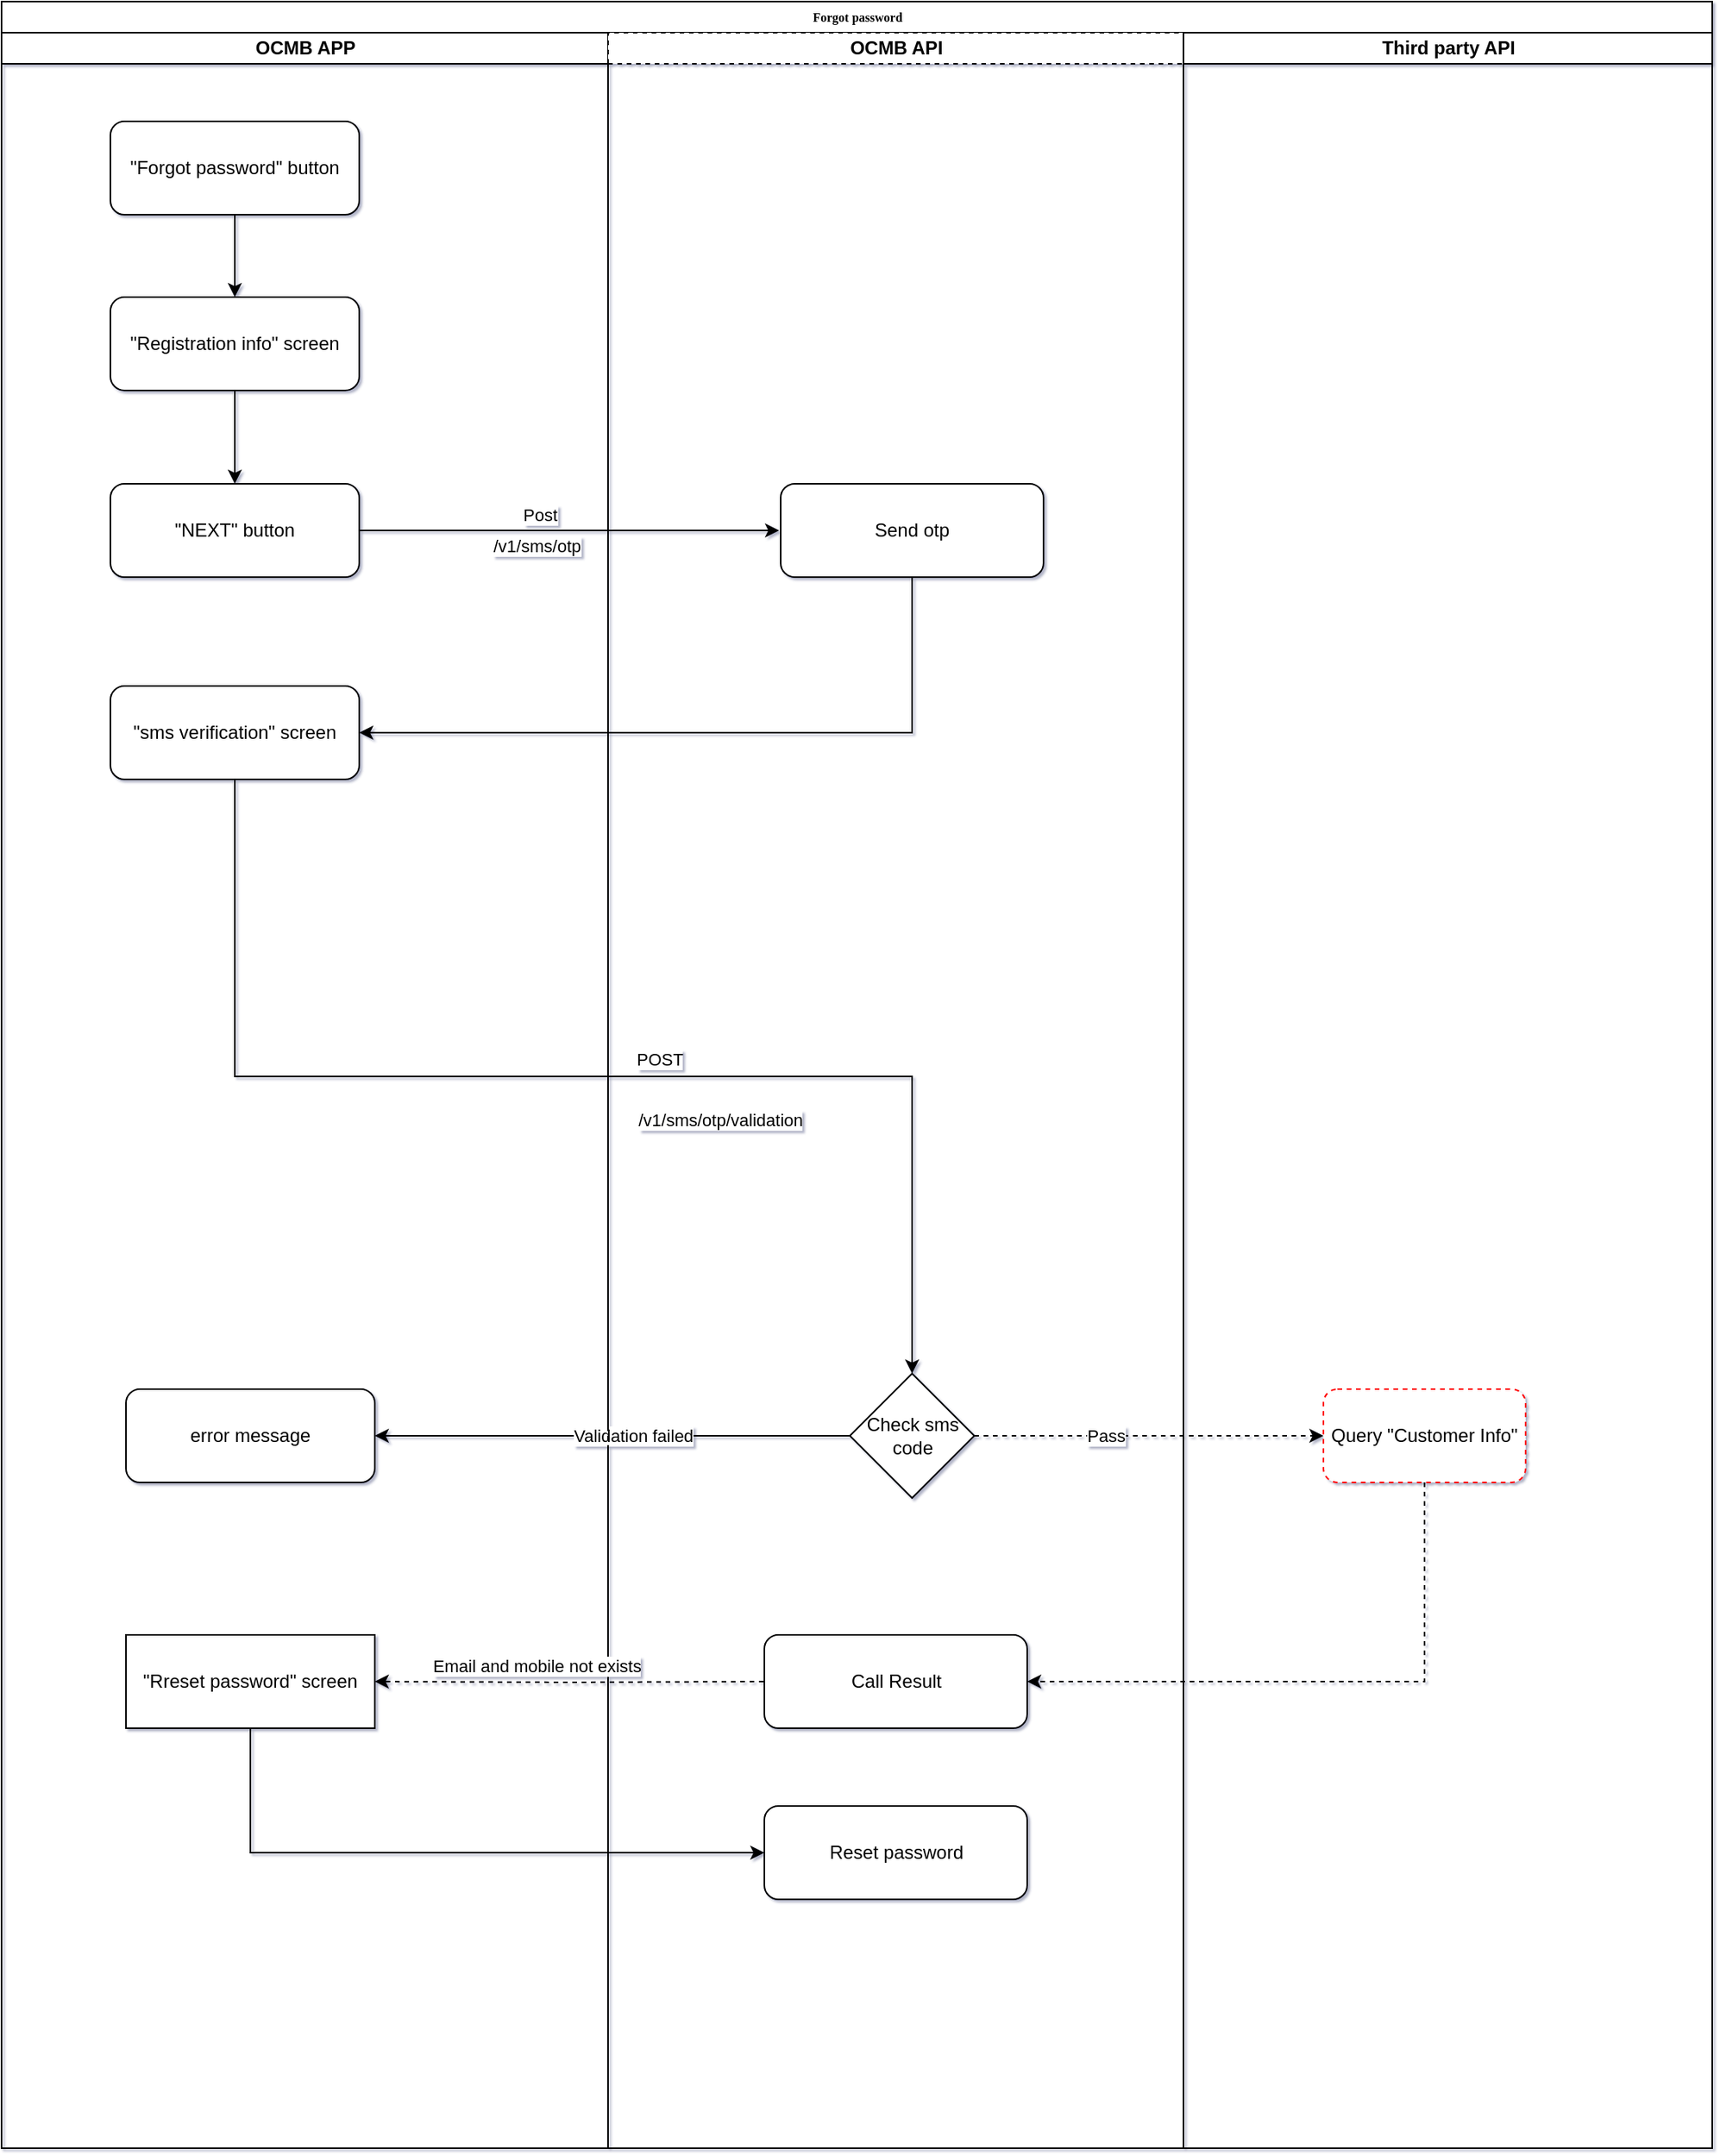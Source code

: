 <mxfile version="20.3.6" type="github" pages="5">
  <diagram name="regist" id="74e2e168-ea6b-b213-b513-2b3c1d86103e">
    <mxGraphModel dx="2062" dy="1122" grid="1" gridSize="10" guides="1" tooltips="1" connect="1" arrows="1" fold="1" page="1" pageScale="1" pageWidth="1100" pageHeight="850" background="none" math="0" shadow="1">
      <root>
        <mxCell id="0" />
        <mxCell id="1" parent="0" />
        <mxCell id="77e6c97f196da883-1" value="&lt;div&gt;&lt;span style=&quot;font-size: 8px;&quot;&gt;Forgot password&lt;/span&gt;&lt;/div&gt;" style="swimlane;html=1;childLayout=stackLayout;startSize=20;rounded=0;shadow=0;labelBackgroundColor=none;strokeWidth=1;fontFamily=Verdana;fontSize=8;align=center;" parent="1" vertex="1">
          <mxGeometry width="1100" height="1380" as="geometry">
            <mxRectangle x="70" y="40" width="190" height="30" as="alternateBounds" />
          </mxGeometry>
        </mxCell>
        <mxCell id="77e6c97f196da883-2" value="OCMB APP" style="swimlane;html=1;startSize=20;" parent="77e6c97f196da883-1" vertex="1">
          <mxGeometry y="20" width="390" height="1360" as="geometry">
            <mxRectangle x="40" y="20" width="40" height="730" as="alternateBounds" />
          </mxGeometry>
        </mxCell>
        <mxCell id="Akt3h3AdRs0SpvcwCt5--16" value="&lt;div&gt;&quot;Forgot password&quot;&amp;nbsp;&lt;span style=&quot;background-color: initial;&quot;&gt;button&lt;/span&gt;&lt;/div&gt;" style="rounded=1;whiteSpace=wrap;html=1;" parent="77e6c97f196da883-2" vertex="1">
          <mxGeometry x="70" y="57" width="160" height="60" as="geometry" />
        </mxCell>
        <mxCell id="HXrzVIYZJ7QfgkGZ6RUa-13" style="edgeStyle=orthogonalEdgeStyle;rounded=0;orthogonalLoop=1;jettySize=auto;html=1;exitX=0.5;exitY=1;exitDx=0;exitDy=0;entryX=0.5;entryY=0;entryDx=0;entryDy=0;" parent="77e6c97f196da883-2" source="Akt3h3AdRs0SpvcwCt5--24" target="HXrzVIYZJ7QfgkGZ6RUa-2" edge="1">
          <mxGeometry relative="1" as="geometry" />
        </mxCell>
        <mxCell id="Akt3h3AdRs0SpvcwCt5--24" value="&lt;div&gt;&quot;Registration info&quot; screen&lt;/div&gt;" style="whiteSpace=wrap;html=1;rounded=1;" parent="77e6c97f196da883-2" vertex="1">
          <mxGeometry x="70" y="170" width="160" height="60" as="geometry" />
        </mxCell>
        <mxCell id="Akt3h3AdRs0SpvcwCt5--60" value="error message" style="rounded=1;whiteSpace=wrap;html=1;" parent="77e6c97f196da883-2" vertex="1">
          <mxGeometry x="80" y="872" width="160" height="60" as="geometry" />
        </mxCell>
        <mxCell id="HXrzVIYZJ7QfgkGZ6RUa-2" value="&lt;div&gt;&quot;NEXT&quot; button&lt;/div&gt;" style="whiteSpace=wrap;html=1;rounded=1;" parent="77e6c97f196da883-2" vertex="1">
          <mxGeometry x="70" y="290" width="160" height="60" as="geometry" />
        </mxCell>
        <mxCell id="HXrzVIYZJ7QfgkGZ6RUa-21" value="&lt;div&gt;&quot;sms&amp;nbsp;verification&quot; screen&lt;/div&gt;" style="whiteSpace=wrap;html=1;rounded=1;" parent="77e6c97f196da883-2" vertex="1">
          <mxGeometry x="70" y="420" width="160" height="60" as="geometry" />
        </mxCell>
        <mxCell id="HXrzVIYZJ7QfgkGZ6RUa-63" value="&quot;Rreset password&quot; screen" style="whiteSpace=wrap;html=1;fillColor=#FFFFFF;strokeColor=#000000;" parent="77e6c97f196da883-2" vertex="1">
          <mxGeometry x="80" y="1030" width="160" height="60" as="geometry" />
        </mxCell>
        <mxCell id="1qSozf6AAxppWZF9NEOt-1" value="" style="endArrow=classic;html=1;rounded=0;exitX=0.5;exitY=1;exitDx=0;exitDy=0;" parent="77e6c97f196da883-2" source="Akt3h3AdRs0SpvcwCt5--16" target="Akt3h3AdRs0SpvcwCt5--24" edge="1">
          <mxGeometry width="50" height="50" relative="1" as="geometry">
            <mxPoint x="520" y="380" as="sourcePoint" />
            <mxPoint x="570" y="330" as="targetPoint" />
          </mxGeometry>
        </mxCell>
        <mxCell id="HXrzVIYZJ7QfgkGZ6RUa-30" style="edgeStyle=orthogonalEdgeStyle;rounded=0;orthogonalLoop=1;jettySize=auto;html=1;exitX=0;exitY=0.5;exitDx=0;exitDy=0;" parent="77e6c97f196da883-1" source="HXrzVIYZJ7QfgkGZ6RUa-29" target="Akt3h3AdRs0SpvcwCt5--60" edge="1">
          <mxGeometry relative="1" as="geometry" />
        </mxCell>
        <mxCell id="HXrzVIYZJ7QfgkGZ6RUa-31" value="&lt;div&gt;&lt;span style=&quot;font-size: 11px;&quot;&gt;Validation failed&lt;/span&gt;&lt;/div&gt;" style="edgeLabel;html=1;align=center;verticalAlign=middle;resizable=0;points=[];" parent="HXrzVIYZJ7QfgkGZ6RUa-30" vertex="1" connectable="0">
          <mxGeometry x="-0.083" relative="1" as="geometry">
            <mxPoint as="offset" />
          </mxGeometry>
        </mxCell>
        <mxCell id="HXrzVIYZJ7QfgkGZ6RUa-6" style="edgeStyle=orthogonalEdgeStyle;rounded=0;orthogonalLoop=1;jettySize=auto;html=1;exitX=1;exitY=0.5;exitDx=0;exitDy=0;" parent="77e6c97f196da883-1" edge="1">
          <mxGeometry relative="1" as="geometry">
            <mxPoint x="500" y="340" as="targetPoint" />
            <mxPoint x="230" y="340" as="sourcePoint" />
          </mxGeometry>
        </mxCell>
        <mxCell id="HXrzVIYZJ7QfgkGZ6RUa-16" value="Post" style="edgeLabel;html=1;align=center;verticalAlign=middle;resizable=0;points=[];" parent="HXrzVIYZJ7QfgkGZ6RUa-6" vertex="1" connectable="0">
          <mxGeometry x="-0.139" y="-2" relative="1" as="geometry">
            <mxPoint y="-12" as="offset" />
          </mxGeometry>
        </mxCell>
        <mxCell id="HXrzVIYZJ7QfgkGZ6RUa-19" value="/v1/sms/otp" style="edgeLabel;html=1;align=center;verticalAlign=middle;resizable=0;points=[];" parent="HXrzVIYZJ7QfgkGZ6RUa-6" vertex="1" connectable="0">
          <mxGeometry x="0.363" y="-2" relative="1" as="geometry">
            <mxPoint x="-70" y="8" as="offset" />
          </mxGeometry>
        </mxCell>
        <mxCell id="77e6c97f196da883-4" value="OCMB API" style="swimlane;html=1;startSize=20;dashed=1;" parent="77e6c97f196da883-1" vertex="1">
          <mxGeometry x="390" y="20" width="370" height="1360" as="geometry">
            <mxRectangle x="80" y="20" width="40" height="730" as="alternateBounds" />
          </mxGeometry>
        </mxCell>
        <mxCell id="2Ceq-H6tFANikrGCOVqs-29" style="edgeStyle=orthogonalEdgeStyle;rounded=0;orthogonalLoop=1;jettySize=auto;html=1;exitX=0.5;exitY=1;exitDx=0;exitDy=0;" parent="77e6c97f196da883-4" edge="1">
          <mxGeometry relative="1" as="geometry">
            <mxPoint x="171" y="10" as="sourcePoint" />
            <mxPoint x="171" y="10" as="targetPoint" />
          </mxGeometry>
        </mxCell>
        <mxCell id="HXrzVIYZJ7QfgkGZ6RUa-18" value="Send otp" style="whiteSpace=wrap;html=1;rounded=1;" parent="77e6c97f196da883-4" vertex="1">
          <mxGeometry x="111" y="290" width="169" height="60" as="geometry" />
        </mxCell>
        <mxCell id="HXrzVIYZJ7QfgkGZ6RUa-29" value="Check sms code" style="rhombus;whiteSpace=wrap;html=1;strokeColor=#000000;fillColor=#FFFFFF;" parent="77e6c97f196da883-4" vertex="1">
          <mxGeometry x="155.5" y="862" width="80" height="80" as="geometry" />
        </mxCell>
        <mxCell id="1qSozf6AAxppWZF9NEOt-4" value="Call Result" style="whiteSpace=wrap;html=1;rounded=1;" parent="77e6c97f196da883-4" vertex="1">
          <mxGeometry x="100.5" y="1030" width="169" height="60" as="geometry" />
        </mxCell>
        <mxCell id="bSAlBUpcWd6XQwIzfLJ4-2" value="Reset password" style="whiteSpace=wrap;html=1;rounded=1;" vertex="1" parent="77e6c97f196da883-4">
          <mxGeometry x="100.5" y="1140" width="169" height="60" as="geometry" />
        </mxCell>
        <mxCell id="HXrzVIYZJ7QfgkGZ6RUa-22" style="edgeStyle=orthogonalEdgeStyle;rounded=0;orthogonalLoop=1;jettySize=auto;html=1;exitX=0.5;exitY=1;exitDx=0;exitDy=0;entryX=1;entryY=0.5;entryDx=0;entryDy=0;" parent="77e6c97f196da883-1" source="HXrzVIYZJ7QfgkGZ6RUa-18" target="HXrzVIYZJ7QfgkGZ6RUa-21" edge="1">
          <mxGeometry relative="1" as="geometry" />
        </mxCell>
        <mxCell id="HXrzVIYZJ7QfgkGZ6RUa-26" style="edgeStyle=orthogonalEdgeStyle;rounded=0;orthogonalLoop=1;jettySize=auto;html=1;exitX=0.5;exitY=1;exitDx=0;exitDy=0;entryX=0.5;entryY=0;entryDx=0;entryDy=0;" parent="77e6c97f196da883-1" source="HXrzVIYZJ7QfgkGZ6RUa-21" target="HXrzVIYZJ7QfgkGZ6RUa-29" edge="1">
          <mxGeometry relative="1" as="geometry">
            <mxPoint x="505.5" y="870" as="targetPoint" />
          </mxGeometry>
        </mxCell>
        <mxCell id="HXrzVIYZJ7QfgkGZ6RUa-27" value="POST" style="edgeLabel;html=1;align=center;verticalAlign=middle;resizable=0;points=[];" parent="HXrzVIYZJ7QfgkGZ6RUa-26" vertex="1" connectable="0">
          <mxGeometry x="0.247" y="-2" relative="1" as="geometry">
            <mxPoint x="-46" y="-13" as="offset" />
          </mxGeometry>
        </mxCell>
        <mxCell id="HXrzVIYZJ7QfgkGZ6RUa-28" value="/v1/sms/otp/validation" style="edgeLabel;html=1;align=center;verticalAlign=middle;resizable=0;points=[];" parent="HXrzVIYZJ7QfgkGZ6RUa-26" vertex="1" connectable="0">
          <mxGeometry x="0.58" y="-1" relative="1" as="geometry">
            <mxPoint x="-123" y="8" as="offset" />
          </mxGeometry>
        </mxCell>
        <mxCell id="HXrzVIYZJ7QfgkGZ6RUa-40" style="edgeStyle=orthogonalEdgeStyle;rounded=0;orthogonalLoop=1;jettySize=auto;html=1;exitX=1;exitY=0.5;exitDx=0;exitDy=0;entryX=0;entryY=0.5;entryDx=0;entryDy=0;dashed=1;" parent="77e6c97f196da883-1" source="HXrzVIYZJ7QfgkGZ6RUa-29" target="HXrzVIYZJ7QfgkGZ6RUa-9" edge="1">
          <mxGeometry relative="1" as="geometry" />
        </mxCell>
        <mxCell id="HXrzVIYZJ7QfgkGZ6RUa-41" value="Pass" style="edgeLabel;html=1;align=center;verticalAlign=middle;resizable=0;points=[];" parent="HXrzVIYZJ7QfgkGZ6RUa-40" vertex="1" connectable="0">
          <mxGeometry x="0.252" y="-1" relative="1" as="geometry">
            <mxPoint x="-56" y="-1" as="offset" />
          </mxGeometry>
        </mxCell>
        <mxCell id="HXrzVIYZJ7QfgkGZ6RUa-42" style="edgeStyle=orthogonalEdgeStyle;rounded=0;orthogonalLoop=1;jettySize=auto;html=1;exitX=0.5;exitY=1;exitDx=0;exitDy=0;entryX=1;entryY=0.5;entryDx=0;entryDy=0;dashed=1;" parent="77e6c97f196da883-1" source="HXrzVIYZJ7QfgkGZ6RUa-9" target="1qSozf6AAxppWZF9NEOt-4" edge="1">
          <mxGeometry relative="1" as="geometry">
            <mxPoint x="625.5" y="1050" as="targetPoint" />
          </mxGeometry>
        </mxCell>
        <mxCell id="HXrzVIYZJ7QfgkGZ6RUa-65" style="edgeStyle=orthogonalEdgeStyle;rounded=0;orthogonalLoop=1;jettySize=auto;html=1;entryX=1;entryY=0.5;entryDx=0;entryDy=0;dashed=1;" parent="77e6c97f196da883-1" target="HXrzVIYZJ7QfgkGZ6RUa-63" edge="1">
          <mxGeometry relative="1" as="geometry">
            <mxPoint x="490" y="1080" as="sourcePoint" />
          </mxGeometry>
        </mxCell>
        <mxCell id="HXrzVIYZJ7QfgkGZ6RUa-66" value="Email and mobile not exists" style="edgeLabel;html=1;align=center;verticalAlign=middle;resizable=0;points=[];labelBackgroundColor=default;" parent="HXrzVIYZJ7QfgkGZ6RUa-65" vertex="1" connectable="0">
          <mxGeometry x="0.213" y="-1" relative="1" as="geometry">
            <mxPoint x="5" y="-9" as="offset" />
          </mxGeometry>
        </mxCell>
        <mxCell id="Akt3h3AdRs0SpvcwCt5--1" value="&lt;div&gt;Third party API&lt;/div&gt;" style="swimlane;html=1;startSize=20;" parent="77e6c97f196da883-1" vertex="1">
          <mxGeometry x="760" y="20" width="340" height="1360" as="geometry">
            <mxRectangle x="120" y="20" width="40" height="730" as="alternateBounds" />
          </mxGeometry>
        </mxCell>
        <mxCell id="HXrzVIYZJ7QfgkGZ6RUa-9" value="Query &quot;Customer Info&quot;" style="rounded=1;whiteSpace=wrap;html=1;fillColor=#FFFFFF;strokeColor=#FF0000;dashed=1;" parent="Akt3h3AdRs0SpvcwCt5--1" vertex="1">
          <mxGeometry x="90" y="872" width="130" height="60" as="geometry" />
        </mxCell>
        <mxCell id="bSAlBUpcWd6XQwIzfLJ4-3" style="edgeStyle=orthogonalEdgeStyle;rounded=0;orthogonalLoop=1;jettySize=auto;html=1;exitX=0.5;exitY=1;exitDx=0;exitDy=0;entryX=0;entryY=0.5;entryDx=0;entryDy=0;" edge="1" parent="77e6c97f196da883-1" source="HXrzVIYZJ7QfgkGZ6RUa-63" target="bSAlBUpcWd6XQwIzfLJ4-2">
          <mxGeometry relative="1" as="geometry" />
        </mxCell>
      </root>
    </mxGraphModel>
  </diagram>
  <diagram id="JefItQQ-cC_4rSwBYG0n" name="create card">
    <mxGraphModel dx="2062" dy="1122" grid="1" gridSize="10" guides="1" tooltips="1" connect="1" arrows="1" fold="1" page="1" pageScale="1" pageWidth="1100" pageHeight="850" math="0" shadow="1">
      <root>
        <mxCell id="0" />
        <mxCell id="1" parent="0" />
        <mxCell id="-ztwoPm2OrguGS3gSJhK-1" value="create card" style="swimlane;html=1;childLayout=stackLayout;startSize=20;rounded=0;shadow=0;labelBackgroundColor=none;strokeWidth=1;fontFamily=Verdana;fontSize=8;align=center;" parent="1" vertex="1">
          <mxGeometry width="1100" height="1950" as="geometry">
            <mxRectangle x="70" y="40" width="190" height="30" as="alternateBounds" />
          </mxGeometry>
        </mxCell>
        <mxCell id="-ztwoPm2OrguGS3gSJhK-2" value="OCMB APP" style="swimlane;html=1;startSize=20;" parent="-ztwoPm2OrguGS3gSJhK-1" vertex="1">
          <mxGeometry y="20" width="370" height="1930" as="geometry">
            <mxRectangle x="40" y="20" width="40" height="730" as="alternateBounds" />
          </mxGeometry>
        </mxCell>
        <mxCell id="_Rerh1Ffgw1ljmtPrs9r-11" style="edgeStyle=orthogonalEdgeStyle;rounded=0;jumpStyle=line;orthogonalLoop=1;jettySize=auto;html=1;exitX=0.5;exitY=1;exitDx=0;exitDy=0;entryX=0.5;entryY=0;entryDx=0;entryDy=0;shadow=1;startArrow=none;startFill=0;endArrow=blockThin;endFill=1;" parent="-ztwoPm2OrguGS3gSJhK-2" source="-ztwoPm2OrguGS3gSJhK-3" target="_Rerh1Ffgw1ljmtPrs9r-10" edge="1">
          <mxGeometry relative="1" as="geometry" />
        </mxCell>
        <mxCell id="-ztwoPm2OrguGS3gSJhK-3" value="&lt;div&gt;&quot;Product Category&quot; screen&lt;/div&gt;" style="rounded=1;whiteSpace=wrap;html=1;" parent="-ztwoPm2OrguGS3gSJhK-2" vertex="1">
          <mxGeometry x="55" y="140" width="155" height="60" as="geometry" />
        </mxCell>
        <mxCell id="-ztwoPm2OrguGS3gSJhK-5" value="&lt;div&gt;&quot;Card details&quot; screen&lt;/div&gt;" style="whiteSpace=wrap;html=1;rounded=1;" parent="-ztwoPm2OrguGS3gSJhK-2" vertex="1">
          <mxGeometry x="55" y="1040" width="155" height="60" as="geometry" />
        </mxCell>
        <mxCell id="-ztwoPm2OrguGS3gSJhK-7" value="&lt;div&gt;&quot;successful&quot; screen&lt;/div&gt;" style="whiteSpace=wrap;html=1;rounded=0;" parent="-ztwoPm2OrguGS3gSJhK-2" vertex="1">
          <mxGeometry x="70" y="1768" width="120" height="60" as="geometry" />
        </mxCell>
        <mxCell id="_Rerh1Ffgw1ljmtPrs9r-2" value="&lt;div&gt;Click &quot;Apply&quot; Button&lt;/div&gt;" style="rounded=1;whiteSpace=wrap;html=1;" parent="-ztwoPm2OrguGS3gSJhK-2" vertex="1">
          <mxGeometry x="55" y="40" width="155" height="60" as="geometry" />
        </mxCell>
        <mxCell id="_Rerh1Ffgw1ljmtPrs9r-10" value="&lt;div&gt;&quot;Product List&quot; screen&lt;/div&gt;" style="rounded=1;whiteSpace=wrap;html=1;" parent="-ztwoPm2OrguGS3gSJhK-2" vertex="1">
          <mxGeometry x="55" y="250" width="155" height="60" as="geometry" />
        </mxCell>
        <mxCell id="PM3Y_mJIEuU0HfF_jdP7-10" style="edgeStyle=orthogonalEdgeStyle;rounded=0;jumpStyle=line;orthogonalLoop=1;jettySize=auto;html=1;exitX=0.5;exitY=1;exitDx=0;exitDy=0;entryX=0.5;entryY=0;entryDx=0;entryDy=0;shadow=1;startArrow=none;startFill=0;endArrow=blockThin;endFill=1;" parent="-ztwoPm2OrguGS3gSJhK-2" source="aBi8eappRncqRm-S3S4F-1" target="-ztwoPm2OrguGS3gSJhK-5" edge="1">
          <mxGeometry relative="1" as="geometry" />
        </mxCell>
        <mxCell id="aBi8eappRncqRm-S3S4F-1" value="&lt;div&gt;&quot;Card info&quot; screen&lt;/div&gt;" style="whiteSpace=wrap;html=1;rounded=1;" parent="-ztwoPm2OrguGS3gSJhK-2" vertex="1">
          <mxGeometry x="55" y="910" width="155" height="60" as="geometry" />
        </mxCell>
        <mxCell id="FSNEAS2BVyc_DA7C3l2N-1" value="&quot;Review your appliction details&quot; screen" style="rounded=1;whiteSpace=wrap;html=1;strokeColor=#000000;fillColor=#FFFFFF;" parent="-ztwoPm2OrguGS3gSJhK-2" vertex="1">
          <mxGeometry x="50" y="1240" width="160" height="60" as="geometry" />
        </mxCell>
        <mxCell id="PM3Y_mJIEuU0HfF_jdP7-8" value="Error Message" style="whiteSpace=wrap;html=1;rounded=1;" parent="-ztwoPm2OrguGS3gSJhK-2" vertex="1">
          <mxGeometry x="55" y="780" width="155" height="60" as="geometry" />
        </mxCell>
        <mxCell id="-ztwoPm2OrguGS3gSJhK-32" style="edgeStyle=orthogonalEdgeStyle;rounded=0;orthogonalLoop=1;jettySize=auto;html=1;exitX=1;exitY=0.5;exitDx=0;exitDy=0;entryX=0;entryY=0.5;entryDx=0;entryDy=0;" parent="-ztwoPm2OrguGS3gSJhK-1" source="_Rerh1Ffgw1ljmtPrs9r-2" target="-ztwoPm2OrguGS3gSJhK-9" edge="1">
          <mxGeometry relative="1" as="geometry" />
        </mxCell>
        <mxCell id="-ztwoPm2OrguGS3gSJhK-33" value="&lt;span style=&quot;color: rgb(33, 33, 33); font-family: Inter, system-ui, -apple-system, BlinkMacSystemFont, &amp;quot;Segoe UI&amp;quot;, Roboto, Oxygen, Ubuntu, Cantarell, &amp;quot;Fira Sans&amp;quot;, &amp;quot;Droid Sans&amp;quot;, Helvetica, Arial, sans-serif; font-size: 12px; text-align: left;&quot;&gt;/products/customer&lt;/span&gt;" style="edgeLabel;html=1;align=center;verticalAlign=middle;resizable=0;points=[];" parent="-ztwoPm2OrguGS3gSJhK-32" vertex="1" connectable="0">
          <mxGeometry x="0.145" relative="1" as="geometry">
            <mxPoint x="-13" y="8" as="offset" />
          </mxGeometry>
        </mxCell>
        <mxCell id="_Rerh1Ffgw1ljmtPrs9r-1" value="GET" style="edgeLabel;html=1;align=center;verticalAlign=middle;resizable=0;points=[];" parent="-ztwoPm2OrguGS3gSJhK-32" vertex="1" connectable="0">
          <mxGeometry x="0.111" y="-2" relative="1" as="geometry">
            <mxPoint x="-21" y="-12" as="offset" />
          </mxGeometry>
        </mxCell>
        <mxCell id="-ztwoPm2OrguGS3gSJhK-34" style="edgeStyle=orthogonalEdgeStyle;rounded=0;orthogonalLoop=1;jettySize=auto;html=1;exitX=0.5;exitY=1;exitDx=0;exitDy=0;entryX=1;entryY=0.5;entryDx=0;entryDy=0;" parent="-ztwoPm2OrguGS3gSJhK-1" source="-ztwoPm2OrguGS3gSJhK-9" target="-ztwoPm2OrguGS3gSJhK-3" edge="1">
          <mxGeometry relative="1" as="geometry" />
        </mxCell>
        <mxCell id="-ztwoPm2OrguGS3gSJhK-20" style="edgeStyle=orthogonalEdgeStyle;rounded=0;orthogonalLoop=1;jettySize=auto;html=1;exitX=1;exitY=0.5;exitDx=0;exitDy=0;entryX=0;entryY=0.5;entryDx=0;entryDy=0;" parent="-ztwoPm2OrguGS3gSJhK-1" source="-ztwoPm2OrguGS3gSJhK-14" target="-ztwoPm2OrguGS3gSJhK-30" edge="1">
          <mxGeometry relative="1" as="geometry" />
        </mxCell>
        <mxCell id="-ztwoPm2OrguGS3gSJhK-21" value="&lt;span style=&quot;color: rgb(56, 66, 72); font-family: Lato; font-size: 13px; text-align: start;&quot;&gt;/passport&lt;/span&gt;&lt;span style=&quot;color: rgb(56, 66, 72); font-family: Lato; font-size: 13px; text-align: start;&quot;&gt;/v1/oauth2/token&lt;/span&gt;" style="edgeLabel;html=1;align=center;verticalAlign=middle;resizable=0;points=[];" parent="-ztwoPm2OrguGS3gSJhK-20" vertex="1" connectable="0">
          <mxGeometry x="-0.188" y="1" relative="1" as="geometry">
            <mxPoint x="30" y="11" as="offset" />
          </mxGeometry>
        </mxCell>
        <mxCell id="-ztwoPm2OrguGS3gSJhK-22" style="edgeStyle=orthogonalEdgeStyle;rounded=0;orthogonalLoop=1;jettySize=auto;html=1;exitX=0.5;exitY=1;exitDx=0;exitDy=0;entryX=1;entryY=0.5;entryDx=0;entryDy=0;" parent="-ztwoPm2OrguGS3gSJhK-1" source="-ztwoPm2OrguGS3gSJhK-30" target="-ztwoPm2OrguGS3gSJhK-15" edge="1">
          <mxGeometry relative="1" as="geometry" />
        </mxCell>
        <mxCell id="-ztwoPm2OrguGS3gSJhK-23" value="response token" style="edgeLabel;html=1;align=center;verticalAlign=middle;resizable=0;points=[];" parent="-ztwoPm2OrguGS3gSJhK-22" vertex="1" connectable="0">
          <mxGeometry x="0.069" y="2" relative="1" as="geometry">
            <mxPoint x="-95" y="-16" as="offset" />
          </mxGeometry>
        </mxCell>
        <mxCell id="-ztwoPm2OrguGS3gSJhK-24" style="edgeStyle=orthogonalEdgeStyle;rounded=0;orthogonalLoop=1;jettySize=auto;html=1;exitX=0.5;exitY=1;exitDx=0;exitDy=0;entryX=0;entryY=0.5;entryDx=0;entryDy=0;" parent="-ztwoPm2OrguGS3gSJhK-1" source="-ztwoPm2OrguGS3gSJhK-15" target="-ztwoPm2OrguGS3gSJhK-31" edge="1">
          <mxGeometry relative="1" as="geometry" />
        </mxCell>
        <mxCell id="-ztwoPm2OrguGS3gSJhK-25" value="POST" style="edgeLabel;html=1;align=center;verticalAlign=middle;resizable=0;points=[];" parent="-ztwoPm2OrguGS3gSJhK-24" vertex="1" connectable="0">
          <mxGeometry x="0.119" relative="1" as="geometry">
            <mxPoint x="64" y="-13" as="offset" />
          </mxGeometry>
        </mxCell>
        <mxCell id="1qYR74eFdYPwkDfSf0Tb-1" value="&lt;div style=&quot;display: flex; margin-top: 10px; color: rgb(56, 66, 72); font-family: Lato; font-size: medium; text-align: start;&quot; class=&quot;headline-container-article-info2GaOf2jMpV0r&quot;&gt;&lt;span style=&quot;font-size: 13px; word-break: break-all;&quot; title=&quot;https://api-sandbox.pismolabs.io/wallet/v2/cards&quot; data-testid=&quot;serverurl&quot; class=&quot;headline-container-article-info-url2nV_XrjpFuVQ&quot;&gt;&lt;br&gt;&lt;/span&gt;&lt;/div&gt;&lt;div style=&quot;font-size: medium; text-size-adjust: 100%; position: relative; font-family: Lato; line-height: var(--markdown-line-height); color: rgb(56, 66, 72); overflow-wrap: break-word; margin-bottom: 0px; margin-top: 10px; text-align: start;&quot; data-testid=&quot;RDMD&quot; class=&quot;markdown-body undefined excerptT2m-MzSJGRK7&quot; role=&quot;doc-subtitle&quot;&gt;&lt;/div&gt;" style="edgeLabel;html=1;align=center;verticalAlign=middle;resizable=0;points=[];" parent="-ztwoPm2OrguGS3gSJhK-24" vertex="1" connectable="0">
          <mxGeometry x="0.6" y="-3" relative="1" as="geometry">
            <mxPoint x="-32" y="9" as="offset" />
          </mxGeometry>
        </mxCell>
        <mxCell id="1qYR74eFdYPwkDfSf0Tb-4" value="&lt;span style=&quot;color: rgba(0, 0, 0, 0); font-family: monospace; font-size: 0px; text-align: start; background-color: rgb(248, 249, 250);&quot;&gt;%3CmxGraphModel%3E%3Croot%3E%3CmxCell%20id%3D%220%22%2F%3E%3CmxCell%20id%3D%221%22%20parent%3D%220%22%2F%3E%3CmxCell%20id%3D%222%22%20value%3D%22%26lt%3Bspan%20style%3D%26quot%3Bfont-size%3A%2012px%3B%20background-color%3A%20rgb(248%2C%20249%2C%20250)%3B%26quot%3B%26gt%3B%2Fwallet%2Fv2%2Fcards%26lt%3B%2Fspan%26gt%3B%22%20style%3D%22edgeLabel%3Bhtml%3D1%3Balign%3Dcenter%3BverticalAlign%3Dmiddle%3Bresizable%3D0%3Bpoints%3D%5B%5D%3B%22%20vertex%3D%221%22%20connectable%3D%220%22%20parent%3D%221%22%3E%3CmxGeometry%20x%3D%22770%22%20y%3D%22960%22%20as%3D%22geometry%22%2F%3E%3C%2FmxCell%3E%3C%2Froot%3E%3C%2FmxGraphModel%3E&lt;/span&gt;&lt;span style=&quot;color: rgba(0, 0, 0, 0); font-family: monospace; font-size: 0px; text-align: start; background-color: rgb(248, 249, 250);&quot;&gt;%3CmxGraphModel%3E%3Croot%3E%3CmxCell%20id%3D%220%22%2F%3E%3CmxCell%20id%3D%221%22%20parent%3D%220%22%2F%3E%3CmxCell%20id%3D%222%22%20value%3D%22%26lt%3Bspan%20style%3D%26quot%3Bfont-size%3A%2012px%3B%20background-color%3A%20rgb(248%2C%20249%2C%20250)%3B%26quot%3B%26gt%3B%2Fwallet%2Fv2%2Fcards%26lt%3B%2Fspan%26gt%3B%22%20style%3D%22edgeLabel%3Bhtml%3D1%3Balign%3Dcenter%3BverticalAlign%3Dmiddle%3Bresizable%3D0%3Bpoints%3D%5B%5D%3B%22%20vertex%3D%221%22%20connectable%3D%220%22%20parent%3D%221%22%3E%3CmxGeometry%20x%3D%22770%22%20y%3D%22960%22%20as%3D%22geometry%22%2F%3E%3C%2FmxCell%3E%3C%2Froot%3E%3C%2FmxGraphModel%3E&lt;/span&gt;&lt;font face=&quot;monospace&quot; color=&quot;rgba(0, 0, 0, 0)&quot;&gt;&lt;span style=&quot;font-size: 0px;&quot;&gt;/wallet/v2/cards&lt;/span&gt;&lt;/font&gt;" style="edgeLabel;html=1;align=center;verticalAlign=middle;resizable=0;points=[];" parent="-ztwoPm2OrguGS3gSJhK-24" vertex="1" connectable="0">
          <mxGeometry x="0.692" y="-2" relative="1" as="geometry">
            <mxPoint as="offset" />
          </mxGeometry>
        </mxCell>
        <mxCell id="1qYR74eFdYPwkDfSf0Tb-5" value="/wallet/v2/cards" style="edgeLabel;html=1;align=center;verticalAlign=middle;resizable=0;points=[];" parent="-ztwoPm2OrguGS3gSJhK-24" vertex="1" connectable="0">
          <mxGeometry x="0.667" y="-3" relative="1" as="geometry">
            <mxPoint x="-35" y="7" as="offset" />
          </mxGeometry>
        </mxCell>
        <mxCell id="-ztwoPm2OrguGS3gSJhK-26" style="edgeStyle=orthogonalEdgeStyle;rounded=0;orthogonalLoop=1;jettySize=auto;html=1;exitX=0.5;exitY=1;exitDx=0;exitDy=0;entryX=1;entryY=0.5;entryDx=0;entryDy=0;" parent="-ztwoPm2OrguGS3gSJhK-1" source="-ztwoPm2OrguGS3gSJhK-31" target="-ztwoPm2OrguGS3gSJhK-16" edge="1">
          <mxGeometry relative="1" as="geometry" />
        </mxCell>
        <mxCell id="-ztwoPm2OrguGS3gSJhK-27" value="response card info" style="edgeLabel;html=1;align=center;verticalAlign=middle;resizable=0;points=[];" parent="-ztwoPm2OrguGS3gSJhK-26" vertex="1" connectable="0">
          <mxGeometry x="0.172" y="1" relative="1" as="geometry">
            <mxPoint as="offset" />
          </mxGeometry>
        </mxCell>
        <mxCell id="-ztwoPm2OrguGS3gSJhK-28" value="" style="edgeStyle=orthogonalEdgeStyle;rounded=0;orthogonalLoop=1;jettySize=auto;html=1;" parent="-ztwoPm2OrguGS3gSJhK-1" source="-ztwoPm2OrguGS3gSJhK-16" target="-ztwoPm2OrguGS3gSJhK-7" edge="1">
          <mxGeometry relative="1" as="geometry" />
        </mxCell>
        <mxCell id="FSNEAS2BVyc_DA7C3l2N-2" style="edgeStyle=orthogonalEdgeStyle;rounded=0;jumpStyle=line;orthogonalLoop=1;jettySize=auto;html=1;exitX=1;exitY=0.5;exitDx=0;exitDy=0;entryX=0;entryY=0.5;entryDx=0;entryDy=0;shadow=1;startArrow=classic;startFill=1;endArrow=blockThin;endFill=1;" parent="-ztwoPm2OrguGS3gSJhK-1" source="FSNEAS2BVyc_DA7C3l2N-1" target="-ztwoPm2OrguGS3gSJhK-11" edge="1">
          <mxGeometry relative="1" as="geometry" />
        </mxCell>
        <mxCell id="unq5F3HCtpJJmsBXHXXX-1" value="/v1/my-applications" style="edgeLabel;html=1;align=center;verticalAlign=middle;resizable=0;points=[];" parent="FSNEAS2BVyc_DA7C3l2N-2" vertex="1" connectable="0">
          <mxGeometry x="0.179" relative="1" as="geometry">
            <mxPoint y="10" as="offset" />
          </mxGeometry>
        </mxCell>
        <mxCell id="-ztwoPm2OrguGS3gSJhK-8" value="OCMB API" style="swimlane;html=1;startSize=20;" parent="-ztwoPm2OrguGS3gSJhK-1" vertex="1">
          <mxGeometry x="370" y="20" width="410" height="1930" as="geometry">
            <mxRectangle x="80" y="20" width="40" height="730" as="alternateBounds" />
          </mxGeometry>
        </mxCell>
        <mxCell id="-ztwoPm2OrguGS3gSJhK-9" value="Query &quot;Product Category &amp;amp; Sub Product List&quot;" style="rounded=1;whiteSpace=wrap;html=1;" parent="-ztwoPm2OrguGS3gSJhK-8" vertex="1">
          <mxGeometry x="140" y="41" width="120" height="60" as="geometry" />
        </mxCell>
        <mxCell id="-ztwoPm2OrguGS3gSJhK-10" style="edgeStyle=orthogonalEdgeStyle;rounded=0;orthogonalLoop=1;jettySize=auto;html=1;exitX=0.5;exitY=1;exitDx=0;exitDy=0;" parent="-ztwoPm2OrguGS3gSJhK-8" source="-ztwoPm2OrguGS3gSJhK-11" target="-ztwoPm2OrguGS3gSJhK-14" edge="1">
          <mxGeometry relative="1" as="geometry" />
        </mxCell>
        <mxCell id="unq5F3HCtpJJmsBXHXXX-4" value="Submit" style="edgeLabel;html=1;align=center;verticalAlign=middle;resizable=0;points=[];" parent="-ztwoPm2OrguGS3gSJhK-10" vertex="1" connectable="0">
          <mxGeometry x="0.246" relative="1" as="geometry">
            <mxPoint as="offset" />
          </mxGeometry>
        </mxCell>
        <mxCell id="-ztwoPm2OrguGS3gSJhK-11" value="save data" style="rounded=1;whiteSpace=wrap;html=1;" parent="-ztwoPm2OrguGS3gSJhK-8" vertex="1">
          <mxGeometry x="140" y="1240" width="120" height="60" as="geometry" />
        </mxCell>
        <mxCell id="-ztwoPm2OrguGS3gSJhK-12" style="edgeStyle=orthogonalEdgeStyle;rounded=0;orthogonalLoop=1;jettySize=auto;html=1;exitX=0.5;exitY=1;exitDx=0;exitDy=0;entryX=0.5;entryY=0;entryDx=0;entryDy=0;" parent="-ztwoPm2OrguGS3gSJhK-8" source="-ztwoPm2OrguGS3gSJhK-14" target="-ztwoPm2OrguGS3gSJhK-15" edge="1">
          <mxGeometry relative="1" as="geometry" />
        </mxCell>
        <mxCell id="-ztwoPm2OrguGS3gSJhK-13" value="has token" style="edgeLabel;html=1;align=center;verticalAlign=middle;resizable=0;points=[];" parent="-ztwoPm2OrguGS3gSJhK-12" vertex="1" connectable="0">
          <mxGeometry x="-0.333" y="-1" relative="1" as="geometry">
            <mxPoint as="offset" />
          </mxGeometry>
        </mxCell>
        <mxCell id="-ztwoPm2OrguGS3gSJhK-14" value="&lt;div&gt;Token verification&lt;/div&gt;" style="rhombus;whiteSpace=wrap;html=1;" parent="-ztwoPm2OrguGS3gSJhK-8" vertex="1">
          <mxGeometry x="160" y="1380" width="80" height="80" as="geometry" />
        </mxCell>
        <mxCell id="-ztwoPm2OrguGS3gSJhK-15" value="Account accessToken" style="rounded=0;whiteSpace=wrap;html=1;" parent="-ztwoPm2OrguGS3gSJhK-8" vertex="1">
          <mxGeometry x="140" y="1540" width="120" height="60" as="geometry" />
        </mxCell>
        <mxCell id="-ztwoPm2OrguGS3gSJhK-16" value="get response" style="whiteSpace=wrap;html=1;rounded=0;" parent="-ztwoPm2OrguGS3gSJhK-8" vertex="1">
          <mxGeometry x="145" y="1768" width="120" height="60" as="geometry" />
        </mxCell>
        <mxCell id="-ztwoPm2OrguGS3gSJhK-17" style="edgeStyle=orthogonalEdgeStyle;rounded=0;orthogonalLoop=1;jettySize=auto;html=1;exitX=0.5;exitY=1;exitDx=0;exitDy=0;" parent="-ztwoPm2OrguGS3gSJhK-8" edge="1">
          <mxGeometry relative="1" as="geometry">
            <mxPoint x="205" as="sourcePoint" />
            <mxPoint x="205" as="targetPoint" />
          </mxGeometry>
        </mxCell>
        <mxCell id="M_CqHC2ojWvSBjeytHBE-23" style="edgeStyle=orthogonalEdgeStyle;rounded=0;jumpStyle=line;orthogonalLoop=1;jettySize=auto;html=1;exitX=0.5;exitY=1;exitDx=0;exitDy=0;entryX=0.5;entryY=0;entryDx=0;entryDy=0;shadow=1;startArrow=none;startFill=0;endArrow=blockThin;endFill=1;" parent="-ztwoPm2OrguGS3gSJhK-8" source="2cIBxZw03OA3c32o0oA2-2" target="M_CqHC2ojWvSBjeytHBE-9" edge="1">
          <mxGeometry relative="1" as="geometry">
            <mxPoint x="200" y="450" as="sourcePoint" />
          </mxGeometry>
        </mxCell>
        <mxCell id="2cIBxZw03OA3c32o0oA2-2" value="Query &quot;create card application form&quot;" style="rounded=1;whiteSpace=wrap;html=1;" parent="-ztwoPm2OrguGS3gSJhK-8" vertex="1">
          <mxGeometry x="140" y="250" width="120" height="60" as="geometry" />
        </mxCell>
        <mxCell id="unq5F3HCtpJJmsBXHXXX-2" value="POST" style="text;html=1;align=center;verticalAlign=middle;resizable=0;points=[];autosize=1;strokeColor=none;fillColor=none;" parent="-ztwoPm2OrguGS3gSJhK-8" vertex="1">
          <mxGeometry x="-20" y="1246" width="60" height="30" as="geometry" />
        </mxCell>
        <mxCell id="M_CqHC2ojWvSBjeytHBE-9" value="&lt;div&gt;Token verification&lt;/div&gt;" style="rhombus;whiteSpace=wrap;html=1;" parent="-ztwoPm2OrguGS3gSJhK-8" vertex="1">
          <mxGeometry x="160" y="391" width="80" height="80" as="geometry" />
        </mxCell>
        <mxCell id="M_CqHC2ojWvSBjeytHBE-10" value="Account accessToken" style="rounded=0;whiteSpace=wrap;html=1;" parent="-ztwoPm2OrguGS3gSJhK-8" vertex="1">
          <mxGeometry x="140" y="551" width="120" height="60" as="geometry" />
        </mxCell>
        <mxCell id="M_CqHC2ojWvSBjeytHBE-7" style="edgeStyle=orthogonalEdgeStyle;rounded=0;orthogonalLoop=1;jettySize=auto;html=1;exitX=0.5;exitY=1;exitDx=0;exitDy=0;entryX=0.5;entryY=0;entryDx=0;entryDy=0;" parent="-ztwoPm2OrguGS3gSJhK-8" source="M_CqHC2ojWvSBjeytHBE-9" target="M_CqHC2ojWvSBjeytHBE-10" edge="1">
          <mxGeometry relative="1" as="geometry" />
        </mxCell>
        <mxCell id="M_CqHC2ojWvSBjeytHBE-8" value="has token" style="edgeLabel;html=1;align=center;verticalAlign=middle;resizable=0;points=[];" parent="M_CqHC2ojWvSBjeytHBE-7" vertex="1" connectable="0">
          <mxGeometry x="-0.333" y="-1" relative="1" as="geometry">
            <mxPoint as="offset" />
          </mxGeometry>
        </mxCell>
        <mxCell id="PM3Y_mJIEuU0HfF_jdP7-6" value="Check card" style="rhombus;whiteSpace=wrap;html=1;shadow=0;labelBackgroundColor=none;strokeColor=#000000;fillColor=#FFFFFF;" parent="-ztwoPm2OrguGS3gSJhK-8" vertex="1">
          <mxGeometry x="145" y="770" width="80" height="80" as="geometry" />
        </mxCell>
        <mxCell id="-kIaK2AQIyHvrU_FX70G-3" value="save data" style="rounded=1;whiteSpace=wrap;html=1;" parent="-ztwoPm2OrguGS3gSJhK-8" vertex="1">
          <mxGeometry x="145" y="1040" width="120" height="60" as="geometry" />
        </mxCell>
        <mxCell id="2cIBxZw03OA3c32o0oA2-1" style="edgeStyle=orthogonalEdgeStyle;rounded=0;jumpStyle=line;orthogonalLoop=1;jettySize=auto;html=1;exitX=1;exitY=0.5;exitDx=0;exitDy=0;shadow=1;startArrow=none;startFill=0;endArrow=blockThin;endFill=1;" parent="-ztwoPm2OrguGS3gSJhK-1" source="_Rerh1Ffgw1ljmtPrs9r-10" target="2cIBxZw03OA3c32o0oA2-2" edge="1">
          <mxGeometry relative="1" as="geometry">
            <mxPoint x="280" y="300.143" as="targetPoint" />
          </mxGeometry>
        </mxCell>
        <mxCell id="M_CqHC2ojWvSBjeytHBE-13" style="edgeStyle=orthogonalEdgeStyle;rounded=0;orthogonalLoop=1;jettySize=auto;html=1;exitX=0.5;exitY=1;exitDx=0;exitDy=0;entryX=1;entryY=0.5;entryDx=0;entryDy=0;" parent="-ztwoPm2OrguGS3gSJhK-1" source="M_CqHC2ojWvSBjeytHBE-20" target="M_CqHC2ojWvSBjeytHBE-10" edge="1">
          <mxGeometry relative="1" as="geometry" />
        </mxCell>
        <mxCell id="M_CqHC2ojWvSBjeytHBE-14" value="response token" style="edgeLabel;html=1;align=center;verticalAlign=middle;resizable=0;points=[];" parent="M_CqHC2ojWvSBjeytHBE-13" vertex="1" connectable="0">
          <mxGeometry x="0.069" y="2" relative="1" as="geometry">
            <mxPoint x="-95" y="-16" as="offset" />
          </mxGeometry>
        </mxCell>
        <mxCell id="M_CqHC2ojWvSBjeytHBE-11" style="edgeStyle=orthogonalEdgeStyle;rounded=0;orthogonalLoop=1;jettySize=auto;html=1;exitX=1;exitY=0.5;exitDx=0;exitDy=0;entryX=0;entryY=0.5;entryDx=0;entryDy=0;" parent="-ztwoPm2OrguGS3gSJhK-1" source="M_CqHC2ojWvSBjeytHBE-9" target="M_CqHC2ojWvSBjeytHBE-20" edge="1">
          <mxGeometry relative="1" as="geometry" />
        </mxCell>
        <mxCell id="M_CqHC2ojWvSBjeytHBE-12" value="&lt;span style=&quot;color: rgb(56, 66, 72); font-family: Lato; font-size: 13px; text-align: start;&quot;&gt;/passport&lt;/span&gt;&lt;span style=&quot;color: rgb(56, 66, 72); font-family: Lato; font-size: 13px; text-align: start;&quot;&gt;/v1/oauth2/token&lt;/span&gt;" style="edgeLabel;html=1;align=center;verticalAlign=middle;resizable=0;points=[];" parent="M_CqHC2ojWvSBjeytHBE-11" vertex="1" connectable="0">
          <mxGeometry x="-0.188" y="1" relative="1" as="geometry">
            <mxPoint x="30" y="11" as="offset" />
          </mxGeometry>
        </mxCell>
        <mxCell id="PM3Y_mJIEuU0HfF_jdP7-2" value="POST" style="edgeLabel;html=1;align=center;verticalAlign=middle;resizable=0;points=[];" parent="M_CqHC2ojWvSBjeytHBE-11" vertex="1" connectable="0">
          <mxGeometry x="-0.752" y="-3" relative="1" as="geometry">
            <mxPoint x="1739" y="547" as="offset" />
          </mxGeometry>
        </mxCell>
        <mxCell id="-ztwoPm2OrguGS3gSJhK-29" value="PISMO API" style="swimlane;html=1;startSize=20;" parent="-ztwoPm2OrguGS3gSJhK-1" vertex="1">
          <mxGeometry x="780" y="20" width="320" height="1930" as="geometry">
            <mxRectangle x="120" y="20" width="40" height="730" as="alternateBounds" />
          </mxGeometry>
        </mxCell>
        <mxCell id="-ztwoPm2OrguGS3gSJhK-30" value="request token" style="rounded=0;whiteSpace=wrap;html=1;" parent="-ztwoPm2OrguGS3gSJhK-29" vertex="1">
          <mxGeometry x="100" y="1390" width="120" height="60" as="geometry" />
        </mxCell>
        <mxCell id="-ztwoPm2OrguGS3gSJhK-31" value="create card" style="whiteSpace=wrap;html=1;rounded=0;" parent="-ztwoPm2OrguGS3gSJhK-29" vertex="1">
          <mxGeometry x="100" y="1650" width="120" height="60" as="geometry" />
        </mxCell>
        <mxCell id="M_CqHC2ojWvSBjeytHBE-20" value="request token" style="rounded=0;whiteSpace=wrap;html=1;" parent="-ztwoPm2OrguGS3gSJhK-29" vertex="1">
          <mxGeometry x="80" y="401" width="120" height="60" as="geometry" />
        </mxCell>
        <mxCell id="M_CqHC2ojWvSBjeytHBE-21" value="request cards" style="whiteSpace=wrap;html=1;rounded=0;" parent="-ztwoPm2OrguGS3gSJhK-29" vertex="1">
          <mxGeometry x="80" y="661" width="120" height="60" as="geometry" />
        </mxCell>
        <mxCell id="M_CqHC2ojWvSBjeytHBE-15" style="edgeStyle=orthogonalEdgeStyle;rounded=0;orthogonalLoop=1;jettySize=auto;html=1;exitX=0.5;exitY=1;exitDx=0;exitDy=0;entryX=0;entryY=0.5;entryDx=0;entryDy=0;" parent="-ztwoPm2OrguGS3gSJhK-1" source="M_CqHC2ojWvSBjeytHBE-10" target="M_CqHC2ojWvSBjeytHBE-21" edge="1">
          <mxGeometry relative="1" as="geometry" />
        </mxCell>
        <mxCell id="M_CqHC2ojWvSBjeytHBE-16" value="POST" style="edgeLabel;html=1;align=center;verticalAlign=middle;resizable=0;points=[];" parent="M_CqHC2ojWvSBjeytHBE-15" vertex="1" connectable="0">
          <mxGeometry x="0.119" relative="1" as="geometry">
            <mxPoint x="64" y="-13" as="offset" />
          </mxGeometry>
        </mxCell>
        <mxCell id="M_CqHC2ojWvSBjeytHBE-17" value="&lt;div style=&quot;display: flex; margin-top: 10px; color: rgb(56, 66, 72); font-family: Lato; font-size: medium; text-align: start;&quot; class=&quot;headline-container-article-info2GaOf2jMpV0r&quot;&gt;&lt;span style=&quot;font-size: 13px; word-break: break-all;&quot; title=&quot;https://api-sandbox.pismolabs.io/wallet/v2/cards&quot; data-testid=&quot;serverurl&quot; class=&quot;headline-container-article-info-url2nV_XrjpFuVQ&quot;&gt;&lt;br&gt;&lt;/span&gt;&lt;/div&gt;&lt;div style=&quot;font-size: medium; text-size-adjust: 100%; position: relative; font-family: Lato; line-height: var(--markdown-line-height); color: rgb(56, 66, 72); overflow-wrap: break-word; margin-bottom: 0px; margin-top: 10px; text-align: start;&quot; data-testid=&quot;RDMD&quot; class=&quot;markdown-body undefined excerptT2m-MzSJGRK7&quot; role=&quot;doc-subtitle&quot;&gt;&lt;/div&gt;" style="edgeLabel;html=1;align=center;verticalAlign=middle;resizable=0;points=[];" parent="M_CqHC2ojWvSBjeytHBE-15" vertex="1" connectable="0">
          <mxGeometry x="0.6" y="-3" relative="1" as="geometry">
            <mxPoint x="-32" y="9" as="offset" />
          </mxGeometry>
        </mxCell>
        <mxCell id="M_CqHC2ojWvSBjeytHBE-18" value="&lt;span style=&quot;color: rgba(0, 0, 0, 0); font-family: monospace; font-size: 0px; text-align: start; background-color: rgb(248, 249, 250);&quot;&gt;%3CmxGraphModel%3E%3Croot%3E%3CmxCell%20id%3D%220%22%2F%3E%3CmxCell%20id%3D%221%22%20parent%3D%220%22%2F%3E%3CmxCell%20id%3D%222%22%20value%3D%22%26lt%3Bspan%20style%3D%26quot%3Bfont-size%3A%2012px%3B%20background-color%3A%20rgb(248%2C%20249%2C%20250)%3B%26quot%3B%26gt%3B%2Fwallet%2Fv2%2Fcards%26lt%3B%2Fspan%26gt%3B%22%20style%3D%22edgeLabel%3Bhtml%3D1%3Balign%3Dcenter%3BverticalAlign%3Dmiddle%3Bresizable%3D0%3Bpoints%3D%5B%5D%3B%22%20vertex%3D%221%22%20connectable%3D%220%22%20parent%3D%221%22%3E%3CmxGeometry%20x%3D%22770%22%20y%3D%22960%22%20as%3D%22geometry%22%2F%3E%3C%2FmxCell%3E%3C%2Froot%3E%3C%2FmxGraphModel%3E&lt;/span&gt;&lt;span style=&quot;color: rgba(0, 0, 0, 0); font-family: monospace; font-size: 0px; text-align: start; background-color: rgb(248, 249, 250);&quot;&gt;%3CmxGraphModel%3E%3Croot%3E%3CmxCell%20id%3D%220%22%2F%3E%3CmxCell%20id%3D%221%22%20parent%3D%220%22%2F%3E%3CmxCell%20id%3D%222%22%20value%3D%22%26lt%3Bspan%20style%3D%26quot%3Bfont-size%3A%2012px%3B%20background-color%3A%20rgb(248%2C%20249%2C%20250)%3B%26quot%3B%26gt%3B%2Fwallet%2Fv2%2Fcards%26lt%3B%2Fspan%26gt%3B%22%20style%3D%22edgeLabel%3Bhtml%3D1%3Balign%3Dcenter%3BverticalAlign%3Dmiddle%3Bresizable%3D0%3Bpoints%3D%5B%5D%3B%22%20vertex%3D%221%22%20connectable%3D%220%22%20parent%3D%221%22%3E%3CmxGeometry%20x%3D%22770%22%20y%3D%22960%22%20as%3D%22geometry%22%2F%3E%3C%2FmxCell%3E%3C%2Froot%3E%3C%2FmxGraphModel%3E&lt;/span&gt;&lt;font face=&quot;monospace&quot; color=&quot;rgba(0, 0, 0, 0)&quot;&gt;&lt;span style=&quot;font-size: 0px;&quot;&gt;/wallet/v2/cards&lt;/span&gt;&lt;/font&gt;" style="edgeLabel;html=1;align=center;verticalAlign=middle;resizable=0;points=[];" parent="M_CqHC2ojWvSBjeytHBE-15" vertex="1" connectable="0">
          <mxGeometry x="0.692" y="-2" relative="1" as="geometry">
            <mxPoint y="130" as="offset" />
          </mxGeometry>
        </mxCell>
        <mxCell id="M_CqHC2ojWvSBjeytHBE-19" value="/wallet/v2/cards" style="edgeLabel;html=1;align=center;verticalAlign=middle;resizable=0;points=[];" parent="M_CqHC2ojWvSBjeytHBE-15" vertex="1" connectable="0">
          <mxGeometry x="0.667" y="-3" relative="1" as="geometry">
            <mxPoint x="-35" y="137" as="offset" />
          </mxGeometry>
        </mxCell>
        <mxCell id="PM3Y_mJIEuU0HfF_jdP7-1" value="/wallet/v1/customers/{customerId}&lt;br&gt;/accounts/{accountId}/cards" style="edgeLabel;html=1;align=center;verticalAlign=middle;resizable=0;points=[];" parent="M_CqHC2ojWvSBjeytHBE-15" vertex="1" connectable="0">
          <mxGeometry x="0.67" y="-4" relative="1" as="geometry">
            <mxPoint x="1883" y="853" as="offset" />
          </mxGeometry>
        </mxCell>
        <mxCell id="PM3Y_mJIEuU0HfF_jdP7-7" style="edgeStyle=orthogonalEdgeStyle;rounded=0;jumpStyle=line;orthogonalLoop=1;jettySize=auto;html=1;exitX=0.5;exitY=1;exitDx=0;exitDy=0;shadow=1;startArrow=none;startFill=0;endArrow=blockThin;endFill=1;entryX=1;entryY=0.5;entryDx=0;entryDy=0;" parent="-ztwoPm2OrguGS3gSJhK-1" source="M_CqHC2ojWvSBjeytHBE-21" target="PM3Y_mJIEuU0HfF_jdP7-6" edge="1">
          <mxGeometry relative="1" as="geometry">
            <mxPoint x="870" y="910" as="targetPoint" />
          </mxGeometry>
        </mxCell>
        <mxCell id="PM3Y_mJIEuU0HfF_jdP7-11" style="edgeStyle=orthogonalEdgeStyle;rounded=0;jumpStyle=line;orthogonalLoop=1;jettySize=auto;html=1;exitX=0;exitY=0.5;exitDx=0;exitDy=0;entryX=1;entryY=0.5;entryDx=0;entryDy=0;shadow=1;startArrow=none;startFill=0;endArrow=blockThin;endFill=1;" parent="-ztwoPm2OrguGS3gSJhK-1" source="PM3Y_mJIEuU0HfF_jdP7-6" target="PM3Y_mJIEuU0HfF_jdP7-8" edge="1">
          <mxGeometry relative="1" as="geometry" />
        </mxCell>
        <mxCell id="-kIaK2AQIyHvrU_FX70G-1" value="Exists" style="edgeLabel;html=1;align=center;verticalAlign=middle;resizable=0;points=[];" parent="PM3Y_mJIEuU0HfF_jdP7-11" vertex="1" connectable="0">
          <mxGeometry x="-0.298" y="-1" relative="1" as="geometry">
            <mxPoint as="offset" />
          </mxGeometry>
        </mxCell>
        <mxCell id="PM3Y_mJIEuU0HfF_jdP7-12" style="edgeStyle=orthogonalEdgeStyle;rounded=0;jumpStyle=line;orthogonalLoop=1;jettySize=auto;html=1;exitX=0.5;exitY=1;exitDx=0;exitDy=0;entryX=1;entryY=0.5;entryDx=0;entryDy=0;shadow=1;startArrow=none;startFill=0;endArrow=blockThin;endFill=1;" parent="-ztwoPm2OrguGS3gSJhK-1" source="PM3Y_mJIEuU0HfF_jdP7-6" target="aBi8eappRncqRm-S3S4F-1" edge="1">
          <mxGeometry relative="1" as="geometry" />
        </mxCell>
        <mxCell id="-kIaK2AQIyHvrU_FX70G-2" value="Not exists" style="edgeLabel;html=1;align=center;verticalAlign=middle;resizable=0;points=[];" parent="PM3Y_mJIEuU0HfF_jdP7-12" vertex="1" connectable="0">
          <mxGeometry x="0.113" y="3" relative="1" as="geometry">
            <mxPoint as="offset" />
          </mxGeometry>
        </mxCell>
        <mxCell id="-kIaK2AQIyHvrU_FX70G-5" style="edgeStyle=orthogonalEdgeStyle;rounded=0;jumpStyle=line;orthogonalLoop=1;jettySize=auto;html=1;exitX=1;exitY=0.5;exitDx=0;exitDy=0;entryX=0;entryY=0.5;entryDx=0;entryDy=0;shadow=1;startArrow=none;startFill=0;endArrow=blockThin;endFill=1;" parent="-ztwoPm2OrguGS3gSJhK-1" source="-ztwoPm2OrguGS3gSJhK-5" target="-kIaK2AQIyHvrU_FX70G-3" edge="1">
          <mxGeometry relative="1" as="geometry" />
        </mxCell>
        <mxCell id="-kIaK2AQIyHvrU_FX70G-6" style="edgeStyle=orthogonalEdgeStyle;rounded=0;jumpStyle=line;orthogonalLoop=1;jettySize=auto;html=1;exitX=0.5;exitY=1;exitDx=0;exitDy=0;entryX=0.5;entryY=0;entryDx=0;entryDy=0;shadow=1;startArrow=none;startFill=0;endArrow=blockThin;endFill=1;" parent="-ztwoPm2OrguGS3gSJhK-1" source="-kIaK2AQIyHvrU_FX70G-3" target="FSNEAS2BVyc_DA7C3l2N-1" edge="1">
          <mxGeometry relative="1" as="geometry" />
        </mxCell>
        <mxCell id="wLYbFMPiU5NMxdZjmAGG-1" value="POST" style="text;html=1;align=center;verticalAlign=middle;resizable=0;points=[];autosize=1;strokeColor=none;fillColor=none;" parent="1" vertex="1">
          <mxGeometry x="730" y="1418" width="60" height="30" as="geometry" />
        </mxCell>
      </root>
    </mxGraphModel>
  </diagram>
  <diagram id="oo-A4CrSeaICLUog_vSa" name="account">
    <mxGraphModel dx="1718" dy="935" grid="1" gridSize="10" guides="1" tooltips="1" connect="1" arrows="1" fold="1" page="1" pageScale="1" pageWidth="1100" pageHeight="850" math="0" shadow="1">
      <root>
        <mxCell id="0" />
        <mxCell id="1" parent="0" />
        <mxCell id="RbG1YVAkucTISpinQ2uh-1" value="Account" style="swimlane;html=1;childLayout=stackLayout;startSize=20;rounded=0;shadow=0;labelBackgroundColor=none;strokeWidth=1;fontFamily=Verdana;fontSize=8;align=center;" parent="1" vertex="1">
          <mxGeometry width="1130" height="2250" as="geometry">
            <mxRectangle x="70" y="40" width="190" height="30" as="alternateBounds" />
          </mxGeometry>
        </mxCell>
        <mxCell id="RbG1YVAkucTISpinQ2uh-2" value="OCMB APP" style="swimlane;html=1;startSize=20;shadow=0;" parent="RbG1YVAkucTISpinQ2uh-1" vertex="1">
          <mxGeometry y="20" width="370" height="2230" as="geometry">
            <mxRectangle x="40" y="20" width="40" height="730" as="alternateBounds" />
          </mxGeometry>
        </mxCell>
        <mxCell id="RbG1YVAkucTISpinQ2uh-7" value="&quot;Home&quot; screen" style="rounded=1;whiteSpace=wrap;html=1;" parent="RbG1YVAkucTISpinQ2uh-2" vertex="1">
          <mxGeometry x="55" y="40" width="155" height="60" as="geometry" />
        </mxCell>
        <mxCell id="2dN_eqyruZ56w_mqQzeV-9" value="&lt;div&gt;Save as cache&lt;/div&gt;" style="rounded=1;whiteSpace=wrap;html=1;" parent="RbG1YVAkucTISpinQ2uh-2" vertex="1">
          <mxGeometry x="60" y="249" width="155" height="60" as="geometry" />
        </mxCell>
        <mxCell id="2dN_eqyruZ56w_mqQzeV-79" value="&lt;div&gt;&quot;Deposits Account Detail&quot; button&lt;/div&gt;" style="rounded=1;whiteSpace=wrap;html=1;" parent="RbG1YVAkucTISpinQ2uh-2" vertex="1">
          <mxGeometry x="59" y="586" width="155" height="60" as="geometry" />
        </mxCell>
        <mxCell id="2dN_eqyruZ56w_mqQzeV-90" value="&quot;Account Detail&quot; screen" style="rounded=1;whiteSpace=wrap;html=1;" parent="RbG1YVAkucTISpinQ2uh-2" vertex="1">
          <mxGeometry x="64" y="696" width="155" height="60" as="geometry" />
        </mxCell>
        <mxCell id="ALDxD-mL54ihRmbCKZu_-2" style="edgeStyle=orthogonalEdgeStyle;rounded=0;jumpStyle=line;orthogonalLoop=1;jettySize=auto;html=1;exitX=0.5;exitY=1;exitDx=0;exitDy=0;shadow=1;startArrow=none;startFill=0;endArrow=blockThin;endFill=1;entryX=0.5;entryY=0;entryDx=0;entryDy=0;" parent="RbG1YVAkucTISpinQ2uh-2" source="2dN_eqyruZ56w_mqQzeV-104" target="ALDxD-mL54ihRmbCKZu_-1" edge="1">
          <mxGeometry relative="1" as="geometry">
            <mxPoint x="141.5" y="1036" as="targetPoint" />
          </mxGeometry>
        </mxCell>
        <mxCell id="2dN_eqyruZ56w_mqQzeV-104" value="&lt;div&gt;&quot;Transaction History List&quot;&amp;nbsp;module view&lt;/div&gt;" style="rounded=1;whiteSpace=wrap;html=1;" parent="RbG1YVAkucTISpinQ2uh-2" vertex="1">
          <mxGeometry x="64" y="906" width="155" height="60" as="geometry" />
        </mxCell>
        <mxCell id="ALDxD-mL54ihRmbCKZu_-1" value="&lt;div&gt;&quot;Transaction History Detail&quot; screen&lt;/div&gt;" style="rounded=1;whiteSpace=wrap;html=1;" parent="RbG1YVAkucTISpinQ2uh-2" vertex="1">
          <mxGeometry x="64" y="1022" width="155" height="60" as="geometry" />
        </mxCell>
        <mxCell id="ALDxD-mL54ihRmbCKZu_-4" value="&quot;Account Detail&quot; screen" style="rounded=1;whiteSpace=wrap;html=1;" parent="RbG1YVAkucTISpinQ2uh-2" vertex="1">
          <mxGeometry x="64" y="810" width="155" height="60" as="geometry" />
        </mxCell>
        <mxCell id="ALDxD-mL54ihRmbCKZu_-14" value="&lt;div&gt;&quot;Limitations&quot;&amp;nbsp;module view&lt;/div&gt;" style="rounded=1;whiteSpace=wrap;html=1;" parent="RbG1YVAkucTISpinQ2uh-2" vertex="1">
          <mxGeometry x="64" y="1240" width="155" height="60" as="geometry" />
        </mxCell>
        <mxCell id="ALDxD-mL54ihRmbCKZu_-16" value="&quot;Account Detail&quot; screen" style="rounded=1;whiteSpace=wrap;html=1;" parent="RbG1YVAkucTISpinQ2uh-2" vertex="1">
          <mxGeometry x="64" y="1130" width="155" height="60" as="geometry" />
        </mxCell>
        <mxCell id="2dN_eqyruZ56w_mqQzeV-60" value="&quot;Home&quot; screen" style="rounded=1;whiteSpace=wrap;html=1;" parent="RbG1YVAkucTISpinQ2uh-2" vertex="1">
          <mxGeometry x="60" y="370" width="155" height="60" as="geometry" />
        </mxCell>
        <mxCell id="2dN_eqyruZ56w_mqQzeV-61" value="&lt;div&gt;&quot;Deposits Account List&quot;&amp;nbsp;module view&lt;/div&gt;" style="rounded=1;whiteSpace=wrap;html=1;" parent="RbG1YVAkucTISpinQ2uh-2" vertex="1">
          <mxGeometry x="60" y="466" width="155" height="60" as="geometry" />
        </mxCell>
        <mxCell id="2dN_eqyruZ56w_mqQzeV-80" style="edgeStyle=orthogonalEdgeStyle;rounded=0;jumpStyle=line;orthogonalLoop=1;jettySize=auto;html=1;exitX=0.5;exitY=1;exitDx=0;exitDy=0;shadow=1;startArrow=none;startFill=0;endArrow=blockThin;endFill=1;" parent="RbG1YVAkucTISpinQ2uh-2" source="2dN_eqyruZ56w_mqQzeV-61" target="2dN_eqyruZ56w_mqQzeV-79" edge="1">
          <mxGeometry relative="1" as="geometry" />
        </mxCell>
        <mxCell id="3k7OrH85VsNkUtMjB5Vq-4" value="&quot;statements&quot; screen" style="rounded=1;whiteSpace=wrap;html=1;" parent="RbG1YVAkucTISpinQ2uh-2" vertex="1">
          <mxGeometry x="64" y="1351" width="155" height="60" as="geometry" />
        </mxCell>
        <mxCell id="3k7OrH85VsNkUtMjB5Vq-2" value="&lt;div&gt;&quot;statements&quot;&amp;nbsp;module view&lt;/div&gt;" style="rounded=1;whiteSpace=wrap;html=1;" parent="RbG1YVAkucTISpinQ2uh-2" vertex="1">
          <mxGeometry x="64" y="1461" width="155" height="60" as="geometry" />
        </mxCell>
        <mxCell id="3k7OrH85VsNkUtMjB5Vq-3" value="&lt;div&gt;&quot;statement&amp;nbsp;Detail&quot; screen&lt;/div&gt;" style="rounded=1;whiteSpace=wrap;html=1;" parent="RbG1YVAkucTISpinQ2uh-2" vertex="1">
          <mxGeometry x="64" y="1591" width="155" height="60" as="geometry" />
        </mxCell>
        <mxCell id="3k7OrH85VsNkUtMjB5Vq-1" style="edgeStyle=orthogonalEdgeStyle;rounded=0;jumpStyle=line;orthogonalLoop=1;jettySize=auto;html=1;exitX=0.5;exitY=1;exitDx=0;exitDy=0;shadow=1;startArrow=none;startFill=0;endArrow=blockThin;endFill=1;" parent="RbG1YVAkucTISpinQ2uh-2" source="3k7OrH85VsNkUtMjB5Vq-2" target="3k7OrH85VsNkUtMjB5Vq-3" edge="1">
          <mxGeometry relative="1" as="geometry" />
        </mxCell>
        <mxCell id="RbG1YVAkucTISpinQ2uh-13" style="edgeStyle=orthogonalEdgeStyle;rounded=0;orthogonalLoop=1;jettySize=auto;html=1;exitX=1;exitY=0.5;exitDx=0;exitDy=0;entryX=0;entryY=0.5;entryDx=0;entryDy=0;" parent="RbG1YVAkucTISpinQ2uh-1" source="RbG1YVAkucTISpinQ2uh-7" target="RbG1YVAkucTISpinQ2uh-33" edge="1">
          <mxGeometry relative="1" as="geometry" />
        </mxCell>
        <mxCell id="RbG1YVAkucTISpinQ2uh-14" value="&lt;div style=&quot;text-align: left;&quot;&gt;&lt;font face=&quot;Inter, system-ui, -apple-system, BlinkMacSystemFont, Segoe UI, Roboto, Oxygen, Ubuntu, Cantarell, Fira Sans, Droid Sans, Helvetica, Arial, sans-serif&quot; color=&quot;#212121&quot;&gt;/v1/current-customer&lt;/font&gt;&lt;/div&gt;" style="edgeLabel;html=1;align=center;verticalAlign=middle;resizable=0;points=[];" parent="RbG1YVAkucTISpinQ2uh-13" vertex="1" connectable="0">
          <mxGeometry x="0.145" relative="1" as="geometry">
            <mxPoint x="-13" y="8" as="offset" />
          </mxGeometry>
        </mxCell>
        <mxCell id="RbG1YVAkucTISpinQ2uh-15" value="GET" style="edgeLabel;html=1;align=center;verticalAlign=middle;resizable=0;points=[];" parent="RbG1YVAkucTISpinQ2uh-13" vertex="1" connectable="0">
          <mxGeometry x="0.111" y="-2" relative="1" as="geometry">
            <mxPoint x="-21" y="-12" as="offset" />
          </mxGeometry>
        </mxCell>
        <mxCell id="RbG1YVAkucTISpinQ2uh-32" value="OCMB API" style="swimlane;html=1;startSize=20;" parent="RbG1YVAkucTISpinQ2uh-1" vertex="1">
          <mxGeometry x="370" y="20" width="410" height="2230" as="geometry">
            <mxRectangle x="80" y="20" width="40" height="730" as="alternateBounds" />
          </mxGeometry>
        </mxCell>
        <mxCell id="RbG1YVAkucTISpinQ2uh-33" value="Query &quot;Customer info&quot;" style="rounded=1;whiteSpace=wrap;html=1;" parent="RbG1YVAkucTISpinQ2uh-32" vertex="1">
          <mxGeometry x="140" y="40" width="120" height="60" as="geometry" />
        </mxCell>
        <mxCell id="RbG1YVAkucTISpinQ2uh-42" style="edgeStyle=orthogonalEdgeStyle;rounded=0;orthogonalLoop=1;jettySize=auto;html=1;exitX=0.5;exitY=1;exitDx=0;exitDy=0;" parent="RbG1YVAkucTISpinQ2uh-32" edge="1">
          <mxGeometry relative="1" as="geometry">
            <mxPoint x="205" as="sourcePoint" />
            <mxPoint x="205" as="targetPoint" />
          </mxGeometry>
        </mxCell>
        <mxCell id="2dN_eqyruZ56w_mqQzeV-5" value="&lt;div&gt;Merge information&lt;/div&gt;" style="rounded=1;whiteSpace=wrap;html=1;" parent="RbG1YVAkucTISpinQ2uh-32" vertex="1">
          <mxGeometry x="140" y="250" width="120" height="60" as="geometry" />
        </mxCell>
        <mxCell id="2dN_eqyruZ56w_mqQzeV-81" value="Query &quot;Account Detail&quot;" style="rounded=1;whiteSpace=wrap;html=1;" parent="RbG1YVAkucTISpinQ2uh-32" vertex="1">
          <mxGeometry x="140" y="586" width="120" height="60" as="geometry" />
        </mxCell>
        <mxCell id="2dN_eqyruZ56w_mqQzeV-88" value="GET &quot;Account Detail&quot;" style="rounded=1;whiteSpace=wrap;html=1;" parent="RbG1YVAkucTISpinQ2uh-32" vertex="1">
          <mxGeometry x="140" y="696" width="120" height="60" as="geometry" />
        </mxCell>
        <mxCell id="2dN_eqyruZ56w_mqQzeV-93" value="Query &quot;Transaction History&quot;" style="rounded=1;whiteSpace=wrap;html=1;" parent="RbG1YVAkucTISpinQ2uh-32" vertex="1">
          <mxGeometry x="145" y="810" width="120" height="60" as="geometry" />
        </mxCell>
        <mxCell id="2dN_eqyruZ56w_mqQzeV-102" value="GET &quot;Transaction History List&quot;" style="rounded=1;whiteSpace=wrap;html=1;" parent="RbG1YVAkucTISpinQ2uh-32" vertex="1">
          <mxGeometry x="145" y="906" width="120" height="60" as="geometry" />
        </mxCell>
        <mxCell id="3k7OrH85VsNkUtMjB5Vq-6" value="GET &quot;statements&quot;" style="rounded=1;whiteSpace=wrap;html=1;" parent="RbG1YVAkucTISpinQ2uh-32" vertex="1">
          <mxGeometry x="145" y="1461" width="120" height="60" as="geometry" />
        </mxCell>
        <mxCell id="3k7OrH85VsNkUtMjB5Vq-5" value="Query &quot;&lt;span style=&quot;color: rgb(33, 33, 33); font-family: Inter, system-ui, -apple-system, BlinkMacSystemFont, &amp;quot;Segoe UI&amp;quot;, Roboto, Oxygen, Ubuntu, Cantarell, &amp;quot;Fira Sans&amp;quot;, &amp;quot;Droid Sans&amp;quot;, Helvetica, Arial, sans-serif; text-align: left; background-color: rgb(255, 255, 255);&quot;&gt;statements&lt;/span&gt;&quot;" style="rounded=1;whiteSpace=wrap;html=1;" parent="RbG1YVAkucTISpinQ2uh-32" vertex="1">
          <mxGeometry x="145" y="1351" width="120" height="60" as="geometry" />
        </mxCell>
        <mxCell id="ALDxD-mL54ihRmbCKZu_-18" value="GET &quot;Limitations&quot;" style="rounded=1;whiteSpace=wrap;html=1;" parent="RbG1YVAkucTISpinQ2uh-32" vertex="1">
          <mxGeometry x="152" y="1240" width="120" height="60" as="geometry" />
        </mxCell>
        <mxCell id="ALDxD-mL54ihRmbCKZu_-17" value="Query &quot;Limitations&quot;" style="rounded=1;whiteSpace=wrap;html=1;" parent="RbG1YVAkucTISpinQ2uh-32" vertex="1">
          <mxGeometry x="152" y="1130" width="120" height="60" as="geometry" />
        </mxCell>
        <mxCell id="2dN_eqyruZ56w_mqQzeV-65" value="Query &quot;Account List&quot;" style="rounded=1;whiteSpace=wrap;html=1;" parent="RbG1YVAkucTISpinQ2uh-32" vertex="1">
          <mxGeometry x="140" y="370" width="120" height="60" as="geometry" />
        </mxCell>
        <mxCell id="2dN_eqyruZ56w_mqQzeV-66" value="&lt;div&gt;As to list&lt;/div&gt;" style="rounded=1;whiteSpace=wrap;html=1;" parent="RbG1YVAkucTISpinQ2uh-32" vertex="1">
          <mxGeometry x="140" y="466" width="120" height="60" as="geometry" />
        </mxCell>
        <mxCell id="RbG1YVAkucTISpinQ2uh-56" style="edgeStyle=orthogonalEdgeStyle;rounded=0;jumpStyle=line;orthogonalLoop=1;jettySize=auto;html=1;exitX=1;exitY=0.5;exitDx=0;exitDy=0;entryX=0;entryY=0.5;entryDx=0;entryDy=0;shadow=1;startArrow=none;startFill=0;endArrow=blockThin;endFill=1;" parent="RbG1YVAkucTISpinQ2uh-1" source="RbG1YVAkucTISpinQ2uh-33" target="RbG1YVAkucTISpinQ2uh-55" edge="1">
          <mxGeometry relative="1" as="geometry" />
        </mxCell>
        <mxCell id="RbG1YVAkucTISpinQ2uh-57" value="GET" style="edgeLabel;html=1;align=center;verticalAlign=middle;resizable=0;points=[];" parent="RbG1YVAkucTISpinQ2uh-56" vertex="1" connectable="0">
          <mxGeometry x="-0.238" y="1" relative="1" as="geometry">
            <mxPoint x="1" y="-9" as="offset" />
          </mxGeometry>
        </mxCell>
        <mxCell id="RbG1YVAkucTISpinQ2uh-58" value="/accounts/v2/customers/{customerId}" style="edgeLabel;html=1;align=center;verticalAlign=middle;resizable=0;points=[];" parent="RbG1YVAkucTISpinQ2uh-56" vertex="1" connectable="0">
          <mxGeometry x="0.377" relative="1" as="geometry">
            <mxPoint x="-39" y="10" as="offset" />
          </mxGeometry>
        </mxCell>
        <mxCell id="2dN_eqyruZ56w_mqQzeV-2" style="edgeStyle=orthogonalEdgeStyle;rounded=0;jumpStyle=line;orthogonalLoop=1;jettySize=auto;html=1;exitX=0.5;exitY=1;exitDx=0;exitDy=0;entryX=0;entryY=0.5;entryDx=0;entryDy=0;shadow=1;startArrow=none;startFill=0;endArrow=blockThin;endFill=1;" parent="RbG1YVAkucTISpinQ2uh-1" source="RbG1YVAkucTISpinQ2uh-33" target="2dN_eqyruZ56w_mqQzeV-1" edge="1">
          <mxGeometry relative="1" as="geometry" />
        </mxCell>
        <mxCell id="2dN_eqyruZ56w_mqQzeV-3" value="GET" style="edgeLabel;html=1;align=center;verticalAlign=middle;resizable=0;points=[];" parent="2dN_eqyruZ56w_mqQzeV-2" vertex="1" connectable="0">
          <mxGeometry x="0.076" y="-1" relative="1" as="geometry">
            <mxPoint y="-11" as="offset" />
          </mxGeometry>
        </mxCell>
        <mxCell id="2dN_eqyruZ56w_mqQzeV-4" value="/accounts/v1/accounts/{accountId}/addresses" style="edgeLabel;html=1;align=center;verticalAlign=middle;resizable=0;points=[];" parent="2dN_eqyruZ56w_mqQzeV-2" vertex="1" connectable="0">
          <mxGeometry x="0.324" y="-2" relative="1" as="geometry">
            <mxPoint x="-5" y="8" as="offset" />
          </mxGeometry>
        </mxCell>
        <mxCell id="2dN_eqyruZ56w_mqQzeV-6" style="edgeStyle=orthogonalEdgeStyle;rounded=0;jumpStyle=line;orthogonalLoop=1;jettySize=auto;html=1;exitX=1;exitY=0.5;exitDx=0;exitDy=0;entryX=1;entryY=0.633;entryDx=0;entryDy=0;entryPerimeter=0;shadow=1;startArrow=none;startFill=0;endArrow=blockThin;endFill=1;" parent="RbG1YVAkucTISpinQ2uh-1" source="RbG1YVAkucTISpinQ2uh-55" target="2dN_eqyruZ56w_mqQzeV-5" edge="1">
          <mxGeometry relative="1" as="geometry" />
        </mxCell>
        <mxCell id="2dN_eqyruZ56w_mqQzeV-7" style="edgeStyle=orthogonalEdgeStyle;rounded=0;jumpStyle=line;orthogonalLoop=1;jettySize=auto;html=1;exitX=0.5;exitY=1;exitDx=0;exitDy=0;entryX=0.5;entryY=0;entryDx=0;entryDy=0;shadow=1;startArrow=none;startFill=0;endArrow=blockThin;endFill=1;" parent="RbG1YVAkucTISpinQ2uh-1" source="2dN_eqyruZ56w_mqQzeV-1" target="2dN_eqyruZ56w_mqQzeV-5" edge="1">
          <mxGeometry relative="1" as="geometry" />
        </mxCell>
        <mxCell id="2dN_eqyruZ56w_mqQzeV-10" style="edgeStyle=orthogonalEdgeStyle;rounded=0;jumpStyle=line;orthogonalLoop=1;jettySize=auto;html=1;exitX=0;exitY=0.5;exitDx=0;exitDy=0;shadow=1;startArrow=none;startFill=0;endArrow=blockThin;endFill=1;" parent="RbG1YVAkucTISpinQ2uh-1" source="2dN_eqyruZ56w_mqQzeV-5" target="2dN_eqyruZ56w_mqQzeV-9" edge="1">
          <mxGeometry relative="1" as="geometry" />
        </mxCell>
        <mxCell id="2dN_eqyruZ56w_mqQzeV-82" style="edgeStyle=orthogonalEdgeStyle;rounded=0;jumpStyle=line;orthogonalLoop=1;jettySize=auto;html=1;exitX=1;exitY=0.5;exitDx=0;exitDy=0;shadow=1;startArrow=none;startFill=0;endArrow=blockThin;endFill=1;" parent="RbG1YVAkucTISpinQ2uh-1" source="2dN_eqyruZ56w_mqQzeV-79" target="2dN_eqyruZ56w_mqQzeV-81" edge="1">
          <mxGeometry relative="1" as="geometry" />
        </mxCell>
        <mxCell id="3k7OrH85VsNkUtMjB5Vq-15" value="&lt;span style=&quot;color: rgb(33, 33, 33); font-family: Inter, system-ui, -apple-system, BlinkMacSystemFont, &amp;quot;Segoe UI&amp;quot;, Roboto, Oxygen, Ubuntu, Cantarell, &amp;quot;Fira Sans&amp;quot;, &amp;quot;Droid Sans&amp;quot;, Helvetica, Arial, sans-serif; text-align: left;&quot;&gt;/v1/current-customer/deposit-accounts&lt;br&gt;/{accountNo}&lt;/span&gt;" style="edgeLabel;html=1;align=center;verticalAlign=middle;resizable=0;points=[];" parent="2dN_eqyruZ56w_mqQzeV-82" vertex="1" connectable="0">
          <mxGeometry x="-0.162" relative="1" as="geometry">
            <mxPoint x="22" y="14" as="offset" />
          </mxGeometry>
        </mxCell>
        <mxCell id="3k7OrH85VsNkUtMjB5Vq-16" value="GET" style="edgeLabel;html=1;align=center;verticalAlign=middle;resizable=0;points=[];" parent="2dN_eqyruZ56w_mqQzeV-82" vertex="1" connectable="0">
          <mxGeometry x="-0.142" y="1" relative="1" as="geometry">
            <mxPoint x="29" y="-15" as="offset" />
          </mxGeometry>
        </mxCell>
        <mxCell id="2dN_eqyruZ56w_mqQzeV-84" style="edgeStyle=orthogonalEdgeStyle;rounded=0;jumpStyle=line;orthogonalLoop=1;jettySize=auto;html=1;shadow=1;startArrow=none;startFill=0;endArrow=blockThin;endFill=1;exitX=1;exitY=0.5;exitDx=0;exitDy=0;entryX=0;entryY=0.5;entryDx=0;entryDy=0;" parent="RbG1YVAkucTISpinQ2uh-1" source="2dN_eqyruZ56w_mqQzeV-81" target="2dN_eqyruZ56w_mqQzeV-83" edge="1">
          <mxGeometry relative="1" as="geometry">
            <mxPoint x="690" y="766" as="sourcePoint" />
            <mxPoint x="720" y="836" as="targetPoint" />
          </mxGeometry>
        </mxCell>
        <mxCell id="2dN_eqyruZ56w_mqQzeV-85" value="GET" style="edgeLabel;html=1;align=center;verticalAlign=middle;resizable=0;points=[];" parent="2dN_eqyruZ56w_mqQzeV-84" vertex="1" connectable="0">
          <mxGeometry x="-0.238" y="1" relative="1" as="geometry">
            <mxPoint x="1" y="-9" as="offset" />
          </mxGeometry>
        </mxCell>
        <mxCell id="2dN_eqyruZ56w_mqQzeV-86" value="/accounts/v1/accounts/{accountId}" style="edgeLabel;html=1;align=center;verticalAlign=middle;resizable=0;points=[];" parent="2dN_eqyruZ56w_mqQzeV-84" vertex="1" connectable="0">
          <mxGeometry x="0.377" relative="1" as="geometry">
            <mxPoint x="-39" y="10" as="offset" />
          </mxGeometry>
        </mxCell>
        <mxCell id="RbG1YVAkucTISpinQ2uh-50" value="PISMO API" style="swimlane;html=1;startSize=20;" parent="RbG1YVAkucTISpinQ2uh-1" vertex="1">
          <mxGeometry x="780" y="20" width="350" height="2230" as="geometry">
            <mxRectangle x="120" y="20" width="40" height="730" as="alternateBounds" />
          </mxGeometry>
        </mxCell>
        <mxCell id="RbG1YVAkucTISpinQ2uh-55" value="Query &quot;Customer info&quot;" style="rounded=0;whiteSpace=wrap;html=1;labelBackgroundColor=none;strokeColor=#FF0000;fillColor=#FFFFFF;dashed=1;" parent="RbG1YVAkucTISpinQ2uh-50" vertex="1">
          <mxGeometry x="110" y="40" width="120" height="60" as="geometry" />
        </mxCell>
        <mxCell id="2dN_eqyruZ56w_mqQzeV-1" value="Query &quot;Address info&quot;" style="rounded=0;whiteSpace=wrap;html=1;labelBackgroundColor=none;strokeColor=#FF0000;fillColor=#FFFFFF;dashed=1;" parent="RbG1YVAkucTISpinQ2uh-50" vertex="1">
          <mxGeometry x="110" y="120" width="120" height="60" as="geometry" />
        </mxCell>
        <mxCell id="2dN_eqyruZ56w_mqQzeV-83" value="Query &quot;Account info&quot;" style="rounded=0;whiteSpace=wrap;html=1;labelBackgroundColor=none;strokeColor=default;fillColor=#FFFFFF;" parent="RbG1YVAkucTISpinQ2uh-50" vertex="1">
          <mxGeometry x="110" y="586" width="120" height="60" as="geometry" />
        </mxCell>
        <mxCell id="2dN_eqyruZ56w_mqQzeV-98" value="Query &quot;&lt;span style=&quot;color: rgb(33, 33, 33); font-family: Inter, system-ui, -apple-system, BlinkMacSystemFont, &amp;quot;Segoe UI&amp;quot;, Roboto, Oxygen, Ubuntu, Cantarell, &amp;quot;Fira Sans&amp;quot;, &amp;quot;Droid Sans&amp;quot;, Helvetica, Arial, sans-serif; text-align: left; background-color: rgb(255, 255, 255);&quot;&gt;transactions list&lt;/span&gt;&quot;" style="rounded=0;whiteSpace=wrap;html=1;labelBackgroundColor=none;strokeColor=default;fillColor=#FFFFFF;" parent="RbG1YVAkucTISpinQ2uh-50" vertex="1">
          <mxGeometry x="110" y="810" width="120" height="60" as="geometry" />
        </mxCell>
        <mxCell id="2dN_eqyruZ56w_mqQzeV-67" value="Query &quot;Account info&quot;" style="rounded=0;whiteSpace=wrap;html=1;labelBackgroundColor=none;strokeColor=#FF0000;fillColor=#FFFFFF;dashed=1;" parent="RbG1YVAkucTISpinQ2uh-50" vertex="1">
          <mxGeometry x="110" y="370" width="120" height="60" as="geometry" />
        </mxCell>
        <mxCell id="ALDxD-mL54ihRmbCKZu_-19" value="Query &quot;Limitations&quot;" style="rounded=0;whiteSpace=wrap;html=1;labelBackgroundColor=none;strokeColor=default;fillColor=#FFFFFF;" parent="RbG1YVAkucTISpinQ2uh-50" vertex="1">
          <mxGeometry x="117" y="1130" width="120" height="60" as="geometry" />
        </mxCell>
        <mxCell id="3k7OrH85VsNkUtMjB5Vq-7" value="Query &quot;statements&quot;" style="rounded=0;whiteSpace=wrap;html=1;labelBackgroundColor=none;strokeColor=default;fillColor=#FFFFFF;" parent="RbG1YVAkucTISpinQ2uh-50" vertex="1">
          <mxGeometry x="117" y="1351" width="120" height="60" as="geometry" />
        </mxCell>
        <mxCell id="2dN_eqyruZ56w_mqQzeV-89" style="edgeStyle=orthogonalEdgeStyle;rounded=0;jumpStyle=line;orthogonalLoop=1;jettySize=auto;html=1;exitX=0.5;exitY=1;exitDx=0;exitDy=0;entryX=1;entryY=0.5;entryDx=0;entryDy=0;shadow=1;startArrow=none;startFill=0;endArrow=blockThin;endFill=1;" parent="RbG1YVAkucTISpinQ2uh-1" source="2dN_eqyruZ56w_mqQzeV-83" target="2dN_eqyruZ56w_mqQzeV-88" edge="1">
          <mxGeometry relative="1" as="geometry" />
        </mxCell>
        <mxCell id="2dN_eqyruZ56w_mqQzeV-91" style="edgeStyle=orthogonalEdgeStyle;rounded=0;jumpStyle=line;orthogonalLoop=1;jettySize=auto;html=1;exitX=0;exitY=0.5;exitDx=0;exitDy=0;shadow=1;startArrow=none;startFill=0;endArrow=blockThin;endFill=1;" parent="RbG1YVAkucTISpinQ2uh-1" source="2dN_eqyruZ56w_mqQzeV-88" target="2dN_eqyruZ56w_mqQzeV-90" edge="1">
          <mxGeometry relative="1" as="geometry" />
        </mxCell>
        <mxCell id="2dN_eqyruZ56w_mqQzeV-99" style="edgeStyle=orthogonalEdgeStyle;rounded=0;jumpStyle=line;orthogonalLoop=1;jettySize=auto;html=1;exitX=1;exitY=0.5;exitDx=0;exitDy=0;shadow=1;startArrow=none;startFill=0;endArrow=blockThin;endFill=1;" parent="RbG1YVAkucTISpinQ2uh-1" source="2dN_eqyruZ56w_mqQzeV-93" target="2dN_eqyruZ56w_mqQzeV-98" edge="1">
          <mxGeometry relative="1" as="geometry" />
        </mxCell>
        <mxCell id="2dN_eqyruZ56w_mqQzeV-100" value="/transactions-core/v2/transactions" style="edgeLabel;html=1;align=center;verticalAlign=middle;resizable=0;points=[];" parent="2dN_eqyruZ56w_mqQzeV-99" vertex="1" connectable="0">
          <mxGeometry x="-0.137" relative="1" as="geometry">
            <mxPoint x="15" y="10" as="offset" />
          </mxGeometry>
        </mxCell>
        <mxCell id="2dN_eqyruZ56w_mqQzeV-101" value="GET" style="edgeLabel;html=1;align=center;verticalAlign=middle;resizable=0;points=[];" parent="2dN_eqyruZ56w_mqQzeV-99" vertex="1" connectable="0">
          <mxGeometry x="0.082" y="2" relative="1" as="geometry">
            <mxPoint y="-10" as="offset" />
          </mxGeometry>
        </mxCell>
        <mxCell id="2dN_eqyruZ56w_mqQzeV-103" style="edgeStyle=orthogonalEdgeStyle;rounded=0;jumpStyle=line;orthogonalLoop=1;jettySize=auto;html=1;exitX=0.5;exitY=1;exitDx=0;exitDy=0;entryX=1;entryY=0.5;entryDx=0;entryDy=0;shadow=1;startArrow=none;startFill=0;endArrow=blockThin;endFill=1;" parent="RbG1YVAkucTISpinQ2uh-1" source="2dN_eqyruZ56w_mqQzeV-98" target="2dN_eqyruZ56w_mqQzeV-102" edge="1">
          <mxGeometry relative="1" as="geometry" />
        </mxCell>
        <mxCell id="2dN_eqyruZ56w_mqQzeV-105" style="edgeStyle=orthogonalEdgeStyle;rounded=0;jumpStyle=line;orthogonalLoop=1;jettySize=auto;html=1;exitX=0;exitY=0.5;exitDx=0;exitDy=0;entryX=1;entryY=0.5;entryDx=0;entryDy=0;shadow=1;startArrow=none;startFill=0;endArrow=blockThin;endFill=1;" parent="RbG1YVAkucTISpinQ2uh-1" source="2dN_eqyruZ56w_mqQzeV-102" target="2dN_eqyruZ56w_mqQzeV-104" edge="1">
          <mxGeometry relative="1" as="geometry" />
        </mxCell>
        <mxCell id="ALDxD-mL54ihRmbCKZu_-7" style="edgeStyle=orthogonalEdgeStyle;rounded=0;jumpStyle=line;orthogonalLoop=1;jettySize=auto;html=1;exitX=1;exitY=0.5;exitDx=0;exitDy=0;entryX=0;entryY=0.5;entryDx=0;entryDy=0;shadow=1;startArrow=none;startFill=0;endArrow=blockThin;endFill=1;" parent="RbG1YVAkucTISpinQ2uh-1" source="ALDxD-mL54ihRmbCKZu_-4" target="2dN_eqyruZ56w_mqQzeV-93" edge="1">
          <mxGeometry relative="1" as="geometry" />
        </mxCell>
        <mxCell id="3k7OrH85VsNkUtMjB5Vq-17" value="GET" style="edgeLabel;html=1;align=center;verticalAlign=middle;resizable=0;points=[];" parent="ALDxD-mL54ihRmbCKZu_-7" vertex="1" connectable="0">
          <mxGeometry x="-0.236" y="-1" relative="1" as="geometry">
            <mxPoint x="38" y="-11" as="offset" />
          </mxGeometry>
        </mxCell>
        <mxCell id="3k7OrH85VsNkUtMjB5Vq-18" value="&lt;span style=&quot;color: rgb(33, 33, 33); font-family: Inter, system-ui, -apple-system, BlinkMacSystemFont, &amp;quot;Segoe UI&amp;quot;, Roboto, Oxygen, Ubuntu, Cantarell, &amp;quot;Fira Sans&amp;quot;, &amp;quot;Droid Sans&amp;quot;, Helvetica, Arial, sans-serif; text-align: left;&quot;&gt;/v1/current-customer/deposit-accounts&lt;br&gt;/{accountNo}/&lt;/span&gt;&lt;font face=&quot;Inter, system-ui, -apple-system, BlinkMacSystemFont, Segoe UI, Roboto, Oxygen, Ubuntu, Cantarell, Fira Sans, Droid Sans, Helvetica, Arial, sans-serif&quot; color=&quot;#212121&quot;&gt;&lt;span style=&quot;font-size: 11px;&quot;&gt;transactions&lt;/span&gt;&lt;/font&gt;" style="edgeLabel;html=1;align=center;verticalAlign=middle;resizable=0;points=[];" parent="ALDxD-mL54ihRmbCKZu_-7" vertex="1" connectable="0">
          <mxGeometry x="0.169" y="-4" relative="1" as="geometry">
            <mxPoint x="-19" y="16" as="offset" />
          </mxGeometry>
        </mxCell>
        <mxCell id="3k7OrH85VsNkUtMjB5Vq-11" style="edgeStyle=orthogonalEdgeStyle;rounded=0;jumpStyle=line;orthogonalLoop=1;jettySize=auto;html=1;exitX=0.5;exitY=1;exitDx=0;exitDy=0;entryX=1;entryY=0.5;entryDx=0;entryDy=0;shadow=1;startArrow=none;startFill=0;endArrow=blockThin;endFill=1;" parent="RbG1YVAkucTISpinQ2uh-1" source="3k7OrH85VsNkUtMjB5Vq-7" target="3k7OrH85VsNkUtMjB5Vq-6" edge="1">
          <mxGeometry relative="1" as="geometry" />
        </mxCell>
        <mxCell id="3k7OrH85VsNkUtMjB5Vq-8" style="edgeStyle=orthogonalEdgeStyle;rounded=0;jumpStyle=line;orthogonalLoop=1;jettySize=auto;html=1;exitX=1;exitY=0.5;exitDx=0;exitDy=0;shadow=1;startArrow=none;startFill=0;endArrow=blockThin;endFill=1;" parent="RbG1YVAkucTISpinQ2uh-1" source="3k7OrH85VsNkUtMjB5Vq-5" target="3k7OrH85VsNkUtMjB5Vq-7" edge="1">
          <mxGeometry relative="1" as="geometry" />
        </mxCell>
        <mxCell id="3k7OrH85VsNkUtMjB5Vq-9" value="&lt;span style=&quot;color: rgb(56, 66, 72); font-family: Lato; font-size: 13px; text-align: start;&quot;&gt;/statements&lt;/span&gt;&lt;span style=&quot;color: rgb(56, 66, 72); font-family: Lato; font-size: 13px; text-align: start;&quot;&gt;/v2/accounts&lt;br&gt;/&lt;/span&gt;&lt;label style=&quot;cursor: pointer; text-decoration-line: underline; color: rgb(56, 66, 72); font-family: Lato; font-size: 13px; text-align: start;&quot; for=&quot;path-GetStatementsV2_account_id&quot; class=&quot;APIHeader-url-parameterFHIqVFeNEd7b&quot;&gt;{account_id}&lt;/label&gt;&lt;span style=&quot;color: rgb(56, 66, 72); font-family: Lato; font-size: 13px; text-align: start;&quot;&gt;/statements&lt;/span&gt;" style="edgeLabel;html=1;align=center;verticalAlign=middle;resizable=0;points=[];" parent="3k7OrH85VsNkUtMjB5Vq-8" vertex="1" connectable="0">
          <mxGeometry x="-0.137" relative="1" as="geometry">
            <mxPoint x="15" y="18" as="offset" />
          </mxGeometry>
        </mxCell>
        <mxCell id="3k7OrH85VsNkUtMjB5Vq-10" value="GET" style="edgeLabel;html=1;align=center;verticalAlign=middle;resizable=0;points=[];" parent="3k7OrH85VsNkUtMjB5Vq-8" vertex="1" connectable="0">
          <mxGeometry x="0.082" y="2" relative="1" as="geometry">
            <mxPoint y="-10" as="offset" />
          </mxGeometry>
        </mxCell>
        <mxCell id="ALDxD-mL54ihRmbCKZu_-23" style="edgeStyle=orthogonalEdgeStyle;rounded=0;jumpStyle=line;orthogonalLoop=1;jettySize=auto;html=1;exitX=0.5;exitY=1;exitDx=0;exitDy=0;entryX=1;entryY=0.5;entryDx=0;entryDy=0;shadow=1;startArrow=none;startFill=0;endArrow=blockThin;endFill=1;" parent="RbG1YVAkucTISpinQ2uh-1" source="ALDxD-mL54ihRmbCKZu_-19" target="ALDxD-mL54ihRmbCKZu_-18" edge="1">
          <mxGeometry relative="1" as="geometry" />
        </mxCell>
        <mxCell id="ALDxD-mL54ihRmbCKZu_-24" style="edgeStyle=orthogonalEdgeStyle;rounded=0;jumpStyle=line;orthogonalLoop=1;jettySize=auto;html=1;exitX=0;exitY=0.5;exitDx=0;exitDy=0;entryX=1;entryY=0.5;entryDx=0;entryDy=0;shadow=1;startArrow=none;startFill=0;endArrow=blockThin;endFill=1;" parent="RbG1YVAkucTISpinQ2uh-1" source="ALDxD-mL54ihRmbCKZu_-18" target="ALDxD-mL54ihRmbCKZu_-14" edge="1">
          <mxGeometry relative="1" as="geometry" />
        </mxCell>
        <mxCell id="ALDxD-mL54ihRmbCKZu_-20" style="edgeStyle=orthogonalEdgeStyle;rounded=0;jumpStyle=line;orthogonalLoop=1;jettySize=auto;html=1;exitX=1;exitY=0.5;exitDx=0;exitDy=0;shadow=1;startArrow=none;startFill=0;endArrow=blockThin;endFill=1;" parent="RbG1YVAkucTISpinQ2uh-1" source="ALDxD-mL54ihRmbCKZu_-17" target="ALDxD-mL54ihRmbCKZu_-19" edge="1">
          <mxGeometry relative="1" as="geometry" />
        </mxCell>
        <mxCell id="ALDxD-mL54ihRmbCKZu_-21" value="&lt;div style=&quot;text-align: start;&quot;&gt;&lt;br&gt;&lt;/div&gt;" style="edgeLabel;html=1;align=center;verticalAlign=middle;resizable=0;points=[];" parent="ALDxD-mL54ihRmbCKZu_-20" vertex="1" connectable="0">
          <mxGeometry x="-0.137" relative="1" as="geometry">
            <mxPoint x="15" y="10" as="offset" />
          </mxGeometry>
        </mxCell>
        <mxCell id="ALDxD-mL54ihRmbCKZu_-22" value="GET" style="edgeLabel;html=1;align=center;verticalAlign=middle;resizable=0;points=[];" parent="ALDxD-mL54ihRmbCKZu_-20" vertex="1" connectable="0">
          <mxGeometry x="0.082" y="2" relative="1" as="geometry">
            <mxPoint y="-10" as="offset" />
          </mxGeometry>
        </mxCell>
        <mxCell id="ALDxD-mL54ihRmbCKZu_-26" value="/accounts/v1/accounts/{accountId}/limits" style="edgeLabel;html=1;align=center;verticalAlign=middle;resizable=0;points=[];" parent="ALDxD-mL54ihRmbCKZu_-20" vertex="1" connectable="0">
          <mxGeometry x="0.765" y="-3" relative="1" as="geometry">
            <mxPoint x="-90" y="5" as="offset" />
          </mxGeometry>
        </mxCell>
        <mxCell id="ALDxD-mL54ihRmbCKZu_-25" style="edgeStyle=orthogonalEdgeStyle;rounded=0;jumpStyle=line;orthogonalLoop=1;jettySize=auto;html=1;exitX=1;exitY=0.5;exitDx=0;exitDy=0;entryX=0;entryY=0.5;entryDx=0;entryDy=0;shadow=1;startArrow=none;startFill=0;endArrow=blockThin;endFill=1;" parent="RbG1YVAkucTISpinQ2uh-1" source="ALDxD-mL54ihRmbCKZu_-16" target="ALDxD-mL54ihRmbCKZu_-17" edge="1">
          <mxGeometry relative="1" as="geometry" />
        </mxCell>
        <mxCell id="3k7OrH85VsNkUtMjB5Vq-14" value="GET" style="edgeLabel;html=1;align=center;verticalAlign=middle;resizable=0;points=[];" parent="ALDxD-mL54ihRmbCKZu_-25" vertex="1" connectable="0">
          <mxGeometry x="0.412" relative="1" as="geometry">
            <mxPoint x="-63" y="-10" as="offset" />
          </mxGeometry>
        </mxCell>
        <mxCell id="3k7OrH85VsNkUtMjB5Vq-19" value="&lt;span style=&quot;color: rgb(33, 33, 33); font-family: Inter, system-ui, -apple-system, BlinkMacSystemFont, &amp;quot;Segoe UI&amp;quot;, Roboto, Oxygen, Ubuntu, Cantarell, &amp;quot;Fira Sans&amp;quot;, &amp;quot;Droid Sans&amp;quot;, Helvetica, Arial, sans-serif; text-align: left;&quot;&gt;/v1/current-customer/deposit-accounts&lt;br&gt;/{accountNo}/&lt;/span&gt;&lt;font face=&quot;Inter, system-ui, -apple-system, BlinkMacSystemFont, Segoe UI, Roboto, Oxygen, Ubuntu, Cantarell, Fira Sans, Droid Sans, Helvetica, Arial, sans-serif&quot; color=&quot;#212121&quot;&gt;limits&lt;/font&gt;" style="edgeLabel;html=1;align=center;verticalAlign=middle;resizable=0;points=[];" parent="ALDxD-mL54ihRmbCKZu_-25" vertex="1" connectable="0">
          <mxGeometry x="-0.168" y="-2" relative="1" as="geometry">
            <mxPoint x="15" y="14" as="offset" />
          </mxGeometry>
        </mxCell>
        <mxCell id="3k7OrH85VsNkUtMjB5Vq-13" value="&lt;span style=&quot;font-size: 11px; font-style: normal; font-variant-ligatures: normal; font-variant-caps: normal; font-weight: 400; letter-spacing: normal; orphans: 2; text-indent: 0px; text-transform: none; widows: 2; word-spacing: 0px; -webkit-text-stroke-width: 0px; text-decoration-thickness: initial; text-decoration-style: initial; text-decoration-color: initial; color: rgb(33, 33, 33); font-family: Inter, system-ui, -apple-system, BlinkMacSystemFont, &amp;quot;Segoe UI&amp;quot;, Roboto, Oxygen, Ubuntu, Cantarell, &amp;quot;Fira Sans&amp;quot;, &amp;quot;Droid Sans&amp;quot;, Helvetica, Arial, sans-serif; text-align: left;&quot;&gt;/v1/current-customer/deposit-accounts&lt;br&gt;/{accountNo}/&lt;/span&gt;&lt;span style=&quot;color: rgb(33, 33, 33); font-family: Inter, system-ui, -apple-system, BlinkMacSystemFont, &amp;quot;Segoe UI&amp;quot;, Roboto, Oxygen, Ubuntu, Cantarell, &amp;quot;Fira Sans&amp;quot;, &amp;quot;Droid Sans&amp;quot;, Helvetica, Arial, sans-serif; font-size: 12px; text-align: left;&quot;&gt;statements&lt;/span&gt;" style="edgeStyle=orthogonalEdgeStyle;rounded=0;jumpStyle=line;orthogonalLoop=1;jettySize=auto;html=1;exitX=1;exitY=0.5;exitDx=0;exitDy=0;entryX=0;entryY=0.5;entryDx=0;entryDy=0;shadow=1;startArrow=none;startFill=0;endArrow=blockThin;endFill=1;" parent="RbG1YVAkucTISpinQ2uh-1" source="3k7OrH85VsNkUtMjB5Vq-4" target="3k7OrH85VsNkUtMjB5Vq-5" edge="1">
          <mxGeometry x="0.02" y="-19" relative="1" as="geometry">
            <mxPoint as="offset" />
          </mxGeometry>
        </mxCell>
        <mxCell id="3k7OrH85VsNkUtMjB5Vq-12" style="edgeStyle=orthogonalEdgeStyle;rounded=0;jumpStyle=line;orthogonalLoop=1;jettySize=auto;html=1;exitX=0;exitY=0.5;exitDx=0;exitDy=0;entryX=1;entryY=0.5;entryDx=0;entryDy=0;shadow=1;startArrow=none;startFill=0;endArrow=blockThin;endFill=1;" parent="RbG1YVAkucTISpinQ2uh-1" source="3k7OrH85VsNkUtMjB5Vq-6" target="3k7OrH85VsNkUtMjB5Vq-2" edge="1">
          <mxGeometry relative="1" as="geometry" />
        </mxCell>
        <mxCell id="2dN_eqyruZ56w_mqQzeV-62" style="edgeStyle=orthogonalEdgeStyle;rounded=0;orthogonalLoop=1;jettySize=auto;html=1;exitX=1;exitY=0.5;exitDx=0;exitDy=0;entryX=0;entryY=0.5;entryDx=0;entryDy=0;" parent="RbG1YVAkucTISpinQ2uh-1" source="2dN_eqyruZ56w_mqQzeV-60" target="2dN_eqyruZ56w_mqQzeV-65" edge="1">
          <mxGeometry relative="1" as="geometry" />
        </mxCell>
        <mxCell id="2dN_eqyruZ56w_mqQzeV-63" value="&lt;div style=&quot;text-align: left;&quot;&gt;&lt;font face=&quot;Inter, system-ui, -apple-system, BlinkMacSystemFont, Segoe UI, Roboto, Oxygen, Ubuntu, Cantarell, Fira Sans, Droid Sans, Helvetica, Arial, sans-serif&quot; color=&quot;#212121&quot;&gt;&lt;span style=&quot;font-size: 11px;&quot;&gt;/v1/current-customer/deposit-accounts&lt;/span&gt;&lt;/font&gt;&lt;br&gt;&lt;/div&gt;" style="edgeLabel;html=1;align=center;verticalAlign=middle;resizable=0;points=[];" parent="2dN_eqyruZ56w_mqQzeV-62" vertex="1" connectable="0">
          <mxGeometry x="0.145" relative="1" as="geometry">
            <mxPoint x="-13" y="8" as="offset" />
          </mxGeometry>
        </mxCell>
        <mxCell id="2dN_eqyruZ56w_mqQzeV-64" value="GET" style="edgeLabel;html=1;align=center;verticalAlign=middle;resizable=0;points=[];" parent="2dN_eqyruZ56w_mqQzeV-62" vertex="1" connectable="0">
          <mxGeometry x="0.111" y="-2" relative="1" as="geometry">
            <mxPoint x="-21" y="-12" as="offset" />
          </mxGeometry>
        </mxCell>
        <mxCell id="2dN_eqyruZ56w_mqQzeV-69" style="edgeStyle=orthogonalEdgeStyle;rounded=0;jumpStyle=line;orthogonalLoop=1;jettySize=auto;html=1;exitX=1;exitY=0.5;exitDx=0;exitDy=0;entryX=0;entryY=0.5;entryDx=0;entryDy=0;shadow=1;startArrow=none;startFill=0;endArrow=blockThin;endFill=1;" parent="RbG1YVAkucTISpinQ2uh-1" source="2dN_eqyruZ56w_mqQzeV-65" target="2dN_eqyruZ56w_mqQzeV-67" edge="1">
          <mxGeometry relative="1" as="geometry" />
        </mxCell>
        <mxCell id="2dN_eqyruZ56w_mqQzeV-70" value="GET" style="edgeLabel;html=1;align=center;verticalAlign=middle;resizable=0;points=[];" parent="2dN_eqyruZ56w_mqQzeV-69" vertex="1" connectable="0">
          <mxGeometry x="-0.238" y="1" relative="1" as="geometry">
            <mxPoint x="1" y="-9" as="offset" />
          </mxGeometry>
        </mxCell>
        <mxCell id="2dN_eqyruZ56w_mqQzeV-71" value="/accounts/v1/accounts/{accountId}" style="edgeLabel;html=1;align=center;verticalAlign=middle;resizable=0;points=[];" parent="2dN_eqyruZ56w_mqQzeV-69" vertex="1" connectable="0">
          <mxGeometry x="0.377" relative="1" as="geometry">
            <mxPoint x="-39" y="10" as="offset" />
          </mxGeometry>
        </mxCell>
        <mxCell id="2dN_eqyruZ56w_mqQzeV-78" style="edgeStyle=orthogonalEdgeStyle;rounded=0;jumpStyle=line;orthogonalLoop=1;jettySize=auto;html=1;exitX=0.5;exitY=1;exitDx=0;exitDy=0;entryX=1;entryY=0.5;entryDx=0;entryDy=0;shadow=1;startArrow=none;startFill=0;endArrow=blockThin;endFill=1;" parent="RbG1YVAkucTISpinQ2uh-1" source="2dN_eqyruZ56w_mqQzeV-67" target="2dN_eqyruZ56w_mqQzeV-66" edge="1">
          <mxGeometry relative="1" as="geometry" />
        </mxCell>
        <mxCell id="2dN_eqyruZ56w_mqQzeV-77" style="edgeStyle=orthogonalEdgeStyle;rounded=0;jumpStyle=line;orthogonalLoop=1;jettySize=auto;html=1;exitX=0;exitY=0.5;exitDx=0;exitDy=0;shadow=1;startArrow=none;startFill=0;endArrow=blockThin;endFill=1;" parent="RbG1YVAkucTISpinQ2uh-1" source="2dN_eqyruZ56w_mqQzeV-66" target="2dN_eqyruZ56w_mqQzeV-61" edge="1">
          <mxGeometry relative="1" as="geometry" />
        </mxCell>
        <mxCell id="QROOYUSCd6UnNPojLccP-21" style="edgeStyle=orthogonalEdgeStyle;rounded=0;jumpStyle=line;orthogonalLoop=1;jettySize=auto;html=1;exitX=0.5;exitY=1;exitDx=0;exitDy=0;shadow=1;startArrow=none;startFill=0;endArrow=blockThin;endFill=1;" edge="1" parent="1" source="QROOYUSCd6UnNPojLccP-7" target="QROOYUSCd6UnNPojLccP-20">
          <mxGeometry relative="1" as="geometry" />
        </mxCell>
        <mxCell id="QROOYUSCd6UnNPojLccP-7" value="&quot;More&quot; screen" style="rounded=1;whiteSpace=wrap;html=1;" vertex="1" parent="1">
          <mxGeometry x="67" y="1720" width="155" height="60" as="geometry" />
        </mxCell>
        <mxCell id="QROOYUSCd6UnNPojLccP-35" style="edgeStyle=orthogonalEdgeStyle;rounded=0;jumpStyle=line;orthogonalLoop=1;jettySize=auto;html=1;exitX=0.5;exitY=1;exitDx=0;exitDy=0;entryX=0;entryY=0.5;entryDx=0;entryDy=0;shadow=1;startArrow=none;startFill=0;endArrow=blockThin;endFill=1;" edge="1" parent="1" source="QROOYUSCd6UnNPojLccP-12" target="QROOYUSCd6UnNPojLccP-33">
          <mxGeometry relative="1" as="geometry" />
        </mxCell>
        <mxCell id="QROOYUSCd6UnNPojLccP-12" value="&lt;div style=&quot;text-align: left;&quot;&gt;&lt;span style=&quot;background-color: initial;&quot;&gt;update &quot;&lt;/span&gt;&lt;font face=&quot;Inter, system-ui, -apple-system, BlinkMacSystemFont, Segoe UI, Roboto, Oxygen, Ubuntu, Cantarell, Fira Sans, Droid Sans, Helvetica, Arial, sans-serif&quot; color=&quot;#212121&quot;&gt;&lt;span style=&quot;background-color: rgb(255, 255, 255);&quot;&gt;Customer info&lt;/span&gt;&lt;/font&gt;&lt;span style=&quot;background-color: initial;&quot;&gt;&quot;&lt;/span&gt;&lt;/div&gt;" style="rounded=1;whiteSpace=wrap;html=1;" vertex="1" parent="1">
          <mxGeometry x="473" y="1930" width="140" height="60" as="geometry" />
        </mxCell>
        <mxCell id="QROOYUSCd6UnNPojLccP-15" style="edgeStyle=orthogonalEdgeStyle;rounded=0;jumpStyle=line;orthogonalLoop=1;jettySize=auto;html=1;exitX=1;exitY=0.5;exitDx=0;exitDy=0;shadow=1;startArrow=none;startFill=0;endArrow=blockThin;endFill=1;" edge="1" parent="1" source="QROOYUSCd6UnNPojLccP-12" target="QROOYUSCd6UnNPojLccP-32">
          <mxGeometry relative="1" as="geometry">
            <mxPoint x="913" y="1960" as="targetPoint" />
          </mxGeometry>
        </mxCell>
        <mxCell id="QROOYUSCd6UnNPojLccP-17" value="PATCH" style="edgeLabel;html=1;align=center;verticalAlign=middle;resizable=0;points=[];" vertex="1" connectable="0" parent="QROOYUSCd6UnNPojLccP-15">
          <mxGeometry x="0.082" y="2" relative="1" as="geometry">
            <mxPoint y="-10" as="offset" />
          </mxGeometry>
        </mxCell>
        <mxCell id="QROOYUSCd6UnNPojLccP-30" value="/accounts/v1/accounts/{accountId}&lt;br&gt;/customers/{customerId}/detail" style="edgeLabel;html=1;align=center;verticalAlign=middle;resizable=0;points=[];" vertex="1" connectable="0" parent="QROOYUSCd6UnNPojLccP-15">
          <mxGeometry x="-0.181" y="-2" relative="1" as="geometry">
            <mxPoint x="48" y="18" as="offset" />
          </mxGeometry>
        </mxCell>
        <mxCell id="QROOYUSCd6UnNPojLccP-24" style="edgeStyle=orthogonalEdgeStyle;rounded=0;jumpStyle=line;orthogonalLoop=1;jettySize=auto;html=1;exitX=0.5;exitY=1;exitDx=0;exitDy=0;entryX=0.5;entryY=0;entryDx=0;entryDy=0;shadow=1;startArrow=none;startFill=0;endArrow=blockThin;endFill=1;" edge="1" parent="1" source="QROOYUSCd6UnNPojLccP-20" target="QROOYUSCd6UnNPojLccP-22">
          <mxGeometry relative="1" as="geometry" />
        </mxCell>
        <mxCell id="QROOYUSCd6UnNPojLccP-20" value="&quot;Profile&quot; button" style="rounded=1;whiteSpace=wrap;html=1;" vertex="1" parent="1">
          <mxGeometry x="67" y="1820" width="155" height="60" as="geometry" />
        </mxCell>
        <mxCell id="QROOYUSCd6UnNPojLccP-25" style="edgeStyle=orthogonalEdgeStyle;rounded=0;jumpStyle=line;orthogonalLoop=1;jettySize=auto;html=1;exitX=1;exitY=0.5;exitDx=0;exitDy=0;entryX=0;entryY=0.5;entryDx=0;entryDy=0;shadow=1;startArrow=none;startFill=0;endArrow=blockThin;endFill=1;" edge="1" parent="1" source="QROOYUSCd6UnNPojLccP-22" target="QROOYUSCd6UnNPojLccP-12">
          <mxGeometry relative="1" as="geometry" />
        </mxCell>
        <mxCell id="QROOYUSCd6UnNPojLccP-28" value="/v1/current-customer/{profilePageId}" style="edgeLabel;html=1;align=center;verticalAlign=middle;resizable=0;points=[];" vertex="1" connectable="0" parent="QROOYUSCd6UnNPojLccP-25">
          <mxGeometry x="-0.217" y="-2" relative="1" as="geometry">
            <mxPoint x="13" y="8" as="offset" />
          </mxGeometry>
        </mxCell>
        <mxCell id="QROOYUSCd6UnNPojLccP-22" value="&quot;Profile&quot; Screen" style="rounded=1;whiteSpace=wrap;html=1;" vertex="1" parent="1">
          <mxGeometry x="68" y="1930" width="155" height="60" as="geometry" />
        </mxCell>
        <mxCell id="QROOYUSCd6UnNPojLccP-29" value="PUT" style="text;html=1;align=center;verticalAlign=middle;resizable=0;points=[];autosize=1;strokeColor=none;fillColor=none;" vertex="1" parent="1">
          <mxGeometry x="308" y="1935" width="50" height="30" as="geometry" />
        </mxCell>
        <mxCell id="QROOYUSCd6UnNPojLccP-39" style="edgeStyle=orthogonalEdgeStyle;rounded=0;jumpStyle=line;orthogonalLoop=1;jettySize=auto;html=1;exitX=1;exitY=0.5;exitDx=0;exitDy=0;entryX=1;entryY=0.5;entryDx=0;entryDy=0;shadow=1;startArrow=none;startFill=0;endArrow=blockThin;endFill=1;" edge="1" parent="1" source="QROOYUSCd6UnNPojLccP-32" target="QROOYUSCd6UnNPojLccP-37">
          <mxGeometry relative="1" as="geometry" />
        </mxCell>
        <mxCell id="QROOYUSCd6UnNPojLccP-32" value="Update &quot;Customer info&quot;" style="rounded=0;whiteSpace=wrap;html=1;labelBackgroundColor=none;strokeColor=#FF0000;fillColor=#FFFFFF;dashed=1;" vertex="1" parent="1">
          <mxGeometry x="923" y="1930" width="120" height="60" as="geometry" />
        </mxCell>
        <mxCell id="QROOYUSCd6UnNPojLccP-38" style="edgeStyle=orthogonalEdgeStyle;rounded=0;jumpStyle=line;orthogonalLoop=1;jettySize=auto;html=1;exitX=0.5;exitY=1;exitDx=0;exitDy=0;shadow=1;startArrow=none;startFill=0;endArrow=blockThin;endFill=1;" edge="1" parent="1" source="QROOYUSCd6UnNPojLccP-33" target="QROOYUSCd6UnNPojLccP-37">
          <mxGeometry relative="1" as="geometry" />
        </mxCell>
        <mxCell id="QROOYUSCd6UnNPojLccP-33" value="Update &quot;Address info&quot;" style="rounded=0;whiteSpace=wrap;html=1;labelBackgroundColor=none;strokeColor=#FF0000;fillColor=#FFFFFF;dashed=1;" vertex="1" parent="1">
          <mxGeometry x="923" y="2025" width="120" height="60" as="geometry" />
        </mxCell>
        <mxCell id="jkiTRnSLbGis5LZw6rq5-1" style="edgeStyle=orthogonalEdgeStyle;rounded=0;jumpStyle=line;orthogonalLoop=1;jettySize=auto;html=1;exitX=0;exitY=0.5;exitDx=0;exitDy=0;entryX=0.5;entryY=1;entryDx=0;entryDy=0;shadow=1;startArrow=none;startFill=0;endArrow=blockThin;endFill=1;" edge="1" parent="1" source="QROOYUSCd6UnNPojLccP-37" target="QROOYUSCd6UnNPojLccP-22">
          <mxGeometry relative="1" as="geometry" />
        </mxCell>
        <mxCell id="QROOYUSCd6UnNPojLccP-37" value="&lt;div style=&quot;text-align: left;&quot;&gt;&lt;div&gt;Merge update results&lt;/div&gt;&lt;/div&gt;" style="rounded=1;whiteSpace=wrap;html=1;" vertex="1" parent="1">
          <mxGeometry x="473" y="2150" width="140" height="60" as="geometry" />
        </mxCell>
      </root>
    </mxGraphModel>
  </diagram>
  <diagram id="FIzY2GN2euT0teMg5E-t" name="Card">
    <mxGraphModel dx="2062" dy="1122" grid="1" gridSize="10" guides="1" tooltips="1" connect="1" arrows="1" fold="1" page="1" pageScale="1" pageWidth="1100" pageHeight="850" math="0" shadow="0">
      <root>
        <mxCell id="0" />
        <mxCell id="1" parent="0" />
        <mxCell id="3Ui4F2TBJbHMm3v8Vahe-1" value="Card" style="swimlane;html=1;childLayout=stackLayout;startSize=20;rounded=0;shadow=0;labelBackgroundColor=none;strokeWidth=1;fontFamily=Verdana;fontSize=8;align=center;" parent="1" vertex="1">
          <mxGeometry width="1100" height="3390" as="geometry">
            <mxRectangle x="70" y="40" width="190" height="30" as="alternateBounds" />
          </mxGeometry>
        </mxCell>
        <mxCell id="3Ui4F2TBJbHMm3v8Vahe-2" value="OCMB APP" style="swimlane;html=1;startSize=20;shadow=0;" parent="3Ui4F2TBJbHMm3v8Vahe-1" vertex="1">
          <mxGeometry y="20" width="370" height="3370" as="geometry">
            <mxRectangle x="40" y="20" width="40" height="730" as="alternateBounds" />
          </mxGeometry>
        </mxCell>
        <mxCell id="3Ui4F2TBJbHMm3v8Vahe-3" value="&quot;Card&quot; button" style="rounded=1;whiteSpace=wrap;html=1;" parent="3Ui4F2TBJbHMm3v8Vahe-2" vertex="1">
          <mxGeometry x="55" y="40" width="155" height="60" as="geometry" />
        </mxCell>
        <mxCell id="3Ui4F2TBJbHMm3v8Vahe-4" value="&quot;Cards&quot; screen" style="rounded=1;whiteSpace=wrap;html=1;" parent="3Ui4F2TBJbHMm3v8Vahe-2" vertex="1">
          <mxGeometry x="60" y="190" width="155" height="60" as="geometry" />
        </mxCell>
        <mxCell id="dYVi-snJWBGB5sRTURGu-14" value="&quot;Card&amp;nbsp;Detail&quot; screen" style="rounded=1;whiteSpace=wrap;html=1;" parent="3Ui4F2TBJbHMm3v8Vahe-2" vertex="1">
          <mxGeometry x="60" y="1031" width="155" height="60" as="geometry" />
        </mxCell>
        <mxCell id="dYVi-snJWBGB5sRTURGu-25" value="&quot;Card&amp;nbsp;Detail&quot; screen &quot;&lt;span style=&quot;background-color: initial;&quot;&gt;Show pic&lt;/span&gt;&quot;" style="rounded=1;whiteSpace=wrap;html=1;" parent="3Ui4F2TBJbHMm3v8Vahe-2" vertex="1">
          <mxGeometry x="60" y="1131" width="155" height="60" as="geometry" />
        </mxCell>
        <mxCell id="cqEw-0RctZeOiV3f_ru_-30" style="edgeStyle=orthogonalEdgeStyle;rounded=0;jumpStyle=line;orthogonalLoop=1;jettySize=auto;html=1;exitX=0.5;exitY=1;exitDx=0;exitDy=0;shadow=1;startArrow=none;startFill=0;endArrow=blockThin;endFill=1;" edge="1" parent="3Ui4F2TBJbHMm3v8Vahe-2" source="cqEw-0RctZeOiV3f_ru_-1" target="cqEw-0RctZeOiV3f_ru_-29">
          <mxGeometry relative="1" as="geometry" />
        </mxCell>
        <mxCell id="cqEw-0RctZeOiV3f_ru_-1" value="&quot;Card&amp;nbsp;Detail&quot; screen" style="rounded=1;whiteSpace=wrap;html=1;" vertex="1" parent="3Ui4F2TBJbHMm3v8Vahe-2">
          <mxGeometry x="55" y="1218" width="155" height="60" as="geometry" />
        </mxCell>
        <mxCell id="cqEw-0RctZeOiV3f_ru_-2" value="Show Update Result" style="rounded=1;whiteSpace=wrap;html=1;" vertex="1" parent="3Ui4F2TBJbHMm3v8Vahe-2">
          <mxGeometry x="60" y="1430" width="155" height="60" as="geometry" />
        </mxCell>
        <mxCell id="cqEw-0RctZeOiV3f_ru_-29" value="&quot;freeze/unfreeze&quot; button" style="rounded=1;whiteSpace=wrap;html=1;" vertex="1" parent="3Ui4F2TBJbHMm3v8Vahe-2">
          <mxGeometry x="55" y="1320" width="155" height="60" as="geometry" />
        </mxCell>
        <mxCell id="3Ui4F2TBJbHMm3v8Vahe-13" style="edgeStyle=orthogonalEdgeStyle;rounded=0;orthogonalLoop=1;jettySize=auto;html=1;exitX=1;exitY=0.5;exitDx=0;exitDy=0;entryX=0;entryY=0.5;entryDx=0;entryDy=0;" parent="3Ui4F2TBJbHMm3v8Vahe-1" source="3Ui4F2TBJbHMm3v8Vahe-3" target="3Ui4F2TBJbHMm3v8Vahe-17" edge="1">
          <mxGeometry relative="1" as="geometry" />
        </mxCell>
        <mxCell id="3Ui4F2TBJbHMm3v8Vahe-14" value="&lt;div style=&quot;text-align: left;&quot;&gt;&lt;span style=&quot;color: rgb(33, 33, 33); font-family: Inter, system-ui, -apple-system, BlinkMacSystemFont, &amp;quot;Segoe UI&amp;quot;, Roboto, Oxygen, Ubuntu, Cantarell, &amp;quot;Fira Sans&amp;quot;, &amp;quot;Droid Sans&amp;quot;, Helvetica, Arial, sans-serif; font-size: 12px;&quot;&gt;/v1/cards&lt;/span&gt;&lt;br&gt;&lt;/div&gt;" style="edgeLabel;html=1;align=center;verticalAlign=middle;resizable=0;points=[];" parent="3Ui4F2TBJbHMm3v8Vahe-13" vertex="1" connectable="0">
          <mxGeometry x="0.145" relative="1" as="geometry">
            <mxPoint x="-13" y="8" as="offset" />
          </mxGeometry>
        </mxCell>
        <mxCell id="3Ui4F2TBJbHMm3v8Vahe-15" value="GET" style="edgeLabel;html=1;align=center;verticalAlign=middle;resizable=0;points=[];" parent="3Ui4F2TBJbHMm3v8Vahe-13" vertex="1" connectable="0">
          <mxGeometry x="0.111" y="-2" relative="1" as="geometry">
            <mxPoint x="-21" y="-12" as="offset" />
          </mxGeometry>
        </mxCell>
        <mxCell id="3Ui4F2TBJbHMm3v8Vahe-32" style="edgeStyle=orthogonalEdgeStyle;rounded=0;jumpStyle=line;orthogonalLoop=1;jettySize=auto;html=1;exitX=0;exitY=0.5;exitDx=0;exitDy=0;shadow=1;startArrow=none;startFill=0;endArrow=blockThin;endFill=1;" parent="3Ui4F2TBJbHMm3v8Vahe-1" source="3Ui4F2TBJbHMm3v8Vahe-19" target="3Ui4F2TBJbHMm3v8Vahe-4" edge="1">
          <mxGeometry relative="1" as="geometry" />
        </mxCell>
        <mxCell id="3Ui4F2TBJbHMm3v8Vahe-16" value="OCMB API" style="swimlane;html=1;startSize=20;" parent="3Ui4F2TBJbHMm3v8Vahe-1" vertex="1">
          <mxGeometry x="370" y="20" width="410" height="3370" as="geometry">
            <mxRectangle x="80" y="20" width="40" height="730" as="alternateBounds" />
          </mxGeometry>
        </mxCell>
        <mxCell id="3Ui4F2TBJbHMm3v8Vahe-17" value="Query &quot;Cards&quot;" style="rounded=1;whiteSpace=wrap;html=1;" parent="3Ui4F2TBJbHMm3v8Vahe-16" vertex="1">
          <mxGeometry x="140" y="40" width="120" height="60" as="geometry" />
        </mxCell>
        <mxCell id="3Ui4F2TBJbHMm3v8Vahe-18" style="edgeStyle=orthogonalEdgeStyle;rounded=0;orthogonalLoop=1;jettySize=auto;html=1;exitX=0.5;exitY=1;exitDx=0;exitDy=0;" parent="3Ui4F2TBJbHMm3v8Vahe-16" edge="1">
          <mxGeometry relative="1" as="geometry">
            <mxPoint x="205" as="sourcePoint" />
            <mxPoint x="205" as="targetPoint" />
          </mxGeometry>
        </mxCell>
        <mxCell id="3Ui4F2TBJbHMm3v8Vahe-19" value="Get &quot;Cards&quot;" style="rounded=1;whiteSpace=wrap;html=1;" parent="3Ui4F2TBJbHMm3v8Vahe-16" vertex="1">
          <mxGeometry x="140" y="191" width="120" height="60" as="geometry" />
        </mxCell>
        <mxCell id="dYVi-snJWBGB5sRTURGu-15" value="Query &quot;Card PIC&quot;" style="rounded=1;whiteSpace=wrap;html=1;strokeColor=#000000;" parent="3Ui4F2TBJbHMm3v8Vahe-16" vertex="1">
          <mxGeometry x="130" y="1031" width="120" height="60" as="geometry" />
        </mxCell>
        <mxCell id="dYVi-snJWBGB5sRTURGu-23" value="GET &quot;Card PIC&quot;" style="rounded=1;whiteSpace=wrap;html=1;strokeColor=#000000;" parent="3Ui4F2TBJbHMm3v8Vahe-16" vertex="1">
          <mxGeometry x="130" y="1131" width="120" height="60" as="geometry" />
        </mxCell>
        <mxCell id="cqEw-0RctZeOiV3f_ru_-3" value="freeze/unfreeze Card" style="rounded=1;whiteSpace=wrap;html=1;strokeColor=#FF1D0D;" vertex="1" parent="3Ui4F2TBJbHMm3v8Vahe-16">
          <mxGeometry x="120" y="1320" width="120" height="60" as="geometry" />
        </mxCell>
        <mxCell id="cqEw-0RctZeOiV3f_ru_-4" value="GET Update Result" style="rounded=1;whiteSpace=wrap;html=1;strokeColor=#000000;" vertex="1" parent="3Ui4F2TBJbHMm3v8Vahe-16">
          <mxGeometry x="120" y="1430" width="120" height="60" as="geometry" />
        </mxCell>
        <mxCell id="3Ui4F2TBJbHMm3v8Vahe-24" style="edgeStyle=orthogonalEdgeStyle;rounded=0;jumpStyle=line;orthogonalLoop=1;jettySize=auto;html=1;exitX=1;exitY=0.5;exitDx=0;exitDy=0;entryX=0;entryY=0.5;entryDx=0;entryDy=0;shadow=1;startArrow=none;startFill=0;endArrow=blockThin;endFill=1;" parent="3Ui4F2TBJbHMm3v8Vahe-1" source="3Ui4F2TBJbHMm3v8Vahe-17" target="3Ui4F2TBJbHMm3v8Vahe-38" edge="1">
          <mxGeometry relative="1" as="geometry" />
        </mxCell>
        <mxCell id="3Ui4F2TBJbHMm3v8Vahe-26" value="/wallet/v1/customers/{customerId}&lt;br&gt;/accounts/{accountId}/cards" style="edgeLabel;html=1;align=center;verticalAlign=middle;resizable=0;points=[];" parent="3Ui4F2TBJbHMm3v8Vahe-24" vertex="1" connectable="0">
          <mxGeometry x="0.377" relative="1" as="geometry">
            <mxPoint x="-41" y="16" as="offset" />
          </mxGeometry>
        </mxCell>
        <mxCell id="3Ui4F2TBJbHMm3v8Vahe-25" value="GET" style="edgeLabel;html=1;align=center;verticalAlign=middle;resizable=0;points=[];" parent="3Ui4F2TBJbHMm3v8Vahe-24" vertex="1" connectable="0">
          <mxGeometry x="-0.238" y="1" relative="1" as="geometry">
            <mxPoint x="1" y="-9" as="offset" />
          </mxGeometry>
        </mxCell>
        <mxCell id="3Ui4F2TBJbHMm3v8Vahe-30" style="edgeStyle=orthogonalEdgeStyle;rounded=0;jumpStyle=line;orthogonalLoop=1;jettySize=auto;html=1;exitX=0.5;exitY=1;exitDx=0;exitDy=0;shadow=1;startArrow=none;startFill=0;endArrow=blockThin;endFill=1;entryX=1;entryY=0.5;entryDx=0;entryDy=0;" parent="3Ui4F2TBJbHMm3v8Vahe-1" source="3Ui4F2TBJbHMm3v8Vahe-38" target="3Ui4F2TBJbHMm3v8Vahe-19" edge="1">
          <mxGeometry relative="1" as="geometry">
            <mxPoint x="710" y="220" as="targetPoint" />
          </mxGeometry>
        </mxCell>
        <mxCell id="3Ui4F2TBJbHMm3v8Vahe-37" value="PISMO API" style="swimlane;html=1;startSize=20;" parent="3Ui4F2TBJbHMm3v8Vahe-1" vertex="1">
          <mxGeometry x="780" y="20" width="320" height="3370" as="geometry">
            <mxRectangle x="120" y="20" width="40" height="730" as="alternateBounds" />
          </mxGeometry>
        </mxCell>
        <mxCell id="3Ui4F2TBJbHMm3v8Vahe-38" value="Query &quot;Cards&quot;" style="rounded=0;whiteSpace=wrap;html=1;labelBackgroundColor=none;strokeColor=#000000;fillColor=#FFFFFF;" parent="3Ui4F2TBJbHMm3v8Vahe-37" vertex="1">
          <mxGeometry x="110" y="40" width="120" height="60" as="geometry" />
        </mxCell>
        <mxCell id="dYVi-snJWBGB5sRTURGu-17" value="Query &quot;Card PIC&quot;" style="rounded=0;whiteSpace=wrap;html=1;labelBackgroundColor=none;strokeColor=#000000;fillColor=#FFFFFF;" parent="3Ui4F2TBJbHMm3v8Vahe-37" vertex="1">
          <mxGeometry x="106" y="1031" width="120" height="60" as="geometry" />
        </mxCell>
        <mxCell id="cqEw-0RctZeOiV3f_ru_-5" value="&amp;nbsp;&quot;freeze/unfreeze&quot; Card" style="rounded=0;whiteSpace=wrap;html=1;labelBackgroundColor=none;strokeColor=#000000;fillColor=#FFFFFF;" vertex="1" parent="3Ui4F2TBJbHMm3v8Vahe-37">
          <mxGeometry x="100" y="1320" width="120" height="60" as="geometry" />
        </mxCell>
        <mxCell id="cqEw-0RctZeOiV3f_ru_-51" value="Query &quot;reissue reasons&quot;" style="rounded=0;whiteSpace=wrap;html=1;labelBackgroundColor=none;strokeColor=#000000;fillColor=#FFFFFF;" vertex="1" parent="3Ui4F2TBJbHMm3v8Vahe-37">
          <mxGeometry x="127" y="2048" width="120" height="60" as="geometry" />
        </mxCell>
        <mxCell id="dYVi-snJWBGB5sRTURGu-16" style="edgeStyle=orthogonalEdgeStyle;rounded=0;jumpStyle=line;orthogonalLoop=1;jettySize=auto;html=1;exitX=1;exitY=0.5;exitDx=0;exitDy=0;entryX=0;entryY=0.5;entryDx=0;entryDy=0;shadow=1;startArrow=none;startFill=0;endArrow=blockThin;endFill=1;" parent="3Ui4F2TBJbHMm3v8Vahe-1" source="dYVi-snJWBGB5sRTURGu-14" target="dYVi-snJWBGB5sRTURGu-15" edge="1">
          <mxGeometry relative="1" as="geometry" />
        </mxCell>
        <mxCell id="dYVi-snJWBGB5sRTURGu-19" value="GET" style="edgeLabel;html=1;align=center;verticalAlign=middle;resizable=0;points=[];" parent="dYVi-snJWBGB5sRTURGu-16" vertex="1" connectable="0">
          <mxGeometry x="0.193" y="1" relative="1" as="geometry">
            <mxPoint x="-14" y="-10" as="offset" />
          </mxGeometry>
        </mxCell>
        <mxCell id="dYVi-snJWBGB5sRTURGu-20" value="&lt;span style=&quot;color: rgb(33, 33, 33); font-family: Inter, system-ui, -apple-system, BlinkMacSystemFont, &amp;quot;Segoe UI&amp;quot;, Roboto, Oxygen, Ubuntu, Cantarell, &amp;quot;Fira Sans&amp;quot;, &amp;quot;Droid Sans&amp;quot;, Helvetica, Arial, sans-serif; font-size: 12px; text-align: left;&quot;&gt;/v1/cards/pic-info/{cardId}&lt;/span&gt;" style="edgeLabel;html=1;align=center;verticalAlign=middle;resizable=0;points=[];" parent="dYVi-snJWBGB5sRTURGu-16" vertex="1" connectable="0">
          <mxGeometry x="0.621" y="-2" relative="1" as="geometry">
            <mxPoint x="-66" y="8" as="offset" />
          </mxGeometry>
        </mxCell>
        <mxCell id="dYVi-snJWBGB5sRTURGu-18" style="edgeStyle=orthogonalEdgeStyle;rounded=0;jumpStyle=line;orthogonalLoop=1;jettySize=auto;html=1;exitX=1;exitY=0.5;exitDx=0;exitDy=0;entryX=0;entryY=0.5;entryDx=0;entryDy=0;shadow=1;startArrow=none;startFill=0;endArrow=blockThin;endFill=1;" parent="3Ui4F2TBJbHMm3v8Vahe-1" source="dYVi-snJWBGB5sRTURGu-15" target="dYVi-snJWBGB5sRTURGu-17" edge="1">
          <mxGeometry relative="1" as="geometry" />
        </mxCell>
        <mxCell id="dYVi-snJWBGB5sRTURGu-21" value="GET" style="edgeLabel;html=1;align=center;verticalAlign=middle;resizable=0;points=[];" parent="dYVi-snJWBGB5sRTURGu-18" vertex="1" connectable="0">
          <mxGeometry x="-0.09" y="-2" relative="1" as="geometry">
            <mxPoint x="1" y="-4" as="offset" />
          </mxGeometry>
        </mxCell>
        <mxCell id="dYVi-snJWBGB5sRTURGu-22" value="&lt;span style=&quot;color: rgb(33, 33, 33); font-family: Inter, system-ui, -apple-system, BlinkMacSystemFont, &amp;quot;Segoe UI&amp;quot;, Roboto, Oxygen, Ubuntu, Cantarell, &amp;quot;Fira Sans&amp;quot;, &amp;quot;Droid Sans&amp;quot;, Helvetica, Arial, sans-serif; font-size: 12px; text-align: left;&quot;&gt;/pcicards/v2/pcicards/info/{cardId}&lt;/span&gt;" style="edgeLabel;html=1;align=center;verticalAlign=middle;resizable=0;points=[];" parent="dYVi-snJWBGB5sRTURGu-18" vertex="1" connectable="0">
          <mxGeometry x="0.421" y="-3" relative="1" as="geometry">
            <mxPoint x="-49" y="7" as="offset" />
          </mxGeometry>
        </mxCell>
        <mxCell id="dYVi-snJWBGB5sRTURGu-24" style="edgeStyle=orthogonalEdgeStyle;rounded=0;jumpStyle=line;orthogonalLoop=1;jettySize=auto;html=1;exitX=0.5;exitY=1;exitDx=0;exitDy=0;entryX=1;entryY=0.5;entryDx=0;entryDy=0;shadow=1;startArrow=none;startFill=0;endArrow=blockThin;endFill=1;" parent="3Ui4F2TBJbHMm3v8Vahe-1" source="dYVi-snJWBGB5sRTURGu-17" target="dYVi-snJWBGB5sRTURGu-23" edge="1">
          <mxGeometry relative="1" as="geometry" />
        </mxCell>
        <mxCell id="dYVi-snJWBGB5sRTURGu-26" style="edgeStyle=orthogonalEdgeStyle;rounded=0;jumpStyle=line;orthogonalLoop=1;jettySize=auto;html=1;exitX=0;exitY=0.5;exitDx=0;exitDy=0;entryX=1;entryY=0.5;entryDx=0;entryDy=0;shadow=1;startArrow=none;startFill=0;endArrow=blockThin;endFill=1;" parent="3Ui4F2TBJbHMm3v8Vahe-1" source="dYVi-snJWBGB5sRTURGu-23" target="dYVi-snJWBGB5sRTURGu-25" edge="1">
          <mxGeometry relative="1" as="geometry" />
        </mxCell>
        <mxCell id="cqEw-0RctZeOiV3f_ru_-31" style="edgeStyle=orthogonalEdgeStyle;rounded=0;jumpStyle=line;orthogonalLoop=1;jettySize=auto;html=1;exitX=1;exitY=0.5;exitDx=0;exitDy=0;shadow=1;startArrow=none;startFill=0;endArrow=blockThin;endFill=1;" edge="1" parent="3Ui4F2TBJbHMm3v8Vahe-1" source="cqEw-0RctZeOiV3f_ru_-29" target="cqEw-0RctZeOiV3f_ru_-3">
          <mxGeometry relative="1" as="geometry" />
        </mxCell>
        <mxCell id="cqEw-0RctZeOiV3f_ru_-9" style="edgeStyle=orthogonalEdgeStyle;rounded=0;jumpStyle=line;orthogonalLoop=1;jettySize=auto;html=1;exitX=1;exitY=0.5;exitDx=0;exitDy=0;entryX=0;entryY=0.5;entryDx=0;entryDy=0;shadow=1;startArrow=none;startFill=0;endArrow=blockThin;endFill=1;" edge="1" parent="3Ui4F2TBJbHMm3v8Vahe-1" source="cqEw-0RctZeOiV3f_ru_-3" target="cqEw-0RctZeOiV3f_ru_-5">
          <mxGeometry relative="1" as="geometry" />
        </mxCell>
        <mxCell id="cqEw-0RctZeOiV3f_ru_-10" value="PUT" style="edgeLabel;html=1;align=center;verticalAlign=middle;resizable=0;points=[];" vertex="1" connectable="0" parent="cqEw-0RctZeOiV3f_ru_-9">
          <mxGeometry x="-0.09" y="-2" relative="1" as="geometry">
            <mxPoint x="1" y="-12" as="offset" />
          </mxGeometry>
        </mxCell>
        <mxCell id="cqEw-0RctZeOiV3f_ru_-11" value="&lt;div style=&quot;text-align: left;&quot;&gt;&lt;font face=&quot;Inter, system-ui, -apple-system, BlinkMacSystemFont, Segoe UI, Roboto, Oxygen, Ubuntu, Cantarell, Fira Sans, Droid Sans, Helvetica, Arial, sans-serif&quot; color=&quot;#212121&quot;&gt;/wallet/v1/customers/{customerId}&lt;/font&gt;&lt;/div&gt;&lt;div style=&quot;text-align: left;&quot;&gt;&lt;font face=&quot;Inter, system-ui, -apple-system, BlinkMacSystemFont, Segoe UI, Roboto, Oxygen, Ubuntu, Cantarell, Fira Sans, Droid Sans, Helvetica, Arial, sans-serif&quot; color=&quot;#212121&quot;&gt;/accounts&lt;/font&gt;&lt;font face=&quot;Inter, system-ui, -apple-system, BlinkMacSystemFont, Segoe UI, Roboto, Oxygen, Ubuntu, Cantarell, Fira Sans, Droid Sans, Helvetica, Arial, sans-serif&quot; color=&quot;#212121&quot;&gt;/&lt;/font&gt;&lt;span style=&quot;color: rgb(33, 33, 33); font-family: Inter, system-ui, -apple-system, BlinkMacSystemFont, &amp;quot;Segoe UI&amp;quot;, Roboto, Oxygen, Ubuntu, Cantarell, &amp;quot;Fira Sans&amp;quot;, &amp;quot;Droid Sans&amp;quot;, Helvetica, Arial, sans-serif;&quot;&gt;{accountId}/cards/{cardId}/status&lt;/span&gt;&lt;/div&gt;" style="edgeLabel;html=1;align=center;verticalAlign=middle;resizable=0;points=[];" vertex="1" connectable="0" parent="cqEw-0RctZeOiV3f_ru_-9">
          <mxGeometry x="0.421" y="-3" relative="1" as="geometry">
            <mxPoint x="-52" y="17" as="offset" />
          </mxGeometry>
        </mxCell>
        <mxCell id="cqEw-0RctZeOiV3f_ru_-13" style="edgeStyle=orthogonalEdgeStyle;rounded=0;jumpStyle=line;orthogonalLoop=1;jettySize=auto;html=1;exitX=0;exitY=0.5;exitDx=0;exitDy=0;entryX=1;entryY=0.5;entryDx=0;entryDy=0;shadow=1;startArrow=none;startFill=0;endArrow=blockThin;endFill=1;" edge="1" parent="3Ui4F2TBJbHMm3v8Vahe-1" source="cqEw-0RctZeOiV3f_ru_-4" target="cqEw-0RctZeOiV3f_ru_-2">
          <mxGeometry relative="1" as="geometry" />
        </mxCell>
        <mxCell id="cqEw-0RctZeOiV3f_ru_-12" style="edgeStyle=orthogonalEdgeStyle;rounded=0;jumpStyle=line;orthogonalLoop=1;jettySize=auto;html=1;exitX=0.5;exitY=1;exitDx=0;exitDy=0;entryX=1;entryY=0.5;entryDx=0;entryDy=0;shadow=1;startArrow=none;startFill=0;endArrow=blockThin;endFill=1;" edge="1" parent="3Ui4F2TBJbHMm3v8Vahe-1" source="cqEw-0RctZeOiV3f_ru_-5" target="cqEw-0RctZeOiV3f_ru_-4">
          <mxGeometry relative="1" as="geometry" />
        </mxCell>
        <mxCell id="6XxcMEnFnDUKSk2nUHpR-1" style="edgeStyle=orthogonalEdgeStyle;rounded=0;jumpStyle=line;orthogonalLoop=1;jettySize=auto;html=1;exitX=0.5;exitY=1;exitDx=0;exitDy=0;shadow=1;startArrow=none;startFill=0;endArrow=blockThin;endFill=1;entryX=0.5;entryY=0;entryDx=0;entryDy=0;" parent="1" source="6XxcMEnFnDUKSk2nUHpR-2" target="6XxcMEnFnDUKSk2nUHpR-3" edge="1">
          <mxGeometry relative="1" as="geometry">
            <mxPoint x="137.5" y="561" as="targetPoint" />
          </mxGeometry>
        </mxCell>
        <mxCell id="6XxcMEnFnDUKSk2nUHpR-2" value="&lt;div&gt;&quot;Transaction History List&quot;&amp;nbsp;module view&lt;/div&gt;" style="rounded=1;whiteSpace=wrap;html=1;" parent="1" vertex="1">
          <mxGeometry x="60" y="451" width="155" height="60" as="geometry" />
        </mxCell>
        <mxCell id="6XxcMEnFnDUKSk2nUHpR-3" value="&lt;div&gt;&quot;Transaction History Detail&quot; screen&lt;/div&gt;" style="rounded=1;whiteSpace=wrap;html=1;" parent="1" vertex="1">
          <mxGeometry x="60" y="567" width="155" height="60" as="geometry" />
        </mxCell>
        <mxCell id="6XxcMEnFnDUKSk2nUHpR-4" value="&quot;Card&amp;nbsp;Detail&quot; screen" style="rounded=1;whiteSpace=wrap;html=1;" parent="1" vertex="1">
          <mxGeometry x="60" y="355" width="155" height="60" as="geometry" />
        </mxCell>
        <mxCell id="6XxcMEnFnDUKSk2nUHpR-5" value="Query &quot;Transaction History&quot;" style="rounded=1;whiteSpace=wrap;html=1;strokeColor=#FF1D0D;dashed=1;" parent="1" vertex="1">
          <mxGeometry x="511" y="355" width="120" height="60" as="geometry" />
        </mxCell>
        <mxCell id="6XxcMEnFnDUKSk2nUHpR-6" value="GET &quot;Transaction History List&quot;" style="rounded=1;whiteSpace=wrap;html=1;strokeColor=#FF1D0D;dashed=1;" parent="1" vertex="1">
          <mxGeometry x="511" y="451" width="120" height="60" as="geometry" />
        </mxCell>
        <mxCell id="6XxcMEnFnDUKSk2nUHpR-7" value="Query &quot;&lt;span style=&quot;color: rgb(33, 33, 33); font-family: Inter, system-ui, -apple-system, BlinkMacSystemFont, &amp;quot;Segoe UI&amp;quot;, Roboto, Oxygen, Ubuntu, Cantarell, &amp;quot;Fira Sans&amp;quot;, &amp;quot;Droid Sans&amp;quot;, Helvetica, Arial, sans-serif; text-align: left; background-color: rgb(255, 255, 255);&quot;&gt;transactions list&lt;/span&gt;&quot;" style="rounded=0;whiteSpace=wrap;html=1;labelBackgroundColor=none;strokeColor=#FF1D0D;fillColor=#FFFFFF;dashed=1;" parent="1" vertex="1">
          <mxGeometry x="886" y="355" width="120" height="60" as="geometry" />
        </mxCell>
        <mxCell id="6XxcMEnFnDUKSk2nUHpR-8" style="edgeStyle=orthogonalEdgeStyle;rounded=0;jumpStyle=line;orthogonalLoop=1;jettySize=auto;html=1;exitX=1;exitY=0.5;exitDx=0;exitDy=0;shadow=1;startArrow=none;startFill=0;endArrow=blockThin;endFill=1;" parent="1" source="6XxcMEnFnDUKSk2nUHpR-5" target="6XxcMEnFnDUKSk2nUHpR-7" edge="1">
          <mxGeometry relative="1" as="geometry" />
        </mxCell>
        <mxCell id="6XxcMEnFnDUKSk2nUHpR-9" value="/transactions-core/v2/transactions" style="edgeLabel;html=1;align=center;verticalAlign=middle;resizable=0;points=[];" parent="6XxcMEnFnDUKSk2nUHpR-8" vertex="1" connectable="0">
          <mxGeometry x="-0.137" relative="1" as="geometry">
            <mxPoint x="15" y="10" as="offset" />
          </mxGeometry>
        </mxCell>
        <mxCell id="6XxcMEnFnDUKSk2nUHpR-10" value="GET" style="edgeLabel;html=1;align=center;verticalAlign=middle;resizable=0;points=[];" parent="6XxcMEnFnDUKSk2nUHpR-8" vertex="1" connectable="0">
          <mxGeometry x="0.082" y="2" relative="1" as="geometry">
            <mxPoint y="-10" as="offset" />
          </mxGeometry>
        </mxCell>
        <mxCell id="6XxcMEnFnDUKSk2nUHpR-11" style="edgeStyle=orthogonalEdgeStyle;rounded=0;jumpStyle=line;orthogonalLoop=1;jettySize=auto;html=1;exitX=0.5;exitY=1;exitDx=0;exitDy=0;entryX=1;entryY=0.5;entryDx=0;entryDy=0;shadow=1;startArrow=none;startFill=0;endArrow=blockThin;endFill=1;" parent="1" source="6XxcMEnFnDUKSk2nUHpR-7" target="6XxcMEnFnDUKSk2nUHpR-6" edge="1">
          <mxGeometry relative="1" as="geometry" />
        </mxCell>
        <mxCell id="6XxcMEnFnDUKSk2nUHpR-12" style="edgeStyle=orthogonalEdgeStyle;rounded=0;jumpStyle=line;orthogonalLoop=1;jettySize=auto;html=1;exitX=0;exitY=0.5;exitDx=0;exitDy=0;entryX=1;entryY=0.5;entryDx=0;entryDy=0;shadow=1;startArrow=none;startFill=0;endArrow=blockThin;endFill=1;" parent="1" source="6XxcMEnFnDUKSk2nUHpR-6" target="6XxcMEnFnDUKSk2nUHpR-2" edge="1">
          <mxGeometry relative="1" as="geometry" />
        </mxCell>
        <mxCell id="6XxcMEnFnDUKSk2nUHpR-13" style="edgeStyle=orthogonalEdgeStyle;rounded=0;jumpStyle=line;orthogonalLoop=1;jettySize=auto;html=1;exitX=1;exitY=0.5;exitDx=0;exitDy=0;entryX=0;entryY=0.5;entryDx=0;entryDy=0;shadow=1;startArrow=none;startFill=0;endArrow=blockThin;endFill=1;" parent="1" source="6XxcMEnFnDUKSk2nUHpR-4" target="6XxcMEnFnDUKSk2nUHpR-5" edge="1">
          <mxGeometry relative="1" as="geometry" />
        </mxCell>
        <mxCell id="6XxcMEnFnDUKSk2nUHpR-14" value="GET" style="edgeLabel;html=1;align=center;verticalAlign=middle;resizable=0;points=[];" parent="6XxcMEnFnDUKSk2nUHpR-13" vertex="1" connectable="0">
          <mxGeometry x="-0.236" y="-1" relative="1" as="geometry">
            <mxPoint x="38" y="-11" as="offset" />
          </mxGeometry>
        </mxCell>
        <mxCell id="6XxcMEnFnDUKSk2nUHpR-15" value="&lt;span style=&quot;color: rgb(33, 33, 33); font-family: Inter, system-ui, -apple-system, BlinkMacSystemFont, &amp;quot;Segoe UI&amp;quot;, Roboto, Oxygen, Ubuntu, Cantarell, &amp;quot;Fira Sans&amp;quot;, &amp;quot;Droid Sans&amp;quot;, Helvetica, Arial, sans-serif; text-align: left;&quot;&gt;/v1/current-customer/deposit-accounts&lt;br&gt;/{accountNo}/&lt;/span&gt;&lt;font face=&quot;Inter, system-ui, -apple-system, BlinkMacSystemFont, Segoe UI, Roboto, Oxygen, Ubuntu, Cantarell, Fira Sans, Droid Sans, Helvetica, Arial, sans-serif&quot; color=&quot;#212121&quot;&gt;&lt;span style=&quot;font-size: 11px;&quot;&gt;transactions&lt;/span&gt;&lt;/font&gt;" style="edgeLabel;html=1;align=center;verticalAlign=middle;resizable=0;points=[];" parent="6XxcMEnFnDUKSk2nUHpR-13" vertex="1" connectable="0">
          <mxGeometry x="0.169" y="-4" relative="1" as="geometry">
            <mxPoint x="-19" y="16" as="offset" />
          </mxGeometry>
        </mxCell>
        <mxCell id="dYVi-snJWBGB5sRTURGu-1" style="edgeStyle=orthogonalEdgeStyle;rounded=0;jumpStyle=line;orthogonalLoop=1;jettySize=auto;html=1;exitX=0.5;exitY=1;exitDx=0;exitDy=0;shadow=1;startArrow=none;startFill=0;endArrow=blockThin;endFill=1;" parent="1" source="dYVi-snJWBGB5sRTURGu-2" target="dYVi-snJWBGB5sRTURGu-3" edge="1">
          <mxGeometry relative="1" as="geometry" />
        </mxCell>
        <mxCell id="dYVi-snJWBGB5sRTURGu-2" value="&lt;div&gt;&quot;statements&quot;&amp;nbsp;module view&lt;/div&gt;" style="rounded=1;whiteSpace=wrap;html=1;" parent="1" vertex="1">
          <mxGeometry x="64" y="795" width="155" height="60" as="geometry" />
        </mxCell>
        <mxCell id="dYVi-snJWBGB5sRTURGu-3" value="&lt;div&gt;&quot;statement&amp;nbsp;Detail&quot; screen&lt;/div&gt;" style="rounded=1;whiteSpace=wrap;html=1;" parent="1" vertex="1">
          <mxGeometry x="64" y="925" width="155" height="60" as="geometry" />
        </mxCell>
        <mxCell id="dYVi-snJWBGB5sRTURGu-4" value="&quot;statements&quot; screen" style="rounded=1;whiteSpace=wrap;html=1;" parent="1" vertex="1">
          <mxGeometry x="64" y="685" width="155" height="60" as="geometry" />
        </mxCell>
        <mxCell id="dYVi-snJWBGB5sRTURGu-5" value="Query &quot;&lt;span style=&quot;color: rgb(33, 33, 33); font-family: Inter, system-ui, -apple-system, BlinkMacSystemFont, &amp;quot;Segoe UI&amp;quot;, Roboto, Oxygen, Ubuntu, Cantarell, &amp;quot;Fira Sans&amp;quot;, &amp;quot;Droid Sans&amp;quot;, Helvetica, Arial, sans-serif; text-align: left; background-color: rgb(255, 255, 255);&quot;&gt;statements&lt;/span&gt;&quot;" style="rounded=1;whiteSpace=wrap;html=1;strokeColor=#FF1D0D;dashed=1;" parent="1" vertex="1">
          <mxGeometry x="515" y="685" width="120" height="60" as="geometry" />
        </mxCell>
        <mxCell id="dYVi-snJWBGB5sRTURGu-6" value="GET &quot;statements&quot;" style="rounded=1;whiteSpace=wrap;html=1;strokeColor=#FF1D0D;dashed=1;" parent="1" vertex="1">
          <mxGeometry x="515" y="795" width="120" height="60" as="geometry" />
        </mxCell>
        <mxCell id="dYVi-snJWBGB5sRTURGu-7" value="Query &quot;statements&quot;" style="rounded=0;whiteSpace=wrap;html=1;labelBackgroundColor=none;strokeColor=#FF1D0D;fillColor=#FFFFFF;dashed=1;" parent="1" vertex="1">
          <mxGeometry x="890" y="685" width="120" height="60" as="geometry" />
        </mxCell>
        <mxCell id="dYVi-snJWBGB5sRTURGu-8" style="edgeStyle=orthogonalEdgeStyle;rounded=0;jumpStyle=line;orthogonalLoop=1;jettySize=auto;html=1;exitX=1;exitY=0.5;exitDx=0;exitDy=0;shadow=1;startArrow=none;startFill=0;endArrow=blockThin;endFill=1;" parent="1" source="dYVi-snJWBGB5sRTURGu-5" target="dYVi-snJWBGB5sRTURGu-7" edge="1">
          <mxGeometry relative="1" as="geometry" />
        </mxCell>
        <mxCell id="dYVi-snJWBGB5sRTURGu-9" value="&lt;span style=&quot;color: rgb(56, 66, 72); font-family: Lato; font-size: 13px; text-align: start;&quot;&gt;/statements&lt;/span&gt;&lt;span style=&quot;color: rgb(56, 66, 72); font-family: Lato; font-size: 13px; text-align: start;&quot;&gt;/v2/accounts&lt;br&gt;/&lt;/span&gt;&lt;label style=&quot;cursor: pointer; text-decoration-line: underline; color: rgb(56, 66, 72); font-family: Lato; font-size: 13px; text-align: start;&quot; for=&quot;path-GetStatementsV2_account_id&quot; class=&quot;APIHeader-url-parameterFHIqVFeNEd7b&quot;&gt;{account_id}&lt;/label&gt;&lt;span style=&quot;color: rgb(56, 66, 72); font-family: Lato; font-size: 13px; text-align: start;&quot;&gt;/statements&lt;/span&gt;" style="edgeLabel;html=1;align=center;verticalAlign=middle;resizable=0;points=[];" parent="dYVi-snJWBGB5sRTURGu-8" vertex="1" connectable="0">
          <mxGeometry x="-0.137" relative="1" as="geometry">
            <mxPoint x="15" y="18" as="offset" />
          </mxGeometry>
        </mxCell>
        <mxCell id="dYVi-snJWBGB5sRTURGu-10" value="GET" style="edgeLabel;html=1;align=center;verticalAlign=middle;resizable=0;points=[];" parent="dYVi-snJWBGB5sRTURGu-8" vertex="1" connectable="0">
          <mxGeometry x="0.082" y="2" relative="1" as="geometry">
            <mxPoint y="-10" as="offset" />
          </mxGeometry>
        </mxCell>
        <mxCell id="dYVi-snJWBGB5sRTURGu-11" style="edgeStyle=orthogonalEdgeStyle;rounded=0;jumpStyle=line;orthogonalLoop=1;jettySize=auto;html=1;exitX=0.5;exitY=1;exitDx=0;exitDy=0;entryX=1;entryY=0.5;entryDx=0;entryDy=0;shadow=1;startArrow=none;startFill=0;endArrow=blockThin;endFill=1;" parent="1" source="dYVi-snJWBGB5sRTURGu-7" target="dYVi-snJWBGB5sRTURGu-6" edge="1">
          <mxGeometry relative="1" as="geometry" />
        </mxCell>
        <mxCell id="dYVi-snJWBGB5sRTURGu-12" style="edgeStyle=orthogonalEdgeStyle;rounded=0;jumpStyle=line;orthogonalLoop=1;jettySize=auto;html=1;exitX=0;exitY=0.5;exitDx=0;exitDy=0;entryX=1;entryY=0.5;entryDx=0;entryDy=0;shadow=1;startArrow=none;startFill=0;endArrow=blockThin;endFill=1;" parent="1" source="dYVi-snJWBGB5sRTURGu-6" target="dYVi-snJWBGB5sRTURGu-2" edge="1">
          <mxGeometry relative="1" as="geometry" />
        </mxCell>
        <mxCell id="dYVi-snJWBGB5sRTURGu-13" value="&lt;span style=&quot;font-size: 11px; font-style: normal; font-variant-ligatures: normal; font-variant-caps: normal; font-weight: 400; letter-spacing: normal; orphans: 2; text-indent: 0px; text-transform: none; widows: 2; word-spacing: 0px; -webkit-text-stroke-width: 0px; text-decoration-thickness: initial; text-decoration-style: initial; text-decoration-color: initial; color: rgb(33, 33, 33); font-family: Inter, system-ui, -apple-system, BlinkMacSystemFont, &amp;quot;Segoe UI&amp;quot;, Roboto, Oxygen, Ubuntu, Cantarell, &amp;quot;Fira Sans&amp;quot;, &amp;quot;Droid Sans&amp;quot;, Helvetica, Arial, sans-serif; text-align: left;&quot;&gt;/v1/current-customer/deposit-accounts&lt;br&gt;/{accountNo}/&lt;/span&gt;&lt;span style=&quot;color: rgb(33, 33, 33); font-family: Inter, system-ui, -apple-system, BlinkMacSystemFont, &amp;quot;Segoe UI&amp;quot;, Roboto, Oxygen, Ubuntu, Cantarell, &amp;quot;Fira Sans&amp;quot;, &amp;quot;Droid Sans&amp;quot;, Helvetica, Arial, sans-serif; font-size: 12px; text-align: left;&quot;&gt;statements&lt;/span&gt;" style="edgeStyle=orthogonalEdgeStyle;rounded=0;jumpStyle=line;orthogonalLoop=1;jettySize=auto;html=1;exitX=1;exitY=0.5;exitDx=0;exitDy=0;entryX=0;entryY=0.5;entryDx=0;entryDy=0;shadow=1;startArrow=none;startFill=0;endArrow=blockThin;endFill=1;" parent="1" source="dYVi-snJWBGB5sRTURGu-4" target="dYVi-snJWBGB5sRTURGu-5" edge="1">
          <mxGeometry x="0.02" y="-19" relative="1" as="geometry">
            <mxPoint as="offset" />
          </mxGeometry>
        </mxCell>
        <mxCell id="cqEw-0RctZeOiV3f_ru_-32" style="edgeStyle=orthogonalEdgeStyle;rounded=0;jumpStyle=line;orthogonalLoop=1;jettySize=auto;html=1;exitX=0.5;exitY=1;exitDx=0;exitDy=0;shadow=1;startArrow=none;startFill=0;endArrow=blockThin;endFill=1;" edge="1" parent="1" source="cqEw-0RctZeOiV3f_ru_-33" target="cqEw-0RctZeOiV3f_ru_-35">
          <mxGeometry relative="1" as="geometry" />
        </mxCell>
        <mxCell id="cqEw-0RctZeOiV3f_ru_-33" value="&quot;Card&amp;nbsp;Detail&quot; screen" style="rounded=1;whiteSpace=wrap;html=1;" vertex="1" parent="1">
          <mxGeometry x="65" y="1550" width="155" height="60" as="geometry" />
        </mxCell>
        <mxCell id="cqEw-0RctZeOiV3f_ru_-34" value="Show Update Result" style="rounded=1;whiteSpace=wrap;html=1;" vertex="1" parent="1">
          <mxGeometry x="70" y="1762" width="155" height="60" as="geometry" />
        </mxCell>
        <mxCell id="cqEw-0RctZeOiV3f_ru_-35" value="&quot;Activate&quot; button" style="rounded=1;whiteSpace=wrap;html=1;" vertex="1" parent="1">
          <mxGeometry x="65" y="1652" width="155" height="60" as="geometry" />
        </mxCell>
        <mxCell id="cqEw-0RctZeOiV3f_ru_-36" value="Activate Card" style="rounded=1;whiteSpace=wrap;html=1;strokeColor=#000000;" vertex="1" parent="1">
          <mxGeometry x="500" y="1652" width="120" height="60" as="geometry" />
        </mxCell>
        <mxCell id="cqEw-0RctZeOiV3f_ru_-37" value="GET Update Result" style="rounded=1;whiteSpace=wrap;html=1;strokeColor=#000000;" vertex="1" parent="1">
          <mxGeometry x="500" y="1762" width="120" height="60" as="geometry" />
        </mxCell>
        <mxCell id="cqEw-0RctZeOiV3f_ru_-38" value="Activate Card" style="rounded=0;whiteSpace=wrap;html=1;labelBackgroundColor=none;strokeColor=#000000;fillColor=#FFFFFF;" vertex="1" parent="1">
          <mxGeometry x="890" y="1652" width="120" height="60" as="geometry" />
        </mxCell>
        <mxCell id="cqEw-0RctZeOiV3f_ru_-39" style="edgeStyle=orthogonalEdgeStyle;rounded=0;jumpStyle=line;orthogonalLoop=1;jettySize=auto;html=1;exitX=1;exitY=0.5;exitDx=0;exitDy=0;shadow=1;startArrow=none;startFill=0;endArrow=blockThin;endFill=1;" edge="1" parent="1" source="cqEw-0RctZeOiV3f_ru_-35" target="cqEw-0RctZeOiV3f_ru_-36">
          <mxGeometry relative="1" as="geometry" />
        </mxCell>
        <mxCell id="1SUOLLqazRYkrxFCXKbH-1" value="PUT" style="edgeLabel;html=1;align=center;verticalAlign=middle;resizable=0;points=[];" vertex="1" connectable="0" parent="cqEw-0RctZeOiV3f_ru_-39">
          <mxGeometry x="0.193" relative="1" as="geometry">
            <mxPoint x="-17" y="-12" as="offset" />
          </mxGeometry>
        </mxCell>
        <mxCell id="1SUOLLqazRYkrxFCXKbH-2" value="&lt;span style=&quot;color: rgb(33, 33, 33); font-family: Inter, system-ui, -apple-system, BlinkMacSystemFont, &amp;quot;Segoe UI&amp;quot;, Roboto, Oxygen, Ubuntu, Cantarell, &amp;quot;Fira Sans&amp;quot;, &amp;quot;Droid Sans&amp;quot;, Helvetica, Arial, sans-serif; font-size: 12px; text-align: left;&quot;&gt;/v1/cards/activate/{cardId}&lt;/span&gt;" style="edgeLabel;html=1;align=center;verticalAlign=middle;resizable=0;points=[];" vertex="1" connectable="0" parent="cqEw-0RctZeOiV3f_ru_-39">
          <mxGeometry x="0.286" y="-4" relative="1" as="geometry">
            <mxPoint x="-20" y="4" as="offset" />
          </mxGeometry>
        </mxCell>
        <mxCell id="cqEw-0RctZeOiV3f_ru_-40" style="edgeStyle=orthogonalEdgeStyle;rounded=0;jumpStyle=line;orthogonalLoop=1;jettySize=auto;html=1;exitX=1;exitY=0.5;exitDx=0;exitDy=0;entryX=0;entryY=0.5;entryDx=0;entryDy=0;shadow=1;startArrow=none;startFill=0;endArrow=blockThin;endFill=1;" edge="1" parent="1" source="cqEw-0RctZeOiV3f_ru_-36" target="cqEw-0RctZeOiV3f_ru_-38">
          <mxGeometry relative="1" as="geometry" />
        </mxCell>
        <mxCell id="cqEw-0RctZeOiV3f_ru_-41" value="PUT" style="edgeLabel;html=1;align=center;verticalAlign=middle;resizable=0;points=[];" vertex="1" connectable="0" parent="cqEw-0RctZeOiV3f_ru_-40">
          <mxGeometry x="-0.09" y="-2" relative="1" as="geometry">
            <mxPoint x="1" y="-12" as="offset" />
          </mxGeometry>
        </mxCell>
        <mxCell id="cqEw-0RctZeOiV3f_ru_-42" value="&lt;div style=&quot;text-align: left;&quot;&gt;&lt;font face=&quot;Inter, system-ui, -apple-system, BlinkMacSystemFont, Segoe UI, Roboto, Oxygen, Ubuntu, Cantarell, Fira Sans, Droid Sans, Helvetica, Arial, sans-serif&quot; color=&quot;#212121&quot;&gt;&lt;span style=&quot;font-size: 11px;&quot;&gt;/wallet/v1/customers/{customerId}/accounts&lt;/span&gt;&lt;/font&gt;&lt;/div&gt;&lt;div style=&quot;text-align: left;&quot;&gt;&lt;font face=&quot;Inter, system-ui, -apple-system, BlinkMacSystemFont, Segoe UI, Roboto, Oxygen, Ubuntu, Cantarell, Fira Sans, Droid Sans, Helvetica, Arial, sans-serif&quot; color=&quot;#212121&quot;&gt;&lt;span style=&quot;font-size: 11px;&quot;&gt;/{accountId}/cards/{cardId}/activate&lt;/span&gt;&lt;/font&gt;&lt;br&gt;&lt;/div&gt;" style="edgeLabel;html=1;align=center;verticalAlign=middle;resizable=0;points=[];" vertex="1" connectable="0" parent="cqEw-0RctZeOiV3f_ru_-40">
          <mxGeometry x="0.421" y="-3" relative="1" as="geometry">
            <mxPoint x="-52" y="17" as="offset" />
          </mxGeometry>
        </mxCell>
        <mxCell id="cqEw-0RctZeOiV3f_ru_-43" style="edgeStyle=orthogonalEdgeStyle;rounded=0;jumpStyle=line;orthogonalLoop=1;jettySize=auto;html=1;exitX=0;exitY=0.5;exitDx=0;exitDy=0;entryX=1;entryY=0.5;entryDx=0;entryDy=0;shadow=1;startArrow=none;startFill=0;endArrow=blockThin;endFill=1;" edge="1" parent="1" source="cqEw-0RctZeOiV3f_ru_-37" target="cqEw-0RctZeOiV3f_ru_-34">
          <mxGeometry relative="1" as="geometry" />
        </mxCell>
        <mxCell id="cqEw-0RctZeOiV3f_ru_-44" style="edgeStyle=orthogonalEdgeStyle;rounded=0;jumpStyle=line;orthogonalLoop=1;jettySize=auto;html=1;exitX=0.5;exitY=1;exitDx=0;exitDy=0;entryX=1;entryY=0.5;entryDx=0;entryDy=0;shadow=1;startArrow=none;startFill=0;endArrow=blockThin;endFill=1;" edge="1" parent="1" source="cqEw-0RctZeOiV3f_ru_-38" target="cqEw-0RctZeOiV3f_ru_-37">
          <mxGeometry relative="1" as="geometry" />
        </mxCell>
        <mxCell id="cqEw-0RctZeOiV3f_ru_-45" style="edgeStyle=orthogonalEdgeStyle;rounded=0;jumpStyle=line;orthogonalLoop=1;jettySize=auto;html=1;exitX=0.5;exitY=1;exitDx=0;exitDy=0;shadow=1;startArrow=none;startFill=0;endArrow=blockThin;endFill=1;" edge="1" parent="1" source="cqEw-0RctZeOiV3f_ru_-46" target="cqEw-0RctZeOiV3f_ru_-48">
          <mxGeometry relative="1" as="geometry" />
        </mxCell>
        <mxCell id="cqEw-0RctZeOiV3f_ru_-46" value="&quot;Card&amp;nbsp;Detail&quot; screen" style="rounded=1;whiteSpace=wrap;html=1;" vertex="1" parent="1">
          <mxGeometry x="74.5" y="1868" width="155" height="60" as="geometry" />
        </mxCell>
        <mxCell id="cqEw-0RctZeOiV3f_ru_-64" style="edgeStyle=orthogonalEdgeStyle;rounded=0;jumpStyle=line;orthogonalLoop=1;jettySize=auto;html=1;exitX=0.5;exitY=1;exitDx=0;exitDy=0;entryX=0;entryY=0.5;entryDx=0;entryDy=0;shadow=1;startArrow=none;startFill=0;endArrow=blockThin;endFill=1;" edge="1" parent="1" source="cqEw-0RctZeOiV3f_ru_-47" target="cqEw-0RctZeOiV3f_ru_-62">
          <mxGeometry relative="1" as="geometry" />
        </mxCell>
        <mxCell id="cqEw-0RctZeOiV3f_ru_-47" value="&quot;Replace&quot; screen fill reasons select" style="rounded=1;whiteSpace=wrap;html=1;" vertex="1" parent="1">
          <mxGeometry x="77" y="2188" width="155" height="60" as="geometry" />
        </mxCell>
        <mxCell id="cqEw-0RctZeOiV3f_ru_-60" style="edgeStyle=orthogonalEdgeStyle;rounded=0;jumpStyle=line;orthogonalLoop=1;jettySize=auto;html=1;exitX=0.5;exitY=1;exitDx=0;exitDy=0;shadow=1;startArrow=none;startFill=0;endArrow=blockThin;endFill=1;" edge="1" parent="1" source="cqEw-0RctZeOiV3f_ru_-48" target="cqEw-0RctZeOiV3f_ru_-59">
          <mxGeometry relative="1" as="geometry" />
        </mxCell>
        <mxCell id="cqEw-0RctZeOiV3f_ru_-48" value="&quot;Replace&quot; button" style="rounded=1;whiteSpace=wrap;html=1;" vertex="1" parent="1">
          <mxGeometry x="74.5" y="1970" width="155" height="60" as="geometry" />
        </mxCell>
        <mxCell id="cqEw-0RctZeOiV3f_ru_-49" value="Query &quot;reissue reasons&quot;" style="rounded=1;whiteSpace=wrap;html=1;strokeColor=#FF1D0D;dashed=1;gradientColor=none;" vertex="1" parent="1">
          <mxGeometry x="527" y="2068" width="120" height="60" as="geometry" />
        </mxCell>
        <mxCell id="cqEw-0RctZeOiV3f_ru_-50" value="GET Result" style="rounded=1;whiteSpace=wrap;html=1;strokeColor=#000000;" vertex="1" parent="1">
          <mxGeometry x="527" y="2188" width="120" height="60" as="geometry" />
        </mxCell>
        <mxCell id="cqEw-0RctZeOiV3f_ru_-52" style="edgeStyle=orthogonalEdgeStyle;rounded=0;jumpStyle=line;orthogonalLoop=1;jettySize=auto;html=1;exitX=1;exitY=0.5;exitDx=0;exitDy=0;shadow=1;startArrow=none;startFill=0;endArrow=blockThin;endFill=1;" edge="1" parent="1" source="cqEw-0RctZeOiV3f_ru_-59" target="cqEw-0RctZeOiV3f_ru_-49">
          <mxGeometry relative="1" as="geometry" />
        </mxCell>
        <mxCell id="cqEw-0RctZeOiV3f_ru_-53" style="edgeStyle=orthogonalEdgeStyle;rounded=0;jumpStyle=line;orthogonalLoop=1;jettySize=auto;html=1;exitX=1;exitY=0.5;exitDx=0;exitDy=0;entryX=0;entryY=0.5;entryDx=0;entryDy=0;shadow=1;startArrow=none;startFill=0;endArrow=blockThin;endFill=1;" edge="1" parent="1" source="cqEw-0RctZeOiV3f_ru_-49" target="cqEw-0RctZeOiV3f_ru_-51">
          <mxGeometry relative="1" as="geometry" />
        </mxCell>
        <mxCell id="cqEw-0RctZeOiV3f_ru_-54" value="GET" style="edgeLabel;html=1;align=center;verticalAlign=middle;resizable=0;points=[];" vertex="1" connectable="0" parent="cqEw-0RctZeOiV3f_ru_-53">
          <mxGeometry x="-0.09" y="-2" relative="1" as="geometry">
            <mxPoint x="1" y="-12" as="offset" />
          </mxGeometry>
        </mxCell>
        <mxCell id="cqEw-0RctZeOiV3f_ru_-55" value="&lt;div style=&quot;text-align: left;&quot;&gt;&lt;span style=&quot;color: rgb(56, 66, 72); font-family: Lato; font-size: 13px;&quot;&gt;/wallet/v1/cards/reissue/reasons&lt;/span&gt;&lt;br&gt;&lt;/div&gt;" style="edgeLabel;html=1;align=center;verticalAlign=middle;resizable=0;points=[];" vertex="1" connectable="0" parent="cqEw-0RctZeOiV3f_ru_-53">
          <mxGeometry x="0.421" y="-3" relative="1" as="geometry">
            <mxPoint x="-52" y="17" as="offset" />
          </mxGeometry>
        </mxCell>
        <mxCell id="cqEw-0RctZeOiV3f_ru_-56" style="edgeStyle=orthogonalEdgeStyle;rounded=0;jumpStyle=line;orthogonalLoop=1;jettySize=auto;html=1;exitX=0;exitY=0.5;exitDx=0;exitDy=0;entryX=1;entryY=0.5;entryDx=0;entryDy=0;shadow=1;startArrow=none;startFill=0;endArrow=blockThin;endFill=1;" edge="1" parent="1" source="cqEw-0RctZeOiV3f_ru_-50" target="cqEw-0RctZeOiV3f_ru_-47">
          <mxGeometry relative="1" as="geometry" />
        </mxCell>
        <mxCell id="cqEw-0RctZeOiV3f_ru_-57" style="edgeStyle=orthogonalEdgeStyle;rounded=0;jumpStyle=line;orthogonalLoop=1;jettySize=auto;html=1;exitX=0.5;exitY=1;exitDx=0;exitDy=0;entryX=1;entryY=0.5;entryDx=0;entryDy=0;shadow=1;startArrow=none;startFill=0;endArrow=blockThin;endFill=1;" edge="1" parent="1" source="cqEw-0RctZeOiV3f_ru_-51" target="cqEw-0RctZeOiV3f_ru_-50">
          <mxGeometry relative="1" as="geometry" />
        </mxCell>
        <mxCell id="cqEw-0RctZeOiV3f_ru_-59" value="&quot;Replace&quot; screen" style="rounded=1;whiteSpace=wrap;html=1;" vertex="1" parent="1">
          <mxGeometry x="74.5" y="2068" width="155" height="60" as="geometry" />
        </mxCell>
        <mxCell id="cqEw-0RctZeOiV3f_ru_-65" style="edgeStyle=orthogonalEdgeStyle;rounded=0;jumpStyle=line;orthogonalLoop=1;jettySize=auto;html=1;exitX=1;exitY=0.5;exitDx=0;exitDy=0;shadow=1;startArrow=none;startFill=0;endArrow=blockThin;endFill=1;" edge="1" parent="1" source="cqEw-0RctZeOiV3f_ru_-62" target="cqEw-0RctZeOiV3f_ru_-63">
          <mxGeometry relative="1" as="geometry" />
        </mxCell>
        <mxCell id="cqEw-0RctZeOiV3f_ru_-66" value="POST" style="edgeLabel;html=1;align=center;verticalAlign=middle;resizable=0;points=[];" vertex="1" connectable="0" parent="cqEw-0RctZeOiV3f_ru_-65">
          <mxGeometry x="0.154" relative="1" as="geometry">
            <mxPoint y="-10" as="offset" />
          </mxGeometry>
        </mxCell>
        <mxCell id="cqEw-0RctZeOiV3f_ru_-67" value="/wallet/v1/customers/{customerId}/accounts&lt;br&gt;/{accountId}/cards/{cardId}/reissue" style="edgeLabel;html=1;align=center;verticalAlign=middle;resizable=0;points=[];" vertex="1" connectable="0" parent="cqEw-0RctZeOiV3f_ru_-65">
          <mxGeometry x="0.185" y="-4" relative="1" as="geometry">
            <mxPoint x="-24" y="16" as="offset" />
          </mxGeometry>
        </mxCell>
        <mxCell id="cqEw-0RctZeOiV3f_ru_-62" value="&quot;reissue&quot;" style="rounded=1;whiteSpace=wrap;html=1;strokeColor=#FF1D0D;dashed=1;" vertex="1" parent="1">
          <mxGeometry x="527" y="2298" width="120" height="60" as="geometry" />
        </mxCell>
        <mxCell id="cqEw-0RctZeOiV3f_ru_-69" style="edgeStyle=orthogonalEdgeStyle;rounded=0;jumpStyle=line;orthogonalLoop=1;jettySize=auto;html=1;exitX=0.5;exitY=1;exitDx=0;exitDy=0;entryX=1;entryY=0.5;entryDx=0;entryDy=0;shadow=1;startArrow=none;startFill=0;endArrow=blockThin;endFill=1;" edge="1" parent="1" source="cqEw-0RctZeOiV3f_ru_-63" target="cqEw-0RctZeOiV3f_ru_-68">
          <mxGeometry relative="1" as="geometry" />
        </mxCell>
        <mxCell id="cqEw-0RctZeOiV3f_ru_-63" value="&quot;reissue&quot;" style="rounded=0;whiteSpace=wrap;html=1;labelBackgroundColor=none;strokeColor=#000000;fillColor=#FFFFFF;" vertex="1" parent="1">
          <mxGeometry x="907" y="2298" width="120" height="60" as="geometry" />
        </mxCell>
        <mxCell id="cqEw-0RctZeOiV3f_ru_-71" style="edgeStyle=orthogonalEdgeStyle;rounded=0;jumpStyle=line;orthogonalLoop=1;jettySize=auto;html=1;exitX=0;exitY=0.5;exitDx=0;exitDy=0;shadow=1;startArrow=none;startFill=0;endArrow=blockThin;endFill=1;" edge="1" parent="1" source="cqEw-0RctZeOiV3f_ru_-68" target="cqEw-0RctZeOiV3f_ru_-70">
          <mxGeometry relative="1" as="geometry" />
        </mxCell>
        <mxCell id="cqEw-0RctZeOiV3f_ru_-68" value="GET Result" style="rounded=1;whiteSpace=wrap;html=1;strokeColor=#000000;" vertex="1" parent="1">
          <mxGeometry x="527" y="2398" width="120" height="60" as="geometry" />
        </mxCell>
        <mxCell id="cqEw-0RctZeOiV3f_ru_-70" value="Message" style="rounded=1;whiteSpace=wrap;html=1;" vertex="1" parent="1">
          <mxGeometry x="74.5" y="2398" width="155" height="60" as="geometry" />
        </mxCell>
        <mxCell id="cqEw-0RctZeOiV3f_ru_-73" style="edgeStyle=orthogonalEdgeStyle;rounded=0;jumpStyle=line;orthogonalLoop=1;jettySize=auto;html=1;exitX=0.5;exitY=1;exitDx=0;exitDy=0;shadow=1;startArrow=none;startFill=0;endArrow=blockThin;endFill=1;" edge="1" parent="1" source="cqEw-0RctZeOiV3f_ru_-74" target="cqEw-0RctZeOiV3f_ru_-78">
          <mxGeometry relative="1" as="geometry" />
        </mxCell>
        <mxCell id="cqEw-0RctZeOiV3f_ru_-74" value="&quot;Card&amp;nbsp;Detail&quot; screen" style="rounded=1;whiteSpace=wrap;html=1;" vertex="1" parent="1">
          <mxGeometry x="82" y="2534" width="155" height="60" as="geometry" />
        </mxCell>
        <mxCell id="cqEw-0RctZeOiV3f_ru_-77" style="edgeStyle=orthogonalEdgeStyle;rounded=0;jumpStyle=line;orthogonalLoop=1;jettySize=auto;html=1;exitX=0.5;exitY=1;exitDx=0;exitDy=0;shadow=1;startArrow=none;startFill=0;endArrow=blockThin;endFill=1;" edge="1" parent="1" source="cqEw-0RctZeOiV3f_ru_-78" target="cqEw-0RctZeOiV3f_ru_-87">
          <mxGeometry relative="1" as="geometry" />
        </mxCell>
        <mxCell id="cqEw-0RctZeOiV3f_ru_-78" value="&quot;Card limits&quot; button" style="rounded=1;whiteSpace=wrap;html=1;" vertex="1" parent="1">
          <mxGeometry x="82" y="2636" width="155" height="60" as="geometry" />
        </mxCell>
        <mxCell id="cqEw-0RctZeOiV3f_ru_-81" style="edgeStyle=orthogonalEdgeStyle;rounded=0;jumpStyle=line;orthogonalLoop=1;jettySize=auto;html=1;exitX=1;exitY=0.5;exitDx=0;exitDy=0;shadow=1;startArrow=none;startFill=0;endArrow=blockThin;endFill=1;" edge="1" parent="1" source="cqEw-0RctZeOiV3f_ru_-87" target="cqEw-0RctZeOiV3f_ru_-91">
          <mxGeometry relative="1" as="geometry">
            <mxPoint x="534.5" y="2764" as="targetPoint" />
          </mxGeometry>
        </mxCell>
        <mxCell id="cqEw-0RctZeOiV3f_ru_-87" value="&quot;Card limits&quot; screen" style="rounded=1;whiteSpace=wrap;html=1;" vertex="1" parent="1">
          <mxGeometry x="82" y="2734" width="155" height="60" as="geometry" />
        </mxCell>
        <mxCell id="cqEw-0RctZeOiV3f_ru_-88" style="edgeStyle=orthogonalEdgeStyle;rounded=0;jumpStyle=line;orthogonalLoop=1;jettySize=auto;html=1;exitX=1;exitY=0.5;exitDx=0;exitDy=0;shadow=1;startArrow=none;startFill=0;endArrow=blockThin;endFill=1;" edge="1" parent="1" source="cqEw-0RctZeOiV3f_ru_-91" target="cqEw-0RctZeOiV3f_ru_-93">
          <mxGeometry relative="1" as="geometry" />
        </mxCell>
        <mxCell id="cqEw-0RctZeOiV3f_ru_-89" value="POST" style="edgeLabel;html=1;align=center;verticalAlign=middle;resizable=0;points=[];" vertex="1" connectable="0" parent="cqEw-0RctZeOiV3f_ru_-88">
          <mxGeometry x="0.154" relative="1" as="geometry">
            <mxPoint y="-10" as="offset" />
          </mxGeometry>
        </mxCell>
        <mxCell id="cqEw-0RctZeOiV3f_ru_-90" value="/wallet/v1/customers/{customerId}/accounts&lt;br&gt;/{accountId}/cards/{cardId}/reissue" style="edgeLabel;html=1;align=center;verticalAlign=middle;resizable=0;points=[];" vertex="1" connectable="0" parent="cqEw-0RctZeOiV3f_ru_-88">
          <mxGeometry x="0.185" y="-4" relative="1" as="geometry">
            <mxPoint x="-24" y="16" as="offset" />
          </mxGeometry>
        </mxCell>
        <mxCell id="cqEw-0RctZeOiV3f_ru_-91" value="set &quot;Card limits&quot;" style="rounded=1;whiteSpace=wrap;html=1;strokeColor=#FF1D0D;dashed=1;" vertex="1" parent="1">
          <mxGeometry x="544.5" y="2735" width="120" height="60" as="geometry" />
        </mxCell>
        <mxCell id="cqEw-0RctZeOiV3f_ru_-92" style="edgeStyle=orthogonalEdgeStyle;rounded=0;jumpStyle=line;orthogonalLoop=1;jettySize=auto;html=1;exitX=0.5;exitY=1;exitDx=0;exitDy=0;entryX=1;entryY=0.5;entryDx=0;entryDy=0;shadow=1;startArrow=none;startFill=0;endArrow=blockThin;endFill=1;" edge="1" parent="1" source="cqEw-0RctZeOiV3f_ru_-93" target="cqEw-0RctZeOiV3f_ru_-95">
          <mxGeometry relative="1" as="geometry" />
        </mxCell>
        <mxCell id="cqEw-0RctZeOiV3f_ru_-93" value="set &quot;Card limits&quot;" style="rounded=0;whiteSpace=wrap;html=1;labelBackgroundColor=none;strokeColor=#000000;fillColor=#FFFFFF;" vertex="1" parent="1">
          <mxGeometry x="924.5" y="2735" width="120" height="60" as="geometry" />
        </mxCell>
        <mxCell id="cqEw-0RctZeOiV3f_ru_-94" style="edgeStyle=orthogonalEdgeStyle;rounded=0;jumpStyle=line;orthogonalLoop=1;jettySize=auto;html=1;exitX=0;exitY=0.5;exitDx=0;exitDy=0;shadow=1;startArrow=none;startFill=0;endArrow=blockThin;endFill=1;" edge="1" parent="1" source="cqEw-0RctZeOiV3f_ru_-95" target="cqEw-0RctZeOiV3f_ru_-96">
          <mxGeometry relative="1" as="geometry" />
        </mxCell>
        <mxCell id="cqEw-0RctZeOiV3f_ru_-95" value="GET Result" style="rounded=1;whiteSpace=wrap;html=1;strokeColor=#000000;" vertex="1" parent="1">
          <mxGeometry x="544.5" y="2835" width="120" height="60" as="geometry" />
        </mxCell>
        <mxCell id="cqEw-0RctZeOiV3f_ru_-96" value="Message" style="rounded=1;whiteSpace=wrap;html=1;" vertex="1" parent="1">
          <mxGeometry x="82" y="2835" width="155" height="60" as="geometry" />
        </mxCell>
        <mxCell id="cqEw-0RctZeOiV3f_ru_-97" style="edgeStyle=orthogonalEdgeStyle;rounded=0;jumpStyle=line;orthogonalLoop=1;jettySize=auto;html=1;exitX=0.5;exitY=1;exitDx=0;exitDy=0;shadow=1;startArrow=none;startFill=0;endArrow=blockThin;endFill=1;" edge="1" parent="1" source="cqEw-0RctZeOiV3f_ru_-98" target="cqEw-0RctZeOiV3f_ru_-100">
          <mxGeometry relative="1" as="geometry" />
        </mxCell>
        <mxCell id="cqEw-0RctZeOiV3f_ru_-98" value="&quot;Card&amp;nbsp;Detail&quot; screen" style="rounded=1;whiteSpace=wrap;html=1;" vertex="1" parent="1">
          <mxGeometry x="83" y="2941" width="155" height="60" as="geometry" />
        </mxCell>
        <mxCell id="cqEw-0RctZeOiV3f_ru_-99" style="edgeStyle=orthogonalEdgeStyle;rounded=0;jumpStyle=line;orthogonalLoop=1;jettySize=auto;html=1;exitX=0.5;exitY=1;exitDx=0;exitDy=0;shadow=1;startArrow=none;startFill=0;endArrow=blockThin;endFill=1;" edge="1" parent="1" source="cqEw-0RctZeOiV3f_ru_-100" target="cqEw-0RctZeOiV3f_ru_-102">
          <mxGeometry relative="1" as="geometry" />
        </mxCell>
        <mxCell id="cqEw-0RctZeOiV3f_ru_-100" value="&quot;Chang&amp;nbsp;Pin&quot; button" style="rounded=1;whiteSpace=wrap;html=1;" vertex="1" parent="1">
          <mxGeometry x="83" y="3043" width="155" height="60" as="geometry" />
        </mxCell>
        <mxCell id="cqEw-0RctZeOiV3f_ru_-101" style="edgeStyle=orthogonalEdgeStyle;rounded=0;jumpStyle=line;orthogonalLoop=1;jettySize=auto;html=1;exitX=1;exitY=0.5;exitDx=0;exitDy=0;shadow=1;startArrow=none;startFill=0;endArrow=blockThin;endFill=1;" edge="1" parent="1" source="cqEw-0RctZeOiV3f_ru_-102" target="cqEw-0RctZeOiV3f_ru_-106">
          <mxGeometry relative="1" as="geometry">
            <mxPoint x="535.5" y="3171" as="targetPoint" />
          </mxGeometry>
        </mxCell>
        <mxCell id="cqEw-0RctZeOiV3f_ru_-102" value="&quot;Chang&amp;nbsp;Pin&quot;&amp;nbsp;screen" style="rounded=1;whiteSpace=wrap;html=1;" vertex="1" parent="1">
          <mxGeometry x="83" y="3141" width="155" height="60" as="geometry" />
        </mxCell>
        <mxCell id="cqEw-0RctZeOiV3f_ru_-103" style="edgeStyle=orthogonalEdgeStyle;rounded=0;jumpStyle=line;orthogonalLoop=1;jettySize=auto;html=1;exitX=1;exitY=0.5;exitDx=0;exitDy=0;shadow=1;startArrow=none;startFill=0;endArrow=blockThin;endFill=1;" edge="1" parent="1" source="cqEw-0RctZeOiV3f_ru_-106" target="cqEw-0RctZeOiV3f_ru_-108">
          <mxGeometry relative="1" as="geometry" />
        </mxCell>
        <mxCell id="cqEw-0RctZeOiV3f_ru_-104" value="POST" style="edgeLabel;html=1;align=center;verticalAlign=middle;resizable=0;points=[];" vertex="1" connectable="0" parent="cqEw-0RctZeOiV3f_ru_-103">
          <mxGeometry x="0.154" relative="1" as="geometry">
            <mxPoint y="-10" as="offset" />
          </mxGeometry>
        </mxCell>
        <mxCell id="cqEw-0RctZeOiV3f_ru_-105" value="&lt;div style=&quot;text-align: start;&quot;&gt;&lt;font face=&quot;Lato&quot; color=&quot;#384248&quot;&gt;&lt;span style=&quot;font-size: 13px;&quot;&gt;/pcicards/v1/pcicards/{cardId}/pinblock&lt;/span&gt;&lt;/font&gt;&lt;/div&gt;" style="edgeLabel;html=1;align=center;verticalAlign=middle;resizable=0;points=[];" vertex="1" connectable="0" parent="cqEw-0RctZeOiV3f_ru_-103">
          <mxGeometry x="0.185" y="-4" relative="1" as="geometry">
            <mxPoint x="-24" y="16" as="offset" />
          </mxGeometry>
        </mxCell>
        <mxCell id="cqEw-0RctZeOiV3f_ru_-106" value="change &quot;Card Pin&quot;" style="rounded=1;whiteSpace=wrap;html=1;strokeColor=#FF1D0D;dashed=1;" vertex="1" parent="1">
          <mxGeometry x="545.5" y="3142" width="120" height="60" as="geometry" />
        </mxCell>
        <mxCell id="cqEw-0RctZeOiV3f_ru_-107" style="edgeStyle=orthogonalEdgeStyle;rounded=0;jumpStyle=line;orthogonalLoop=1;jettySize=auto;html=1;exitX=0.5;exitY=1;exitDx=0;exitDy=0;entryX=1;entryY=0.5;entryDx=0;entryDy=0;shadow=1;startArrow=none;startFill=0;endArrow=blockThin;endFill=1;" edge="1" parent="1" source="cqEw-0RctZeOiV3f_ru_-108" target="cqEw-0RctZeOiV3f_ru_-110">
          <mxGeometry relative="1" as="geometry" />
        </mxCell>
        <mxCell id="cqEw-0RctZeOiV3f_ru_-108" value="Change &quot;Card Pin&quot;" style="rounded=0;whiteSpace=wrap;html=1;labelBackgroundColor=none;strokeColor=#000000;fillColor=#FFFFFF;" vertex="1" parent="1">
          <mxGeometry x="925.5" y="3142" width="120" height="60" as="geometry" />
        </mxCell>
        <mxCell id="cqEw-0RctZeOiV3f_ru_-109" style="edgeStyle=orthogonalEdgeStyle;rounded=0;jumpStyle=line;orthogonalLoop=1;jettySize=auto;html=1;exitX=0;exitY=0.5;exitDx=0;exitDy=0;shadow=1;startArrow=none;startFill=0;endArrow=blockThin;endFill=1;" edge="1" parent="1" source="cqEw-0RctZeOiV3f_ru_-110" target="cqEw-0RctZeOiV3f_ru_-111">
          <mxGeometry relative="1" as="geometry" />
        </mxCell>
        <mxCell id="cqEw-0RctZeOiV3f_ru_-110" value="GET Result" style="rounded=1;whiteSpace=wrap;html=1;strokeColor=#000000;" vertex="1" parent="1">
          <mxGeometry x="545.5" y="3242" width="120" height="60" as="geometry" />
        </mxCell>
        <mxCell id="cqEw-0RctZeOiV3f_ru_-111" value="Message" style="rounded=1;whiteSpace=wrap;html=1;" vertex="1" parent="1">
          <mxGeometry x="83" y="3242" width="155" height="60" as="geometry" />
        </mxCell>
      </root>
    </mxGraphModel>
  </diagram>
  <diagram id="0kebmKJqsAFASpuSlwa4" name="Pay&amp;Transfer">
    <mxGraphModel dx="2062" dy="1122" grid="1" gridSize="10" guides="1" tooltips="1" connect="1" arrows="1" fold="1" page="1" pageScale="1" pageWidth="1100" pageHeight="850" math="0" shadow="0">
      <root>
        <mxCell id="0" />
        <mxCell id="1" parent="0" />
        <mxCell id="w1jTDOHZ5FRXDDFrSaZj-1" value="Account" style="swimlane;html=1;childLayout=stackLayout;startSize=20;rounded=0;shadow=0;labelBackgroundColor=none;strokeWidth=1;fontFamily=Verdana;fontSize=8;align=center;" vertex="1" parent="1">
          <mxGeometry width="1100" height="1700" as="geometry">
            <mxRectangle x="70" y="40" width="190" height="30" as="alternateBounds" />
          </mxGeometry>
        </mxCell>
        <mxCell id="w1jTDOHZ5FRXDDFrSaZj-2" value="OCMB APP" style="swimlane;html=1;startSize=20;shadow=0;" vertex="1" parent="w1jTDOHZ5FRXDDFrSaZj-1">
          <mxGeometry y="20" width="370" height="1680" as="geometry">
            <mxRectangle x="40" y="20" width="40" height="730" as="alternateBounds" />
          </mxGeometry>
        </mxCell>
        <mxCell id="Y6_7SDg5NJ1FqymF6KlI-2" value="" style="edgeStyle=orthogonalEdgeStyle;rounded=0;jumpStyle=line;orthogonalLoop=1;jettySize=auto;html=1;shadow=1;startArrow=none;startFill=0;endArrow=blockThin;endFill=1;" edge="1" parent="w1jTDOHZ5FRXDDFrSaZj-2" source="w1jTDOHZ5FRXDDFrSaZj-3" target="Y6_7SDg5NJ1FqymF6KlI-1">
          <mxGeometry relative="1" as="geometry" />
        </mxCell>
        <mxCell id="w1jTDOHZ5FRXDDFrSaZj-3" value="&quot;Pay &amp;amp; Transfer&quot; screen" style="rounded=1;whiteSpace=wrap;html=1;" vertex="1" parent="w1jTDOHZ5FRXDDFrSaZj-2">
          <mxGeometry x="55" y="40" width="155" height="60" as="geometry" />
        </mxCell>
        <mxCell id="Y6_7SDg5NJ1FqymF6KlI-4" style="edgeStyle=orthogonalEdgeStyle;rounded=0;jumpStyle=line;orthogonalLoop=1;jettySize=auto;html=1;exitX=0.5;exitY=1;exitDx=0;exitDy=0;entryX=0.5;entryY=0;entryDx=0;entryDy=0;shadow=1;startArrow=none;startFill=0;endArrow=blockThin;endFill=1;" edge="1" parent="w1jTDOHZ5FRXDDFrSaZj-2" source="Y6_7SDg5NJ1FqymF6KlI-1" target="Y6_7SDg5NJ1FqymF6KlI-3">
          <mxGeometry relative="1" as="geometry" />
        </mxCell>
        <mxCell id="Y6_7SDg5NJ1FqymF6KlI-1" value="&quot;Transfer within Bank&quot; button" style="rounded=1;whiteSpace=wrap;html=1;" vertex="1" parent="w1jTDOHZ5FRXDDFrSaZj-2">
          <mxGeometry x="55" y="163" width="155" height="60" as="geometry" />
        </mxCell>
        <mxCell id="Y6_7SDg5NJ1FqymF6KlI-3" value="&quot;Enter recipient details&quot; screen" style="rounded=1;whiteSpace=wrap;html=1;" vertex="1" parent="w1jTDOHZ5FRXDDFrSaZj-2">
          <mxGeometry x="55" y="273" width="155" height="60" as="geometry" />
        </mxCell>
        <mxCell id="adU4G9PZl6BFjEkB7CEI-6" value="&quot;Pay &amp;amp; Transfer&quot; screen" style="rounded=1;whiteSpace=wrap;html=1;" vertex="1" parent="w1jTDOHZ5FRXDDFrSaZj-2">
          <mxGeometry x="55" y="479" width="155" height="60" as="geometry" />
        </mxCell>
        <mxCell id="adU4G9PZl6BFjEkB7CEI-8" value="&quot;Scan &amp;amp; Pay&quot; button" style="rounded=1;whiteSpace=wrap;html=1;" vertex="1" parent="w1jTDOHZ5FRXDDFrSaZj-2">
          <mxGeometry x="55" y="602" width="155" height="60" as="geometry" />
        </mxCell>
        <mxCell id="adU4G9PZl6BFjEkB7CEI-5" value="" style="edgeStyle=orthogonalEdgeStyle;rounded=0;jumpStyle=line;orthogonalLoop=1;jettySize=auto;html=1;shadow=1;startArrow=none;startFill=0;endArrow=blockThin;endFill=1;" edge="1" parent="w1jTDOHZ5FRXDDFrSaZj-2" source="adU4G9PZl6BFjEkB7CEI-6" target="adU4G9PZl6BFjEkB7CEI-8">
          <mxGeometry relative="1" as="geometry" />
        </mxCell>
        <mxCell id="adU4G9PZl6BFjEkB7CEI-9" value="&quot;Generate Qr&quot; button" style="rounded=1;whiteSpace=wrap;html=1;" vertex="1" parent="w1jTDOHZ5FRXDDFrSaZj-2">
          <mxGeometry x="55" y="712" width="155" height="60" as="geometry" />
        </mxCell>
        <mxCell id="adU4G9PZl6BFjEkB7CEI-7" style="edgeStyle=orthogonalEdgeStyle;rounded=0;jumpStyle=line;orthogonalLoop=1;jettySize=auto;html=1;exitX=0.5;exitY=1;exitDx=0;exitDy=0;entryX=0.5;entryY=0;entryDx=0;entryDy=0;shadow=1;startArrow=none;startFill=0;endArrow=blockThin;endFill=1;" edge="1" parent="w1jTDOHZ5FRXDDFrSaZj-2" source="adU4G9PZl6BFjEkB7CEI-8" target="adU4G9PZl6BFjEkB7CEI-9">
          <mxGeometry relative="1" as="geometry" />
        </mxCell>
        <mxCell id="adU4G9PZl6BFjEkB7CEI-19" value="&quot;Generate Qr&quot; screen" style="rounded=1;whiteSpace=wrap;html=1;" vertex="1" parent="w1jTDOHZ5FRXDDFrSaZj-2">
          <mxGeometry x="55" y="830" width="155" height="60" as="geometry" />
        </mxCell>
        <mxCell id="PYMHtp4edJCSCXSkdhpe-6" value="&quot;Qr&quot; screen" style="rounded=1;whiteSpace=wrap;html=1;" vertex="1" parent="w1jTDOHZ5FRXDDFrSaZj-2">
          <mxGeometry x="59" y="1080" width="155" height="60" as="geometry" />
        </mxCell>
        <mxCell id="PYMHtp4edJCSCXSkdhpe-27" style="edgeStyle=orthogonalEdgeStyle;rounded=0;jumpStyle=line;orthogonalLoop=1;jettySize=auto;html=1;exitX=0;exitY=0.5;exitDx=0;exitDy=0;entryX=0;entryY=0.5;entryDx=0;entryDy=0;shadow=1;startArrow=none;startFill=0;endArrow=blockThin;endFill=1;" edge="1" parent="w1jTDOHZ5FRXDDFrSaZj-2" source="PYMHtp4edJCSCXSkdhpe-28" target="Y6_7SDg5NJ1FqymF6KlI-3">
          <mxGeometry relative="1" as="geometry" />
        </mxCell>
        <mxCell id="PYMHtp4edJCSCXSkdhpe-29" style="edgeStyle=orthogonalEdgeStyle;rounded=0;jumpStyle=line;orthogonalLoop=1;jettySize=auto;html=1;exitX=0.5;exitY=1;exitDx=0;exitDy=0;entryX=0.5;entryY=0;entryDx=0;entryDy=0;shadow=1;startArrow=none;startFill=0;endArrow=blockThin;endFill=1;" edge="1" parent="w1jTDOHZ5FRXDDFrSaZj-2" source="PYMHtp4edJCSCXSkdhpe-11" target="PYMHtp4edJCSCXSkdhpe-28">
          <mxGeometry relative="1" as="geometry" />
        </mxCell>
        <mxCell id="PYMHtp4edJCSCXSkdhpe-11" value="&quot;Scan Qr&quot; button" style="rounded=1;whiteSpace=wrap;html=1;" vertex="1" parent="w1jTDOHZ5FRXDDFrSaZj-2">
          <mxGeometry x="55" y="1460" width="155" height="60" as="geometry" />
        </mxCell>
        <mxCell id="PYMHtp4edJCSCXSkdhpe-9" value="&quot;Scan &amp;amp; Pay&quot; button" style="rounded=1;whiteSpace=wrap;html=1;" vertex="1" parent="w1jTDOHZ5FRXDDFrSaZj-2">
          <mxGeometry x="55" y="1340" width="155" height="60" as="geometry" />
        </mxCell>
        <mxCell id="PYMHtp4edJCSCXSkdhpe-12" style="edgeStyle=orthogonalEdgeStyle;rounded=0;jumpStyle=line;orthogonalLoop=1;jettySize=auto;html=1;exitX=0.5;exitY=1;exitDx=0;exitDy=0;entryX=0.5;entryY=0;entryDx=0;entryDy=0;shadow=1;startArrow=none;startFill=0;endArrow=blockThin;endFill=1;" edge="1" parent="w1jTDOHZ5FRXDDFrSaZj-2" source="PYMHtp4edJCSCXSkdhpe-9" target="PYMHtp4edJCSCXSkdhpe-11">
          <mxGeometry relative="1" as="geometry" />
        </mxCell>
        <mxCell id="PYMHtp4edJCSCXSkdhpe-30" style="edgeStyle=orthogonalEdgeStyle;rounded=0;jumpStyle=line;orthogonalLoop=1;jettySize=auto;html=1;exitX=1;exitY=0.5;exitDx=0;exitDy=0;entryX=1;entryY=0.5;entryDx=0;entryDy=0;shadow=1;startArrow=classic;startFill=1;endArrow=blockThin;endFill=1;" edge="1" parent="w1jTDOHZ5FRXDDFrSaZj-2" source="PYMHtp4edJCSCXSkdhpe-28" target="PYMHtp4edJCSCXSkdhpe-6">
          <mxGeometry relative="1" as="geometry" />
        </mxCell>
        <mxCell id="PYMHtp4edJCSCXSkdhpe-28" value="&quot;Scan Qr&quot; button &amp;amp; screen" style="rounded=1;whiteSpace=wrap;html=1;" vertex="1" parent="w1jTDOHZ5FRXDDFrSaZj-2">
          <mxGeometry x="55" y="1580" width="155" height="60" as="geometry" />
        </mxCell>
        <mxCell id="PYMHtp4edJCSCXSkdhpe-8" value="&quot;Pay &amp;amp; Transfer&quot; screen" style="rounded=1;whiteSpace=wrap;html=1;" vertex="1" parent="w1jTDOHZ5FRXDDFrSaZj-2">
          <mxGeometry x="55" y="1195" width="155" height="60" as="geometry" />
        </mxCell>
        <mxCell id="PYMHtp4edJCSCXSkdhpe-10" value="" style="edgeStyle=orthogonalEdgeStyle;rounded=0;jumpStyle=line;orthogonalLoop=1;jettySize=auto;html=1;shadow=1;startArrow=none;startFill=0;endArrow=blockThin;endFill=1;" edge="1" parent="w1jTDOHZ5FRXDDFrSaZj-2" source="PYMHtp4edJCSCXSkdhpe-8" target="PYMHtp4edJCSCXSkdhpe-9">
          <mxGeometry relative="1" as="geometry" />
        </mxCell>
        <mxCell id="w1jTDOHZ5FRXDDFrSaZj-23" value="OCMB API" style="swimlane;html=1;startSize=20;" vertex="1" parent="w1jTDOHZ5FRXDDFrSaZj-1">
          <mxGeometry x="370" y="20" width="410" height="1680" as="geometry">
            <mxRectangle x="80" y="20" width="40" height="730" as="alternateBounds" />
          </mxGeometry>
        </mxCell>
        <mxCell id="w1jTDOHZ5FRXDDFrSaZj-25" style="edgeStyle=orthogonalEdgeStyle;rounded=0;orthogonalLoop=1;jettySize=auto;html=1;exitX=0.5;exitY=1;exitDx=0;exitDy=0;" edge="1" parent="w1jTDOHZ5FRXDDFrSaZj-23">
          <mxGeometry relative="1" as="geometry">
            <mxPoint x="205" as="sourcePoint" />
            <mxPoint x="205" as="targetPoint" />
          </mxGeometry>
        </mxCell>
        <mxCell id="Y6_7SDg5NJ1FqymF6KlI-6" value="Transfer" style="rounded=1;whiteSpace=wrap;html=1;" vertex="1" parent="w1jTDOHZ5FRXDDFrSaZj-23">
          <mxGeometry x="120" y="273" width="155" height="60" as="geometry" />
        </mxCell>
        <mxCell id="adU4G9PZl6BFjEkB7CEI-2" value="Transfer Result" style="rounded=1;whiteSpace=wrap;html=1;" vertex="1" parent="w1jTDOHZ5FRXDDFrSaZj-23">
          <mxGeometry x="120" y="370" width="155" height="60" as="geometry" />
        </mxCell>
        <mxCell id="adU4G9PZl6BFjEkB7CEI-10" value="Generate Qr" style="rounded=1;whiteSpace=wrap;html=1;" vertex="1" parent="w1jTDOHZ5FRXDDFrSaZj-23">
          <mxGeometry x="120" y="930" width="160" height="60" as="geometry" />
        </mxCell>
        <mxCell id="I5AyJ9yUlpeELr4Tp6Qz-1" value="Query &quot;Account List&quot;" style="rounded=1;whiteSpace=wrap;html=1;" vertex="1" parent="w1jTDOHZ5FRXDDFrSaZj-23">
          <mxGeometry x="120" y="712" width="160" height="60" as="geometry" />
        </mxCell>
        <mxCell id="PYMHtp4edJCSCXSkdhpe-1" value="&lt;div&gt;As to list&lt;/div&gt;" style="rounded=1;whiteSpace=wrap;html=1;" vertex="1" parent="w1jTDOHZ5FRXDDFrSaZj-23">
          <mxGeometry x="120" y="830" width="160" height="60" as="geometry" />
        </mxCell>
        <mxCell id="Y6_7SDg5NJ1FqymF6KlI-7" value="" style="edgeStyle=orthogonalEdgeStyle;rounded=0;jumpStyle=line;orthogonalLoop=1;jettySize=auto;html=1;shadow=1;startArrow=none;startFill=0;endArrow=blockThin;endFill=1;" edge="1" parent="w1jTDOHZ5FRXDDFrSaZj-1" source="Y6_7SDg5NJ1FqymF6KlI-3" target="Y6_7SDg5NJ1FqymF6KlI-6">
          <mxGeometry relative="1" as="geometry" />
        </mxCell>
        <mxCell id="XJxi4PFFWHgTLc2WyK8S-1" value="/v1/transfer" style="edgeLabel;html=1;align=center;verticalAlign=middle;resizable=0;points=[];" vertex="1" connectable="0" parent="Y6_7SDg5NJ1FqymF6KlI-7">
          <mxGeometry x="-0.136" y="-2" relative="1" as="geometry">
            <mxPoint y="5" as="offset" />
          </mxGeometry>
        </mxCell>
        <mxCell id="XJxi4PFFWHgTLc2WyK8S-2" value="POST" style="edgeLabel;html=1;align=center;verticalAlign=middle;resizable=0;points=[];" vertex="1" connectable="0" parent="Y6_7SDg5NJ1FqymF6KlI-7">
          <mxGeometry x="0.329" relative="1" as="geometry">
            <mxPoint x="-66" y="-13" as="offset" />
          </mxGeometry>
        </mxCell>
        <mxCell id="Y6_7SDg5NJ1FqymF6KlI-9" value="" style="edgeStyle=orthogonalEdgeStyle;rounded=0;jumpStyle=line;orthogonalLoop=1;jettySize=auto;html=1;shadow=1;startArrow=none;startFill=0;endArrow=blockThin;endFill=1;" edge="1" parent="w1jTDOHZ5FRXDDFrSaZj-1" source="Y6_7SDg5NJ1FqymF6KlI-6" target="Y6_7SDg5NJ1FqymF6KlI-8">
          <mxGeometry relative="1" as="geometry" />
        </mxCell>
        <mxCell id="Y6_7SDg5NJ1FqymF6KlI-10" value="/payments/v1/payments" style="edgeLabel;html=1;align=center;verticalAlign=middle;resizable=0;points=[];" vertex="1" connectable="0" parent="Y6_7SDg5NJ1FqymF6KlI-9">
          <mxGeometry x="-0.118" y="-3" relative="1" as="geometry">
            <mxPoint x="17" y="7" as="offset" />
          </mxGeometry>
        </mxCell>
        <mxCell id="Y6_7SDg5NJ1FqymF6KlI-11" value="POST" style="edgeLabel;html=1;align=center;verticalAlign=middle;resizable=0;points=[];" vertex="1" connectable="0" parent="Y6_7SDg5NJ1FqymF6KlI-9">
          <mxGeometry x="-0.159" y="1" relative="1" as="geometry">
            <mxPoint x="12" y="-9" as="offset" />
          </mxGeometry>
        </mxCell>
        <mxCell id="adU4G9PZl6BFjEkB7CEI-3" style="edgeStyle=orthogonalEdgeStyle;rounded=0;jumpStyle=line;orthogonalLoop=1;jettySize=auto;html=1;exitX=0.5;exitY=1;exitDx=0;exitDy=0;entryX=1;entryY=0.5;entryDx=0;entryDy=0;shadow=1;startArrow=none;startFill=0;endArrow=blockThin;endFill=1;" edge="1" parent="w1jTDOHZ5FRXDDFrSaZj-1" source="Y6_7SDg5NJ1FqymF6KlI-8" target="adU4G9PZl6BFjEkB7CEI-2">
          <mxGeometry relative="1" as="geometry" />
        </mxCell>
        <mxCell id="adU4G9PZl6BFjEkB7CEI-4" style="edgeStyle=orthogonalEdgeStyle;rounded=0;jumpStyle=line;orthogonalLoop=1;jettySize=auto;html=1;exitX=0;exitY=0.5;exitDx=0;exitDy=0;entryX=0.5;entryY=1;entryDx=0;entryDy=0;shadow=1;startArrow=none;startFill=0;endArrow=blockThin;endFill=1;" edge="1" parent="w1jTDOHZ5FRXDDFrSaZj-1" source="adU4G9PZl6BFjEkB7CEI-2" target="Y6_7SDg5NJ1FqymF6KlI-3">
          <mxGeometry relative="1" as="geometry" />
        </mxCell>
        <mxCell id="I5AyJ9yUlpeELr4Tp6Qz-2" style="edgeStyle=orthogonalEdgeStyle;rounded=0;jumpStyle=line;orthogonalLoop=1;jettySize=auto;html=1;exitX=1;exitY=0.5;exitDx=0;exitDy=0;entryX=0;entryY=0.5;entryDx=0;entryDy=0;shadow=1;startArrow=none;startFill=0;endArrow=blockThin;endFill=1;" edge="1" parent="w1jTDOHZ5FRXDDFrSaZj-1" source="adU4G9PZl6BFjEkB7CEI-9" target="I5AyJ9yUlpeELr4Tp6Qz-1">
          <mxGeometry relative="1" as="geometry" />
        </mxCell>
        <mxCell id="Ybj7qk9566rg_51XKckZ-1" value="&lt;span style=&quot;color: rgb(33, 33, 33); font-family: Inter, system-ui, -apple-system, BlinkMacSystemFont, &amp;quot;Segoe UI&amp;quot;, Roboto, Oxygen, Ubuntu, Cantarell, &amp;quot;Fira Sans&amp;quot;, &amp;quot;Droid Sans&amp;quot;, Helvetica, Arial, sans-serif; text-align: left;&quot;&gt;/v1/current-customer/deposit-accounts&lt;/span&gt;" style="edgeLabel;html=1;align=center;verticalAlign=middle;resizable=0;points=[];" vertex="1" connectable="0" parent="I5AyJ9yUlpeELr4Tp6Qz-2">
          <mxGeometry x="0.357" y="-4" relative="1" as="geometry">
            <mxPoint x="-50" y="4" as="offset" />
          </mxGeometry>
        </mxCell>
        <mxCell id="Ybj7qk9566rg_51XKckZ-2" value="GET" style="edgeLabel;html=1;align=center;verticalAlign=middle;resizable=0;points=[];" vertex="1" connectable="0" parent="I5AyJ9yUlpeELr4Tp6Qz-2">
          <mxGeometry x="0.343" y="4" relative="1" as="geometry">
            <mxPoint x="-38" y="-8" as="offset" />
          </mxGeometry>
        </mxCell>
        <mxCell id="I5AyJ9yUlpeELr4Tp6Qz-3" style="edgeStyle=orthogonalEdgeStyle;rounded=0;jumpStyle=line;orthogonalLoop=1;jettySize=auto;html=1;exitX=1;exitY=0.5;exitDx=0;exitDy=0;shadow=1;startArrow=none;startFill=0;endArrow=blockThin;endFill=1;entryX=0;entryY=0.5;entryDx=0;entryDy=0;" edge="1" parent="w1jTDOHZ5FRXDDFrSaZj-1" target="16M0J57yx2lso7V7xouq-1">
          <mxGeometry relative="1" as="geometry">
            <mxPoint x="651" y="765" as="sourcePoint" />
            <mxPoint x="851" y="765" as="targetPoint" />
          </mxGeometry>
        </mxCell>
        <mxCell id="My0mp4dO5niWMPvPtIYz-1" value="/accounts/v1/accounts/{accountId}" style="edgeLabel;html=1;align=center;verticalAlign=middle;resizable=0;points=[];" vertex="1" connectable="0" parent="I5AyJ9yUlpeELr4Tp6Qz-3">
          <mxGeometry x="-0.19" y="-1" relative="1" as="geometry">
            <mxPoint x="16" y="12" as="offset" />
          </mxGeometry>
        </mxCell>
        <mxCell id="My0mp4dO5niWMPvPtIYz-2" value="GET" style="edgeLabel;html=1;align=center;verticalAlign=middle;resizable=0;points=[];" vertex="1" connectable="0" parent="I5AyJ9yUlpeELr4Tp6Qz-3">
          <mxGeometry x="0.279" y="2" relative="1" as="geometry">
            <mxPoint x="-35" y="-13" as="offset" />
          </mxGeometry>
        </mxCell>
        <mxCell id="w1jTDOHZ5FRXDDFrSaZj-52" value="PISMO API" style="swimlane;html=1;startSize=20;" vertex="1" parent="w1jTDOHZ5FRXDDFrSaZj-1">
          <mxGeometry x="780" y="20" width="320" height="1680" as="geometry">
            <mxRectangle x="120" y="20" width="40" height="730" as="alternateBounds" />
          </mxGeometry>
        </mxCell>
        <mxCell id="Y6_7SDg5NJ1FqymF6KlI-8" value="Transfer" style="rounded=1;whiteSpace=wrap;html=1;strokeColor=#FF1D0D;dashed=1;" vertex="1" parent="w1jTDOHZ5FRXDDFrSaZj-52">
          <mxGeometry x="110" y="273" width="155" height="60" as="geometry" />
        </mxCell>
        <mxCell id="16M0J57yx2lso7V7xouq-1" value="Query &quot;Account info&quot;" style="rounded=0;whiteSpace=wrap;html=1;labelBackgroundColor=none;strokeColor=#FF0000;fillColor=#FFFFFF;dashed=1;" vertex="1" parent="w1jTDOHZ5FRXDDFrSaZj-52">
          <mxGeometry x="127.5" y="715" width="120" height="60" as="geometry" />
        </mxCell>
        <mxCell id="PYMHtp4edJCSCXSkdhpe-2" style="edgeStyle=orthogonalEdgeStyle;rounded=0;jumpStyle=line;orthogonalLoop=1;jettySize=auto;html=1;exitX=0.5;exitY=1;exitDx=0;exitDy=0;entryX=1;entryY=0.5;entryDx=0;entryDy=0;shadow=1;startArrow=none;startFill=0;endArrow=blockThin;endFill=1;" edge="1" parent="w1jTDOHZ5FRXDDFrSaZj-1" source="16M0J57yx2lso7V7xouq-1" target="PYMHtp4edJCSCXSkdhpe-1">
          <mxGeometry relative="1" as="geometry" />
        </mxCell>
        <mxCell id="PYMHtp4edJCSCXSkdhpe-4" style="edgeStyle=orthogonalEdgeStyle;rounded=0;jumpStyle=line;orthogonalLoop=1;jettySize=auto;html=1;entryX=1;entryY=0.5;entryDx=0;entryDy=0;shadow=1;startArrow=none;startFill=0;endArrow=blockThin;endFill=1;" edge="1" parent="w1jTDOHZ5FRXDDFrSaZj-1" source="PYMHtp4edJCSCXSkdhpe-1" target="adU4G9PZl6BFjEkB7CEI-19">
          <mxGeometry relative="1" as="geometry" />
        </mxCell>
        <mxCell id="PYMHtp4edJCSCXSkdhpe-5" style="edgeStyle=orthogonalEdgeStyle;rounded=0;jumpStyle=line;orthogonalLoop=1;jettySize=auto;html=1;exitX=0.5;exitY=1;exitDx=0;exitDy=0;entryX=0;entryY=0.5;entryDx=0;entryDy=0;shadow=1;startArrow=none;startFill=0;endArrow=blockThin;endFill=1;" edge="1" parent="w1jTDOHZ5FRXDDFrSaZj-1" source="adU4G9PZl6BFjEkB7CEI-19" target="adU4G9PZl6BFjEkB7CEI-10">
          <mxGeometry relative="1" as="geometry" />
        </mxCell>
        <mxCell id="XJxi4PFFWHgTLc2WyK8S-3" value="/v1/generate/collection" style="edgeLabel;html=1;align=center;verticalAlign=middle;resizable=0;points=[];" vertex="1" connectable="0" parent="PYMHtp4edJCSCXSkdhpe-5">
          <mxGeometry x="0.074" y="-2" relative="1" as="geometry">
            <mxPoint x="1" y="7" as="offset" />
          </mxGeometry>
        </mxCell>
        <mxCell id="XJxi4PFFWHgTLc2WyK8S-4" value="GET" style="edgeLabel;html=1;align=center;verticalAlign=middle;resizable=0;points=[];" vertex="1" connectable="0" parent="PYMHtp4edJCSCXSkdhpe-5">
          <mxGeometry x="0.527" y="-1" relative="1" as="geometry">
            <mxPoint x="-89" y="-11" as="offset" />
          </mxGeometry>
        </mxCell>
        <mxCell id="PYMHtp4edJCSCXSkdhpe-7" style="edgeStyle=orthogonalEdgeStyle;rounded=0;jumpStyle=line;orthogonalLoop=1;jettySize=auto;html=1;exitX=0.5;exitY=1;exitDx=0;exitDy=0;entryX=0.5;entryY=0;entryDx=0;entryDy=0;shadow=1;startArrow=none;startFill=0;endArrow=blockThin;endFill=1;" edge="1" parent="w1jTDOHZ5FRXDDFrSaZj-1" source="adU4G9PZl6BFjEkB7CEI-10" target="PYMHtp4edJCSCXSkdhpe-6">
          <mxGeometry relative="1" as="geometry" />
        </mxCell>
      </root>
    </mxGraphModel>
  </diagram>
</mxfile>
